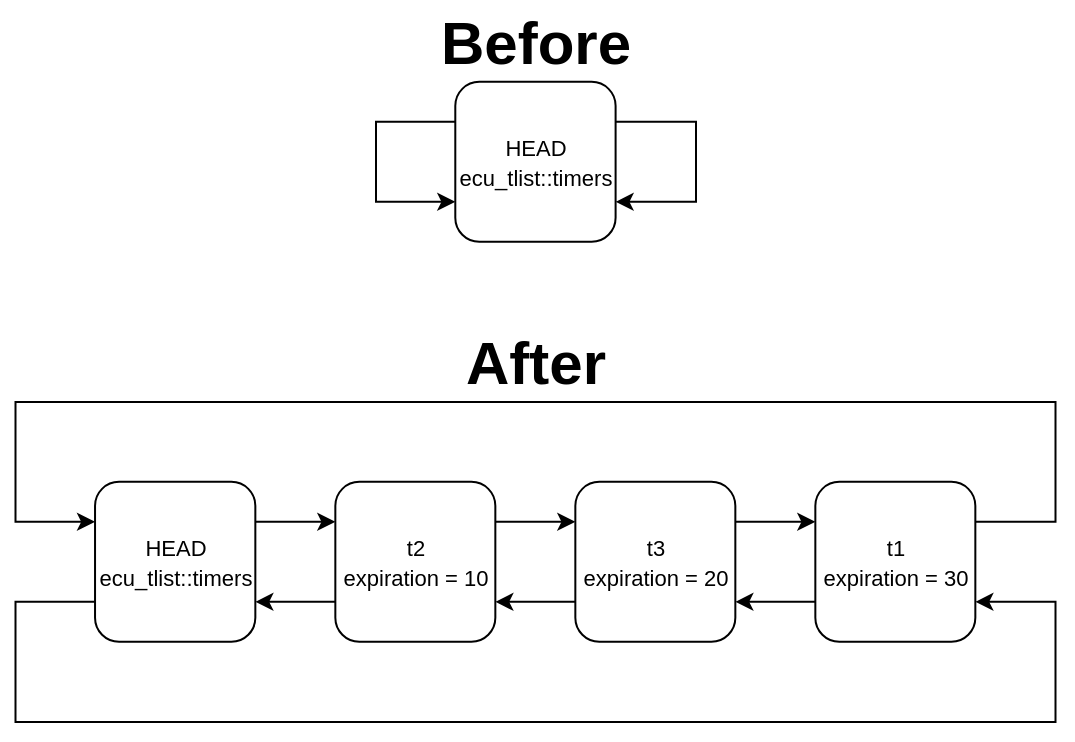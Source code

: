 <mxfile version="21.1.2" type="device" pages="9">
  <diagram id="Ohp1fQpgUQlXFKtqN4Cu" name="tlist_timer_order">
    <mxGraphModel dx="1182" dy="690" grid="1" gridSize="10" guides="1" tooltips="1" connect="1" arrows="1" fold="1" page="1" pageScale="1" pageWidth="850" pageHeight="1100" math="0" shadow="0">
      <root>
        <mxCell id="0" />
        <mxCell id="1" parent="0" />
        <mxCell id="H4RE4iuhSzOcr-_CDyJS-6" value="&lt;font style=&quot;font-size: 11px;&quot;&gt;HEAD&lt;br&gt;ecu_tlist::timers&lt;/font&gt;" style="rounded=1;whiteSpace=wrap;html=1;" parent="1" vertex="1">
          <mxGeometry x="239.65" y="559.92" width="80.15" height="80" as="geometry" />
        </mxCell>
        <mxCell id="H4RE4iuhSzOcr-_CDyJS-19" value="&lt;b&gt;&lt;font style=&quot;font-size: 30px;&quot;&gt;Before&lt;/font&gt;&lt;/b&gt;" style="text;html=1;strokeColor=none;fillColor=none;align=center;verticalAlign=middle;whiteSpace=wrap;rounded=0;" parent="1" vertex="1">
          <mxGeometry x="219.73" y="519.92" width="120" height="40" as="geometry" />
        </mxCell>
        <mxCell id="H4RE4iuhSzOcr-_CDyJS-21" style="edgeStyle=orthogonalEdgeStyle;rounded=0;orthogonalLoop=1;jettySize=auto;html=1;entryX=0;entryY=0.25;entryDx=0;entryDy=0;exitX=1;exitY=0.25;exitDx=0;exitDy=0;" parent="1" source="H4RE4iuhSzOcr-_CDyJS-25" target="H4RE4iuhSzOcr-_CDyJS-23" edge="1">
          <mxGeometry relative="1" as="geometry">
            <mxPoint x="49.52" y="800.89" as="targetPoint" />
            <Array as="points">
              <mxPoint x="539.75" y="780" />
              <mxPoint x="539.75" y="720" />
              <mxPoint x="19.75" y="720" />
              <mxPoint x="19.75" y="780" />
            </Array>
            <mxPoint x="389.67" y="710" as="sourcePoint" />
          </mxGeometry>
        </mxCell>
        <mxCell id="H4RE4iuhSzOcr-_CDyJS-22" style="edgeStyle=orthogonalEdgeStyle;rounded=0;orthogonalLoop=1;jettySize=auto;html=1;exitX=0;exitY=0.75;exitDx=0;exitDy=0;entryX=1;entryY=0.75;entryDx=0;entryDy=0;" parent="1" source="H4RE4iuhSzOcr-_CDyJS-23" target="H4RE4iuhSzOcr-_CDyJS-25" edge="1">
          <mxGeometry relative="1" as="geometry">
            <mxPoint x="39.52" y="830.89" as="sourcePoint" />
            <mxPoint x="339.67" y="910" as="targetPoint" />
            <Array as="points">
              <mxPoint x="19.75" y="820" />
              <mxPoint x="19.75" y="880" />
              <mxPoint x="539.75" y="880" />
              <mxPoint x="539.75" y="820" />
            </Array>
          </mxGeometry>
        </mxCell>
        <mxCell id="H4RE4iuhSzOcr-_CDyJS-28" style="edgeStyle=orthogonalEdgeStyle;rounded=0;orthogonalLoop=1;jettySize=auto;html=1;exitX=1;exitY=0.25;exitDx=0;exitDy=0;entryX=0;entryY=0.25;entryDx=0;entryDy=0;" parent="1" source="H4RE4iuhSzOcr-_CDyJS-23" target="H4RE4iuhSzOcr-_CDyJS-26" edge="1">
          <mxGeometry relative="1" as="geometry" />
        </mxCell>
        <mxCell id="H4RE4iuhSzOcr-_CDyJS-23" value="&lt;font style=&quot;font-size: 11px;&quot;&gt;HEAD&lt;br&gt;ecu_tlist::timers&lt;/font&gt;" style="rounded=1;whiteSpace=wrap;html=1;" parent="1" vertex="1">
          <mxGeometry x="59.52" y="759.92" width="80.15" height="80" as="geometry" />
        </mxCell>
        <mxCell id="H4RE4iuhSzOcr-_CDyJS-24" value="&lt;span style=&quot;font-size: 30px;&quot;&gt;&lt;b&gt;After&lt;/b&gt;&lt;/span&gt;" style="text;html=1;strokeColor=none;fillColor=none;align=center;verticalAlign=middle;whiteSpace=wrap;rounded=0;" parent="1" vertex="1">
          <mxGeometry x="219.67" y="680" width="120" height="40" as="geometry" />
        </mxCell>
        <mxCell id="H4RE4iuhSzOcr-_CDyJS-33" style="edgeStyle=orthogonalEdgeStyle;rounded=0;orthogonalLoop=1;jettySize=auto;html=1;exitX=0;exitY=0.75;exitDx=0;exitDy=0;entryX=1;entryY=0.75;entryDx=0;entryDy=0;" parent="1" source="H4RE4iuhSzOcr-_CDyJS-25" target="H4RE4iuhSzOcr-_CDyJS-27" edge="1">
          <mxGeometry relative="1" as="geometry" />
        </mxCell>
        <mxCell id="H4RE4iuhSzOcr-_CDyJS-25" value="&lt;font style=&quot;font-size: 11px;&quot;&gt;t1&lt;br&gt;expiration = 30&lt;/font&gt;" style="rounded=1;whiteSpace=wrap;html=1;" parent="1" vertex="1">
          <mxGeometry x="419.67" y="759.92" width="80" height="80" as="geometry" />
        </mxCell>
        <mxCell id="H4RE4iuhSzOcr-_CDyJS-29" style="edgeStyle=orthogonalEdgeStyle;rounded=0;orthogonalLoop=1;jettySize=auto;html=1;exitX=0;exitY=0.75;exitDx=0;exitDy=0;entryX=1;entryY=0.75;entryDx=0;entryDy=0;" parent="1" source="H4RE4iuhSzOcr-_CDyJS-26" target="H4RE4iuhSzOcr-_CDyJS-23" edge="1">
          <mxGeometry relative="1" as="geometry" />
        </mxCell>
        <mxCell id="H4RE4iuhSzOcr-_CDyJS-30" style="edgeStyle=orthogonalEdgeStyle;rounded=0;orthogonalLoop=1;jettySize=auto;html=1;exitX=1;exitY=0.25;exitDx=0;exitDy=0;entryX=0;entryY=0.25;entryDx=0;entryDy=0;" parent="1" source="H4RE4iuhSzOcr-_CDyJS-26" target="H4RE4iuhSzOcr-_CDyJS-27" edge="1">
          <mxGeometry relative="1" as="geometry" />
        </mxCell>
        <mxCell id="H4RE4iuhSzOcr-_CDyJS-26" value="&lt;font style=&quot;font-size: 11px;&quot;&gt;t2&lt;br&gt;expiration = 10&lt;/font&gt;" style="rounded=1;whiteSpace=wrap;html=1;" parent="1" vertex="1">
          <mxGeometry x="179.67" y="759.92" width="80" height="80" as="geometry" />
        </mxCell>
        <mxCell id="H4RE4iuhSzOcr-_CDyJS-31" style="edgeStyle=orthogonalEdgeStyle;rounded=0;orthogonalLoop=1;jettySize=auto;html=1;exitX=0;exitY=0.75;exitDx=0;exitDy=0;entryX=1;entryY=0.75;entryDx=0;entryDy=0;" parent="1" source="H4RE4iuhSzOcr-_CDyJS-27" target="H4RE4iuhSzOcr-_CDyJS-26" edge="1">
          <mxGeometry relative="1" as="geometry" />
        </mxCell>
        <mxCell id="H4RE4iuhSzOcr-_CDyJS-32" style="edgeStyle=orthogonalEdgeStyle;rounded=0;orthogonalLoop=1;jettySize=auto;html=1;exitX=1;exitY=0.25;exitDx=0;exitDy=0;entryX=0;entryY=0.25;entryDx=0;entryDy=0;" parent="1" source="H4RE4iuhSzOcr-_CDyJS-27" target="H4RE4iuhSzOcr-_CDyJS-25" edge="1">
          <mxGeometry relative="1" as="geometry" />
        </mxCell>
        <mxCell id="H4RE4iuhSzOcr-_CDyJS-27" value="&lt;font style=&quot;font-size: 11px;&quot;&gt;t3&lt;br&gt;expiration = 20&lt;/font&gt;" style="rounded=1;whiteSpace=wrap;html=1;" parent="1" vertex="1">
          <mxGeometry x="299.67" y="759.92" width="80" height="80" as="geometry" />
        </mxCell>
        <mxCell id="BWP9-pM20hcOf6HfwPdi-1" style="edgeStyle=orthogonalEdgeStyle;rounded=0;orthogonalLoop=1;jettySize=auto;html=1;exitX=0;exitY=0.25;exitDx=0;exitDy=0;entryX=0;entryY=0.75;entryDx=0;entryDy=0;" edge="1" parent="1" source="H4RE4iuhSzOcr-_CDyJS-6" target="H4RE4iuhSzOcr-_CDyJS-6">
          <mxGeometry relative="1" as="geometry">
            <Array as="points">
              <mxPoint x="200" y="580" />
              <mxPoint x="200" y="620" />
            </Array>
          </mxGeometry>
        </mxCell>
        <mxCell id="BWP9-pM20hcOf6HfwPdi-2" style="edgeStyle=orthogonalEdgeStyle;rounded=0;orthogonalLoop=1;jettySize=auto;html=1;exitX=1;exitY=0.25;exitDx=0;exitDy=0;entryX=1;entryY=0.75;entryDx=0;entryDy=0;" edge="1" parent="1" source="H4RE4iuhSzOcr-_CDyJS-6" target="H4RE4iuhSzOcr-_CDyJS-6">
          <mxGeometry relative="1" as="geometry">
            <Array as="points">
              <mxPoint x="360" y="580" />
              <mxPoint x="360" y="620" />
            </Array>
          </mxGeometry>
        </mxCell>
      </root>
    </mxGraphModel>
  </diagram>
  <diagram id="k6gABidVFuxsgKq5AMew" name="tlist_service_order_n">
    <mxGraphModel dx="2026" dy="1183" grid="1" gridSize="10" guides="1" tooltips="1" connect="1" arrows="1" fold="1" page="1" pageScale="1" pageWidth="850" pageHeight="1100" math="0" shadow="0">
      <root>
        <mxCell id="0" />
        <mxCell id="1" parent="0" />
        <mxCell id="d-Jxcah1Ih7opMiraI-Z-1" style="edgeStyle=orthogonalEdgeStyle;rounded=0;orthogonalLoop=1;jettySize=auto;html=1;entryX=0;entryY=0.25;entryDx=0;entryDy=0;exitX=1;exitY=0.25;exitDx=0;exitDy=0;" parent="1" source="d-Jxcah1Ih7opMiraI-Z-7" target="d-Jxcah1Ih7opMiraI-Z-4" edge="1">
          <mxGeometry relative="1" as="geometry">
            <mxPoint x="309.72" y="600.89" as="targetPoint" />
            <Array as="points">
              <mxPoint x="799.95" y="580" />
              <mxPoint x="799.95" y="520" />
              <mxPoint x="279.95" y="520" />
              <mxPoint x="279.95" y="580" />
            </Array>
            <mxPoint x="649.87" y="510" as="sourcePoint" />
          </mxGeometry>
        </mxCell>
        <mxCell id="d-Jxcah1Ih7opMiraI-Z-2" style="edgeStyle=orthogonalEdgeStyle;rounded=0;orthogonalLoop=1;jettySize=auto;html=1;exitX=0;exitY=0.75;exitDx=0;exitDy=0;entryX=1;entryY=0.75;entryDx=0;entryDy=0;" parent="1" source="d-Jxcah1Ih7opMiraI-Z-4" target="d-Jxcah1Ih7opMiraI-Z-7" edge="1">
          <mxGeometry relative="1" as="geometry">
            <mxPoint x="299.72" y="630.89" as="sourcePoint" />
            <mxPoint x="599.87" y="710" as="targetPoint" />
            <Array as="points">
              <mxPoint x="279.95" y="620" />
              <mxPoint x="279.95" y="680" />
              <mxPoint x="799.95" y="680" />
              <mxPoint x="799.95" y="620" />
            </Array>
          </mxGeometry>
        </mxCell>
        <mxCell id="d-Jxcah1Ih7opMiraI-Z-3" style="edgeStyle=orthogonalEdgeStyle;rounded=0;orthogonalLoop=1;jettySize=auto;html=1;exitX=1;exitY=0.25;exitDx=0;exitDy=0;entryX=0;entryY=0.25;entryDx=0;entryDy=0;" parent="1" source="d-Jxcah1Ih7opMiraI-Z-4" target="d-Jxcah1Ih7opMiraI-Z-10" edge="1">
          <mxGeometry relative="1" as="geometry" />
        </mxCell>
        <mxCell id="d-Jxcah1Ih7opMiraI-Z-4" value="&lt;font style=&quot;font-size: 11px;&quot;&gt;HEAD&lt;br&gt;ecu_tlist::timers&lt;/font&gt;" style="rounded=1;whiteSpace=wrap;html=1;" parent="1" vertex="1">
          <mxGeometry x="319.72" y="559.92" width="80.15" height="80" as="geometry" />
        </mxCell>
        <mxCell id="d-Jxcah1Ih7opMiraI-Z-5" value="&lt;span style=&quot;font-size: 30px;&quot;&gt;&lt;b&gt;Start&lt;/b&gt;&lt;/span&gt;" style="text;html=1;strokeColor=none;fillColor=none;align=center;verticalAlign=middle;whiteSpace=wrap;rounded=0;" parent="1" vertex="1">
          <mxGeometry x="479.95" y="480" width="120" height="40" as="geometry" />
        </mxCell>
        <mxCell id="d-Jxcah1Ih7opMiraI-Z-6" style="edgeStyle=orthogonalEdgeStyle;rounded=0;orthogonalLoop=1;jettySize=auto;html=1;exitX=0;exitY=0.75;exitDx=0;exitDy=0;entryX=1;entryY=0.75;entryDx=0;entryDy=0;" parent="1" source="d-Jxcah1Ih7opMiraI-Z-7" target="d-Jxcah1Ih7opMiraI-Z-13" edge="1">
          <mxGeometry relative="1" as="geometry" />
        </mxCell>
        <mxCell id="d-Jxcah1Ih7opMiraI-Z-7" value="&lt;font style=&quot;font-size: 11px;&quot;&gt;t1&lt;br&gt;expiration = 30&lt;/font&gt;" style="rounded=1;whiteSpace=wrap;html=1;" parent="1" vertex="1">
          <mxGeometry x="679.87" y="559.92" width="80" height="80" as="geometry" />
        </mxCell>
        <mxCell id="d-Jxcah1Ih7opMiraI-Z-8" style="edgeStyle=orthogonalEdgeStyle;rounded=0;orthogonalLoop=1;jettySize=auto;html=1;exitX=0;exitY=0.75;exitDx=0;exitDy=0;entryX=1;entryY=0.75;entryDx=0;entryDy=0;" parent="1" source="d-Jxcah1Ih7opMiraI-Z-10" target="d-Jxcah1Ih7opMiraI-Z-4" edge="1">
          <mxGeometry relative="1" as="geometry" />
        </mxCell>
        <mxCell id="d-Jxcah1Ih7opMiraI-Z-9" style="edgeStyle=orthogonalEdgeStyle;rounded=0;orthogonalLoop=1;jettySize=auto;html=1;exitX=1;exitY=0.25;exitDx=0;exitDy=0;entryX=0;entryY=0.25;entryDx=0;entryDy=0;" parent="1" source="d-Jxcah1Ih7opMiraI-Z-10" target="d-Jxcah1Ih7opMiraI-Z-13" edge="1">
          <mxGeometry relative="1" as="geometry" />
        </mxCell>
        <mxCell id="d-Jxcah1Ih7opMiraI-Z-10" value="&lt;font style=&quot;font-size: 11px;&quot;&gt;t2&lt;br&gt;expiration = 10&lt;/font&gt;" style="rounded=1;whiteSpace=wrap;html=1;" parent="1" vertex="1">
          <mxGeometry x="439.87" y="559.92" width="80" height="80" as="geometry" />
        </mxCell>
        <mxCell id="d-Jxcah1Ih7opMiraI-Z-11" style="edgeStyle=orthogonalEdgeStyle;rounded=0;orthogonalLoop=1;jettySize=auto;html=1;exitX=0;exitY=0.75;exitDx=0;exitDy=0;entryX=1;entryY=0.75;entryDx=0;entryDy=0;" parent="1" source="d-Jxcah1Ih7opMiraI-Z-13" target="d-Jxcah1Ih7opMiraI-Z-10" edge="1">
          <mxGeometry relative="1" as="geometry" />
        </mxCell>
        <mxCell id="d-Jxcah1Ih7opMiraI-Z-12" style="edgeStyle=orthogonalEdgeStyle;rounded=0;orthogonalLoop=1;jettySize=auto;html=1;exitX=1;exitY=0.25;exitDx=0;exitDy=0;entryX=0;entryY=0.25;entryDx=0;entryDy=0;" parent="1" source="d-Jxcah1Ih7opMiraI-Z-13" target="d-Jxcah1Ih7opMiraI-Z-7" edge="1">
          <mxGeometry relative="1" as="geometry" />
        </mxCell>
        <mxCell id="d-Jxcah1Ih7opMiraI-Z-13" value="&lt;font style=&quot;font-size: 11px;&quot;&gt;t3&lt;br&gt;expiration = 20&lt;/font&gt;" style="rounded=1;whiteSpace=wrap;html=1;" parent="1" vertex="1">
          <mxGeometry x="559.87" y="559.92" width="80" height="80" as="geometry" />
        </mxCell>
        <mxCell id="d-Jxcah1Ih7opMiraI-Z-14" value="" style="endArrow=classic;html=1;rounded=0;dashed=1;" parent="1" edge="1">
          <mxGeometry width="50" height="50" relative="1" as="geometry">
            <mxPoint x="360" y="720" as="sourcePoint" />
            <mxPoint x="359.95" y="640" as="targetPoint" />
          </mxGeometry>
        </mxCell>
        <mxCell id="d-Jxcah1Ih7opMiraI-Z-15" value="ecu_tlist_service(&amp;amp;tlist, 10)" style="edgeLabel;html=1;align=center;verticalAlign=middle;resizable=0;points=[];" parent="d-Jxcah1Ih7opMiraI-Z-14" vertex="1" connectable="0">
          <mxGeometry x="-0.625" y="2" relative="1" as="geometry">
            <mxPoint x="2" y="15" as="offset" />
          </mxGeometry>
        </mxCell>
        <mxCell id="d-Jxcah1Ih7opMiraI-Z-16" style="edgeStyle=orthogonalEdgeStyle;rounded=0;orthogonalLoop=1;jettySize=auto;html=1;entryX=0;entryY=0.25;entryDx=0;entryDy=0;exitX=1;exitY=0.25;exitDx=0;exitDy=0;" parent="1" source="d-Jxcah1Ih7opMiraI-Z-21" target="d-Jxcah1Ih7opMiraI-Z-19" edge="1">
          <mxGeometry relative="1" as="geometry">
            <mxPoint x="309.66" y="880.9" as="targetPoint" />
            <Array as="points">
              <mxPoint x="799.89" y="860.01" />
              <mxPoint x="799.89" y="800.01" />
              <mxPoint x="279.89" y="800.01" />
              <mxPoint x="279.89" y="860.01" />
            </Array>
            <mxPoint x="649.81" y="790.01" as="sourcePoint" />
          </mxGeometry>
        </mxCell>
        <mxCell id="d-Jxcah1Ih7opMiraI-Z-17" style="edgeStyle=orthogonalEdgeStyle;rounded=0;orthogonalLoop=1;jettySize=auto;html=1;exitX=0;exitY=0.75;exitDx=0;exitDy=0;entryX=1;entryY=0.75;entryDx=0;entryDy=0;" parent="1" source="d-Jxcah1Ih7opMiraI-Z-19" target="d-Jxcah1Ih7opMiraI-Z-21" edge="1">
          <mxGeometry relative="1" as="geometry">
            <mxPoint x="299.66" y="910.9" as="sourcePoint" />
            <mxPoint x="599.81" y="990.01" as="targetPoint" />
            <Array as="points">
              <mxPoint x="279.89" y="900.01" />
              <mxPoint x="279.89" y="960.01" />
              <mxPoint x="799.89" y="960.01" />
              <mxPoint x="799.89" y="900.01" />
            </Array>
          </mxGeometry>
        </mxCell>
        <mxCell id="d-Jxcah1Ih7opMiraI-Z-18" style="edgeStyle=orthogonalEdgeStyle;rounded=0;orthogonalLoop=1;jettySize=auto;html=1;exitX=1;exitY=0.25;exitDx=0;exitDy=0;entryX=0;entryY=0.25;entryDx=0;entryDy=0;" parent="1" source="d-Jxcah1Ih7opMiraI-Z-19" target="d-Jxcah1Ih7opMiraI-Z-24" edge="1">
          <mxGeometry relative="1" as="geometry" />
        </mxCell>
        <mxCell id="d-Jxcah1Ih7opMiraI-Z-19" value="&lt;font style=&quot;font-size: 11px;&quot;&gt;HEAD&lt;br&gt;ecu_tlist::timers&lt;/font&gt;" style="rounded=1;whiteSpace=wrap;html=1;" parent="1" vertex="1">
          <mxGeometry x="319.66" y="839.93" width="80.15" height="80" as="geometry" />
        </mxCell>
        <mxCell id="d-Jxcah1Ih7opMiraI-Z-20" style="edgeStyle=orthogonalEdgeStyle;rounded=0;orthogonalLoop=1;jettySize=auto;html=1;exitX=0;exitY=0.75;exitDx=0;exitDy=0;entryX=1;entryY=0.75;entryDx=0;entryDy=0;" parent="1" source="d-Jxcah1Ih7opMiraI-Z-21" target="d-Jxcah1Ih7opMiraI-Z-27" edge="1">
          <mxGeometry relative="1" as="geometry" />
        </mxCell>
        <mxCell id="d-Jxcah1Ih7opMiraI-Z-21" value="&lt;font style=&quot;font-size: 11px;&quot;&gt;t1&lt;br&gt;expiration = 30&lt;/font&gt;" style="rounded=1;whiteSpace=wrap;html=1;" parent="1" vertex="1">
          <mxGeometry x="679.81" y="839.93" width="80" height="80" as="geometry" />
        </mxCell>
        <mxCell id="d-Jxcah1Ih7opMiraI-Z-22" style="edgeStyle=orthogonalEdgeStyle;rounded=0;orthogonalLoop=1;jettySize=auto;html=1;exitX=0;exitY=0.75;exitDx=0;exitDy=0;entryX=1;entryY=0.75;entryDx=0;entryDy=0;" parent="1" source="d-Jxcah1Ih7opMiraI-Z-24" target="d-Jxcah1Ih7opMiraI-Z-19" edge="1">
          <mxGeometry relative="1" as="geometry" />
        </mxCell>
        <mxCell id="d-Jxcah1Ih7opMiraI-Z-23" style="edgeStyle=orthogonalEdgeStyle;rounded=0;orthogonalLoop=1;jettySize=auto;html=1;exitX=1;exitY=0.25;exitDx=0;exitDy=0;entryX=0;entryY=0.25;entryDx=0;entryDy=0;" parent="1" source="d-Jxcah1Ih7opMiraI-Z-24" target="d-Jxcah1Ih7opMiraI-Z-27" edge="1">
          <mxGeometry relative="1" as="geometry" />
        </mxCell>
        <mxCell id="d-Jxcah1Ih7opMiraI-Z-24" value="&lt;font style=&quot;font-size: 11px;&quot;&gt;t2&lt;br&gt;expiration = 10&lt;/font&gt;" style="rounded=1;whiteSpace=wrap;html=1;" parent="1" vertex="1">
          <mxGeometry x="439.81" y="839.93" width="80" height="80" as="geometry" />
        </mxCell>
        <mxCell id="d-Jxcah1Ih7opMiraI-Z-25" style="edgeStyle=orthogonalEdgeStyle;rounded=0;orthogonalLoop=1;jettySize=auto;html=1;exitX=0;exitY=0.75;exitDx=0;exitDy=0;entryX=1;entryY=0.75;entryDx=0;entryDy=0;" parent="1" source="d-Jxcah1Ih7opMiraI-Z-27" target="d-Jxcah1Ih7opMiraI-Z-24" edge="1">
          <mxGeometry relative="1" as="geometry" />
        </mxCell>
        <mxCell id="d-Jxcah1Ih7opMiraI-Z-26" style="edgeStyle=orthogonalEdgeStyle;rounded=0;orthogonalLoop=1;jettySize=auto;html=1;exitX=1;exitY=0.25;exitDx=0;exitDy=0;entryX=0;entryY=0.25;entryDx=0;entryDy=0;" parent="1" source="d-Jxcah1Ih7opMiraI-Z-27" target="d-Jxcah1Ih7opMiraI-Z-21" edge="1">
          <mxGeometry relative="1" as="geometry" />
        </mxCell>
        <mxCell id="d-Jxcah1Ih7opMiraI-Z-27" value="&lt;font style=&quot;font-size: 11px;&quot;&gt;t3&lt;br&gt;expiration = 20&lt;/font&gt;" style="rounded=1;whiteSpace=wrap;html=1;" parent="1" vertex="1">
          <mxGeometry x="559.81" y="839.93" width="80" height="80" as="geometry" />
        </mxCell>
        <mxCell id="d-Jxcah1Ih7opMiraI-Z-28" value="" style="endArrow=classic;html=1;rounded=0;dashed=1;" parent="1" edge="1">
          <mxGeometry width="50" height="50" relative="1" as="geometry">
            <mxPoint x="480" y="1000" as="sourcePoint" />
            <mxPoint x="479.39" y="919.93" as="targetPoint" />
          </mxGeometry>
        </mxCell>
        <mxCell id="d-Jxcah1Ih7opMiraI-Z-29" value="expired. remove timer." style="edgeLabel;html=1;align=center;verticalAlign=middle;resizable=0;points=[];" parent="d-Jxcah1Ih7opMiraI-Z-28" vertex="1" connectable="0">
          <mxGeometry x="-0.523" y="1" relative="1" as="geometry">
            <mxPoint x="1" y="19" as="offset" />
          </mxGeometry>
        </mxCell>
        <mxCell id="d-Jxcah1Ih7opMiraI-Z-30" style="edgeStyle=orthogonalEdgeStyle;rounded=0;orthogonalLoop=1;jettySize=auto;html=1;entryX=0;entryY=0.25;entryDx=0;entryDy=0;exitX=1;exitY=0.25;exitDx=0;exitDy=0;" parent="1" source="d-Jxcah1Ih7opMiraI-Z-35" target="d-Jxcah1Ih7opMiraI-Z-33" edge="1">
          <mxGeometry relative="1" as="geometry">
            <mxPoint x="369.61" y="1160.83" as="targetPoint" />
            <Array as="points">
              <mxPoint x="739.93" y="1139.97" />
              <mxPoint x="739.93" y="1079.97" />
              <mxPoint x="339.93" y="1079.97" />
              <mxPoint x="339.93" y="1139.97" />
            </Array>
            <mxPoint x="709.76" y="1069.94" as="sourcePoint" />
          </mxGeometry>
        </mxCell>
        <mxCell id="d-Jxcah1Ih7opMiraI-Z-31" style="edgeStyle=orthogonalEdgeStyle;rounded=0;orthogonalLoop=1;jettySize=auto;html=1;exitX=0;exitY=0.75;exitDx=0;exitDy=0;entryX=1;entryY=0.75;entryDx=0;entryDy=0;" parent="1" source="d-Jxcah1Ih7opMiraI-Z-33" target="d-Jxcah1Ih7opMiraI-Z-35" edge="1">
          <mxGeometry relative="1" as="geometry">
            <mxPoint x="359.61" y="1190.83" as="sourcePoint" />
            <mxPoint x="659.76" y="1269.94" as="targetPoint" />
            <Array as="points">
              <mxPoint x="339.93" y="1179.97" />
              <mxPoint x="339.93" y="1239.97" />
              <mxPoint x="739.93" y="1239.97" />
              <mxPoint x="739.93" y="1179.97" />
            </Array>
          </mxGeometry>
        </mxCell>
        <mxCell id="d-Jxcah1Ih7opMiraI-Z-32" style="edgeStyle=orthogonalEdgeStyle;rounded=0;orthogonalLoop=1;jettySize=auto;html=1;exitX=1;exitY=0.25;exitDx=0;exitDy=0;entryX=0;entryY=0.25;entryDx=0;entryDy=0;" parent="1" source="d-Jxcah1Ih7opMiraI-Z-33" target="d-Jxcah1Ih7opMiraI-Z-38" edge="1">
          <mxGeometry relative="1" as="geometry">
            <mxPoint x="499.76" y="1139.86" as="targetPoint" />
          </mxGeometry>
        </mxCell>
        <mxCell id="d-Jxcah1Ih7opMiraI-Z-33" value="&lt;font style=&quot;font-size: 11px;&quot;&gt;HEAD&lt;br&gt;ecu_tlist::timers&lt;/font&gt;" style="rounded=1;whiteSpace=wrap;html=1;" parent="1" vertex="1">
          <mxGeometry x="379.61" y="1119.86" width="80.15" height="80" as="geometry" />
        </mxCell>
        <mxCell id="d-Jxcah1Ih7opMiraI-Z-34" style="edgeStyle=orthogonalEdgeStyle;rounded=0;orthogonalLoop=1;jettySize=auto;html=1;exitX=0;exitY=0.75;exitDx=0;exitDy=0;entryX=1;entryY=0.75;entryDx=0;entryDy=0;" parent="1" source="d-Jxcah1Ih7opMiraI-Z-35" target="d-Jxcah1Ih7opMiraI-Z-38" edge="1">
          <mxGeometry relative="1" as="geometry" />
        </mxCell>
        <mxCell id="d-Jxcah1Ih7opMiraI-Z-35" value="&lt;font style=&quot;font-size: 11px;&quot;&gt;t1&lt;br&gt;expiration = 30&lt;/font&gt;" style="rounded=1;whiteSpace=wrap;html=1;" parent="1" vertex="1">
          <mxGeometry x="619.84" y="1119.86" width="80" height="80" as="geometry" />
        </mxCell>
        <mxCell id="d-Jxcah1Ih7opMiraI-Z-36" style="edgeStyle=orthogonalEdgeStyle;rounded=0;orthogonalLoop=1;jettySize=auto;html=1;exitX=0;exitY=0.75;exitDx=0;exitDy=0;entryX=1;entryY=0.75;entryDx=0;entryDy=0;" parent="1" source="d-Jxcah1Ih7opMiraI-Z-38" target="d-Jxcah1Ih7opMiraI-Z-33" edge="1">
          <mxGeometry relative="1" as="geometry">
            <mxPoint x="499.76" y="1179.86" as="sourcePoint" />
          </mxGeometry>
        </mxCell>
        <mxCell id="d-Jxcah1Ih7opMiraI-Z-37" style="edgeStyle=orthogonalEdgeStyle;rounded=0;orthogonalLoop=1;jettySize=auto;html=1;exitX=1;exitY=0.25;exitDx=0;exitDy=0;entryX=0;entryY=0.25;entryDx=0;entryDy=0;" parent="1" source="d-Jxcah1Ih7opMiraI-Z-38" target="d-Jxcah1Ih7opMiraI-Z-35" edge="1">
          <mxGeometry relative="1" as="geometry" />
        </mxCell>
        <mxCell id="d-Jxcah1Ih7opMiraI-Z-38" value="&lt;font style=&quot;font-size: 11px;&quot;&gt;t3&lt;br&gt;expiration = 20&lt;/font&gt;" style="rounded=1;whiteSpace=wrap;html=1;" parent="1" vertex="1">
          <mxGeometry x="499.84" y="1119.86" width="80" height="80" as="geometry" />
        </mxCell>
        <mxCell id="d-Jxcah1Ih7opMiraI-Z-39" value="" style="endArrow=classic;html=1;rounded=0;dashed=1;entryX=0.5;entryY=1;entryDx=0;entryDy=0;" parent="1" target="d-Jxcah1Ih7opMiraI-Z-38" edge="1">
          <mxGeometry width="50" height="50" relative="1" as="geometry">
            <mxPoint x="540" y="1280" as="sourcePoint" />
            <mxPoint x="539.84" y="1199.86" as="targetPoint" />
          </mxGeometry>
        </mxCell>
        <mxCell id="d-Jxcah1Ih7opMiraI-Z-40" value="not expired. function exits." style="edgeLabel;html=1;align=center;verticalAlign=middle;resizable=0;points=[];" parent="d-Jxcah1Ih7opMiraI-Z-39" vertex="1" connectable="0">
          <mxGeometry x="-0.523" y="1" relative="1" as="geometry">
            <mxPoint x="1" y="19" as="offset" />
          </mxGeometry>
        </mxCell>
        <mxCell id="d-Jxcah1Ih7opMiraI-Z-41" value="&lt;span style=&quot;font-size: 30px;&quot;&gt;&lt;b&gt;Next&lt;/b&gt;&lt;/span&gt;" style="text;html=1;strokeColor=none;fillColor=none;align=center;verticalAlign=middle;whiteSpace=wrap;rounded=0;" parent="1" vertex="1">
          <mxGeometry x="479.89" y="760" width="120" height="40" as="geometry" />
        </mxCell>
        <mxCell id="d-Jxcah1Ih7opMiraI-Z-42" value="&lt;span style=&quot;font-size: 30px;&quot;&gt;&lt;b&gt;Next&lt;/b&gt;&lt;/span&gt;" style="text;html=1;strokeColor=none;fillColor=none;align=center;verticalAlign=middle;whiteSpace=wrap;rounded=0;" parent="1" vertex="1">
          <mxGeometry x="479.94" y="1040" width="120" height="40" as="geometry" />
        </mxCell>
      </root>
    </mxGraphModel>
  </diagram>
  <diagram id="O0UehFCr_OptI8cxTbrW" name="tlist_absolute_expiration_date_oneshot">
    <mxGraphModel dx="2026" dy="83" grid="1" gridSize="10" guides="1" tooltips="1" connect="1" arrows="1" fold="1" page="1" pageScale="1" pageWidth="850" pageHeight="1100" math="0" shadow="0">
      <root>
        <mxCell id="0" />
        <mxCell id="1" parent="0" />
        <mxCell id="38M5UB-_OBlqBmZX81AP-3" value="&lt;font style=&quot;font-size: 10px;&quot;&gt;HEAD&lt;br&gt;ecu_tlist::timers&lt;/font&gt;" style="rounded=1;whiteSpace=wrap;html=1;" parent="1" vertex="1">
          <mxGeometry x="259.9" y="1519.7" width="80.15" height="80" as="geometry" />
        </mxCell>
        <mxCell id="38M5UB-_OBlqBmZX81AP-4" value="&lt;b&gt;&lt;font style=&quot;font-size: 30px;&quot;&gt;Start&lt;/font&gt;&lt;/b&gt;" style="text;html=1;strokeColor=none;fillColor=none;align=center;verticalAlign=middle;whiteSpace=wrap;rounded=0;" parent="1" vertex="1">
          <mxGeometry x="239.97" y="1479.7" width="120" height="40" as="geometry" />
        </mxCell>
        <mxCell id="38M5UB-_OBlqBmZX81AP-5" value="" style="endArrow=classic;html=1;rounded=0;dashed=1;entryX=0.5;entryY=1;entryDx=0;entryDy=0;" parent="1" target="38M5UB-_OBlqBmZX81AP-3" edge="1">
          <mxGeometry width="50" height="50" relative="1" as="geometry">
            <mxPoint x="300" y="1660" as="sourcePoint" />
            <mxPoint x="299.77" y="1599.7" as="targetPoint" />
          </mxGeometry>
        </mxCell>
        <mxCell id="38M5UB-_OBlqBmZX81AP-6" value="current = 0" style="edgeLabel;html=1;align=center;verticalAlign=middle;resizable=0;points=[];" parent="38M5UB-_OBlqBmZX81AP-5" vertex="1" connectable="0">
          <mxGeometry x="-0.523" y="1" relative="1" as="geometry">
            <mxPoint x="1" y="10" as="offset" />
          </mxGeometry>
        </mxCell>
        <mxCell id="38M5UB-_OBlqBmZX81AP-7" style="edgeStyle=orthogonalEdgeStyle;rounded=0;orthogonalLoop=1;jettySize=auto;html=1;entryX=0;entryY=0.25;entryDx=0;entryDy=0;exitX=1;exitY=0.25;exitDx=0;exitDy=0;" parent="1" source="38M5UB-_OBlqBmZX81AP-14" target="38M5UB-_OBlqBmZX81AP-10" edge="1">
          <mxGeometry relative="1" as="geometry">
            <mxPoint x="209.59" y="1800.86" as="targetPoint" />
            <Array as="points">
              <mxPoint x="439.98" y="1780" />
              <mxPoint x="439.98" y="1720" />
              <mxPoint x="159.98" y="1720" />
              <mxPoint x="159.98" y="1780" />
            </Array>
            <mxPoint x="419.59" y="1779.89" as="sourcePoint" />
          </mxGeometry>
        </mxCell>
        <mxCell id="38M5UB-_OBlqBmZX81AP-8" style="edgeStyle=orthogonalEdgeStyle;rounded=0;orthogonalLoop=1;jettySize=auto;html=1;exitX=0;exitY=0.75;exitDx=0;exitDy=0;entryX=1;entryY=0.75;entryDx=0;entryDy=0;" parent="1" source="38M5UB-_OBlqBmZX81AP-10" target="38M5UB-_OBlqBmZX81AP-14" edge="1">
          <mxGeometry relative="1" as="geometry">
            <mxPoint x="199.59" y="1830.86" as="sourcePoint" />
            <mxPoint x="419.59" y="1819.89" as="targetPoint" />
            <Array as="points">
              <mxPoint x="159.98" y="1820" />
              <mxPoint x="159.98" y="1880" />
              <mxPoint x="439.98" y="1880" />
              <mxPoint x="439.98" y="1820" />
            </Array>
          </mxGeometry>
        </mxCell>
        <mxCell id="38M5UB-_OBlqBmZX81AP-9" style="edgeStyle=orthogonalEdgeStyle;rounded=0;orthogonalLoop=1;jettySize=auto;html=1;exitX=1;exitY=0.25;exitDx=0;exitDy=0;entryX=0;entryY=0.25;entryDx=0;entryDy=0;" parent="1" source="38M5UB-_OBlqBmZX81AP-10" target="38M5UB-_OBlqBmZX81AP-14" edge="1">
          <mxGeometry relative="1" as="geometry" />
        </mxCell>
        <mxCell id="38M5UB-_OBlqBmZX81AP-10" value="&lt;font style=&quot;font-size: 10px;&quot;&gt;HEAD&lt;br&gt;ecu_tlist::timers&lt;/font&gt;" style="rounded=1;whiteSpace=wrap;html=1;" parent="1" vertex="1">
          <mxGeometry x="199.59" y="1759.89" width="80.15" height="80" as="geometry" />
        </mxCell>
        <mxCell id="38M5UB-_OBlqBmZX81AP-11" value="" style="endArrow=classic;html=1;rounded=0;dashed=1;entryX=0.5;entryY=1;entryDx=0;entryDy=0;" parent="1" edge="1">
          <mxGeometry width="50" height="50" relative="1" as="geometry">
            <mxPoint x="240" y="1900" as="sourcePoint" />
            <mxPoint x="239.375" y="1839.89" as="targetPoint" />
          </mxGeometry>
        </mxCell>
        <mxCell id="38M5UB-_OBlqBmZX81AP-12" value="current = 0" style="edgeLabel;html=1;align=center;verticalAlign=middle;resizable=0;points=[];" parent="38M5UB-_OBlqBmZX81AP-11" vertex="1" connectable="0">
          <mxGeometry x="-0.523" y="1" relative="1" as="geometry">
            <mxPoint x="1" y="14" as="offset" />
          </mxGeometry>
        </mxCell>
        <mxCell id="38M5UB-_OBlqBmZX81AP-13" style="edgeStyle=orthogonalEdgeStyle;rounded=0;orthogonalLoop=1;jettySize=auto;html=1;exitX=0;exitY=0.75;exitDx=0;exitDy=0;entryX=1;entryY=0.75;entryDx=0;entryDy=0;" parent="1" source="38M5UB-_OBlqBmZX81AP-14" target="38M5UB-_OBlqBmZX81AP-10" edge="1">
          <mxGeometry relative="1" as="geometry" />
        </mxCell>
        <mxCell id="38M5UB-_OBlqBmZX81AP-14" value="&lt;font style=&quot;font-size: 10px;&quot;&gt;t1&lt;br&gt;expiration = 100&lt;/font&gt;" style="rounded=1;whiteSpace=wrap;html=1;" parent="1" vertex="1">
          <mxGeometry x="319.9" y="1759.89" width="80" height="80" as="geometry" />
        </mxCell>
        <mxCell id="38M5UB-_OBlqBmZX81AP-15" style="edgeStyle=orthogonalEdgeStyle;rounded=0;orthogonalLoop=1;jettySize=auto;html=1;entryX=0;entryY=0.25;entryDx=0;entryDy=0;exitX=1;exitY=0.25;exitDx=0;exitDy=0;" parent="1" source="38M5UB-_OBlqBmZX81AP-22" target="38M5UB-_OBlqBmZX81AP-18" edge="1">
          <mxGeometry relative="1" as="geometry">
            <mxPoint x="209.85" y="2040.86" as="targetPoint" />
            <Array as="points">
              <mxPoint x="440.24" y="2020.0" />
              <mxPoint x="440.24" y="1960" />
              <mxPoint x="160.24" y="1960" />
              <mxPoint x="160.24" y="2020.0" />
            </Array>
            <mxPoint x="419.85" y="2019.89" as="sourcePoint" />
          </mxGeometry>
        </mxCell>
        <mxCell id="38M5UB-_OBlqBmZX81AP-16" style="edgeStyle=orthogonalEdgeStyle;rounded=0;orthogonalLoop=1;jettySize=auto;html=1;exitX=0;exitY=0.75;exitDx=0;exitDy=0;entryX=1;entryY=0.75;entryDx=0;entryDy=0;" parent="1" source="38M5UB-_OBlqBmZX81AP-18" target="38M5UB-_OBlqBmZX81AP-22" edge="1">
          <mxGeometry relative="1" as="geometry">
            <mxPoint x="199.85" y="2070.86" as="sourcePoint" />
            <mxPoint x="419.85" y="2059.89" as="targetPoint" />
            <Array as="points">
              <mxPoint x="160.24" y="2060" />
              <mxPoint x="160.24" y="2120" />
              <mxPoint x="440.24" y="2120" />
              <mxPoint x="440.24" y="2060" />
            </Array>
          </mxGeometry>
        </mxCell>
        <mxCell id="38M5UB-_OBlqBmZX81AP-17" style="edgeStyle=orthogonalEdgeStyle;rounded=0;orthogonalLoop=1;jettySize=auto;html=1;exitX=1;exitY=0.25;exitDx=0;exitDy=0;entryX=0;entryY=0.25;entryDx=0;entryDy=0;" parent="1" source="38M5UB-_OBlqBmZX81AP-18" target="38M5UB-_OBlqBmZX81AP-22" edge="1">
          <mxGeometry relative="1" as="geometry" />
        </mxCell>
        <mxCell id="38M5UB-_OBlqBmZX81AP-18" value="&lt;font style=&quot;font-size: 10px;&quot;&gt;HEAD&lt;br&gt;ecu_tlist::timers&lt;/font&gt;" style="rounded=1;whiteSpace=wrap;html=1;" parent="1" vertex="1">
          <mxGeometry x="199.85" y="1999.89" width="80.15" height="80" as="geometry" />
        </mxCell>
        <mxCell id="38M5UB-_OBlqBmZX81AP-19" value="" style="endArrow=classic;html=1;rounded=0;dashed=1;entryX=0.5;entryY=1;entryDx=0;entryDy=0;" parent="1" target="38M5UB-_OBlqBmZX81AP-18" edge="1">
          <mxGeometry width="50" height="50" relative="1" as="geometry">
            <mxPoint x="239.49" y="2140" as="sourcePoint" />
            <mxPoint x="239.68" y="2079.89" as="targetPoint" />
          </mxGeometry>
        </mxCell>
        <mxCell id="38M5UB-_OBlqBmZX81AP-20" value="current = 95" style="edgeLabel;html=1;align=center;verticalAlign=middle;resizable=0;points=[];" parent="38M5UB-_OBlqBmZX81AP-19" vertex="1" connectable="0">
          <mxGeometry x="-0.523" y="1" relative="1" as="geometry">
            <mxPoint x="1" y="14" as="offset" />
          </mxGeometry>
        </mxCell>
        <mxCell id="38M5UB-_OBlqBmZX81AP-21" style="edgeStyle=orthogonalEdgeStyle;rounded=0;orthogonalLoop=1;jettySize=auto;html=1;exitX=0;exitY=0.75;exitDx=0;exitDy=0;entryX=1;entryY=0.75;entryDx=0;entryDy=0;" parent="1" source="38M5UB-_OBlqBmZX81AP-22" target="38M5UB-_OBlqBmZX81AP-18" edge="1">
          <mxGeometry relative="1" as="geometry" />
        </mxCell>
        <mxCell id="38M5UB-_OBlqBmZX81AP-22" value="&lt;font style=&quot;font-size: 10px;&quot;&gt;t1&lt;br&gt;expiration = 100&lt;/font&gt;" style="rounded=1;whiteSpace=wrap;html=1;" parent="1" vertex="1">
          <mxGeometry x="320.16" y="1999.89" width="80" height="80" as="geometry" />
        </mxCell>
        <mxCell id="38M5UB-_OBlqBmZX81AP-23" value="&lt;b&gt;&lt;font style=&quot;font-size: 30px;&quot;&gt;ecu_tlist_timer_arm(&amp;amp;tlist, &amp;amp;t1, 100, ...)&lt;/font&gt;&lt;/b&gt;" style="text;html=1;strokeColor=none;fillColor=none;align=center;verticalAlign=middle;whiteSpace=wrap;rounded=0;" parent="1" vertex="1">
          <mxGeometry x="-0.03" y="1680" width="600" height="40" as="geometry" />
        </mxCell>
        <mxCell id="38M5UB-_OBlqBmZX81AP-24" value="&lt;b&gt;&lt;font style=&quot;font-size: 30px;&quot;&gt;ecu_tlist_service(95)&lt;/font&gt;&lt;/b&gt;" style="text;html=1;strokeColor=none;fillColor=none;align=center;verticalAlign=middle;whiteSpace=wrap;rounded=0;" parent="1" vertex="1">
          <mxGeometry x="140.2" y="1920" width="320.08" height="40" as="geometry" />
        </mxCell>
        <mxCell id="38M5UB-_OBlqBmZX81AP-25" style="edgeStyle=orthogonalEdgeStyle;rounded=0;orthogonalLoop=1;jettySize=auto;html=1;entryX=0;entryY=0.25;entryDx=0;entryDy=0;exitX=1;exitY=0.25;exitDx=0;exitDy=0;" parent="1" source="38M5UB-_OBlqBmZX81AP-36" target="38M5UB-_OBlqBmZX81AP-28" edge="1">
          <mxGeometry relative="1" as="geometry">
            <mxPoint x="139.74" y="2280.86" as="targetPoint" />
            <Array as="points">
              <mxPoint x="510.38" y="2260" />
              <mxPoint x="510.38" y="2200" />
              <mxPoint x="90.38" y="2200" />
              <mxPoint x="90.38" y="2260" />
            </Array>
            <mxPoint x="620.38" y="2200" as="sourcePoint" />
          </mxGeometry>
        </mxCell>
        <mxCell id="38M5UB-_OBlqBmZX81AP-26" style="edgeStyle=orthogonalEdgeStyle;rounded=0;orthogonalLoop=1;jettySize=auto;html=1;exitX=0;exitY=0.75;exitDx=0;exitDy=0;entryX=1;entryY=0.75;entryDx=0;entryDy=0;" parent="1" source="38M5UB-_OBlqBmZX81AP-28" target="38M5UB-_OBlqBmZX81AP-36" edge="1">
          <mxGeometry relative="1" as="geometry">
            <mxPoint x="129.74" y="2310.86" as="sourcePoint" />
            <mxPoint x="349.74" y="2299.89" as="targetPoint" />
            <Array as="points">
              <mxPoint x="90.38" y="2300" />
              <mxPoint x="90.38" y="2360" />
              <mxPoint x="510.38" y="2360" />
              <mxPoint x="510.38" y="2300" />
            </Array>
          </mxGeometry>
        </mxCell>
        <mxCell id="38M5UB-_OBlqBmZX81AP-27" style="edgeStyle=orthogonalEdgeStyle;rounded=0;orthogonalLoop=1;jettySize=auto;html=1;exitX=1;exitY=0.25;exitDx=0;exitDy=0;entryX=0;entryY=0.25;entryDx=0;entryDy=0;" parent="1" source="38M5UB-_OBlqBmZX81AP-28" target="38M5UB-_OBlqBmZX81AP-33" edge="1">
          <mxGeometry relative="1" as="geometry" />
        </mxCell>
        <mxCell id="38M5UB-_OBlqBmZX81AP-28" value="&lt;font style=&quot;font-size: 10px;&quot;&gt;HEAD&lt;br&gt;ecu_tlist::timers&lt;/font&gt;" style="rounded=1;whiteSpace=wrap;html=1;" parent="1" vertex="1">
          <mxGeometry x="129.74" y="2239.89" width="80.15" height="80" as="geometry" />
        </mxCell>
        <mxCell id="38M5UB-_OBlqBmZX81AP-29" value="" style="endArrow=classic;html=1;rounded=0;dashed=1;entryX=0.5;entryY=1;entryDx=0;entryDy=0;" parent="1" target="38M5UB-_OBlqBmZX81AP-28" edge="1">
          <mxGeometry width="50" height="50" relative="1" as="geometry">
            <mxPoint x="169.38" y="2380" as="sourcePoint" />
            <mxPoint x="169.57" y="2319.89" as="targetPoint" />
          </mxGeometry>
        </mxCell>
        <mxCell id="38M5UB-_OBlqBmZX81AP-30" value="current = 95" style="edgeLabel;html=1;align=center;verticalAlign=middle;resizable=0;points=[];" parent="38M5UB-_OBlqBmZX81AP-29" vertex="1" connectable="0">
          <mxGeometry x="-0.523" y="1" relative="1" as="geometry">
            <mxPoint x="1" y="14" as="offset" />
          </mxGeometry>
        </mxCell>
        <mxCell id="38M5UB-_OBlqBmZX81AP-31" style="edgeStyle=orthogonalEdgeStyle;rounded=0;orthogonalLoop=1;jettySize=auto;html=1;exitX=0;exitY=0.75;exitDx=0;exitDy=0;entryX=1;entryY=0.75;entryDx=0;entryDy=0;" parent="1" source="38M5UB-_OBlqBmZX81AP-33" target="38M5UB-_OBlqBmZX81AP-28" edge="1">
          <mxGeometry relative="1" as="geometry" />
        </mxCell>
        <mxCell id="38M5UB-_OBlqBmZX81AP-32" style="edgeStyle=orthogonalEdgeStyle;rounded=0;orthogonalLoop=1;jettySize=auto;html=1;exitX=1;exitY=0.25;exitDx=0;exitDy=0;entryX=0;entryY=0.25;entryDx=0;entryDy=0;" parent="1" source="38M5UB-_OBlqBmZX81AP-33" target="38M5UB-_OBlqBmZX81AP-36" edge="1">
          <mxGeometry relative="1" as="geometry" />
        </mxCell>
        <mxCell id="38M5UB-_OBlqBmZX81AP-33" value="&lt;font style=&quot;font-size: 10px;&quot;&gt;t1&lt;br&gt;expiration = 100&lt;/font&gt;" style="rounded=1;whiteSpace=wrap;html=1;" parent="1" vertex="1">
          <mxGeometry x="250.05" y="2239.89" width="80" height="80" as="geometry" />
        </mxCell>
        <mxCell id="38M5UB-_OBlqBmZX81AP-34" value="&lt;b&gt;&lt;font style=&quot;font-size: 30px;&quot;&gt;ecu_tlist_timer_arm(&amp;amp;tlist, &amp;amp;t2, 20, ...)&lt;/font&gt;&lt;/b&gt;" style="text;html=1;strokeColor=none;fillColor=none;align=center;verticalAlign=middle;whiteSpace=wrap;rounded=0;" parent="1" vertex="1">
          <mxGeometry x="0.24" y="2160" width="600" height="40" as="geometry" />
        </mxCell>
        <mxCell id="38M5UB-_OBlqBmZX81AP-35" style="edgeStyle=orthogonalEdgeStyle;rounded=0;orthogonalLoop=1;jettySize=auto;html=1;exitX=0;exitY=0.75;exitDx=0;exitDy=0;entryX=1;entryY=0.75;entryDx=0;entryDy=0;" parent="1" source="38M5UB-_OBlqBmZX81AP-36" target="38M5UB-_OBlqBmZX81AP-33" edge="1">
          <mxGeometry relative="1" as="geometry" />
        </mxCell>
        <mxCell id="38M5UB-_OBlqBmZX81AP-36" value="&lt;span style=&quot;font-size: 10px;&quot;&gt;t2&lt;br&gt;expiration = 115&lt;br&gt;&lt;/span&gt;" style="rounded=1;whiteSpace=wrap;html=1;" parent="1" vertex="1">
          <mxGeometry x="380.38" y="2239.89" width="80" height="80" as="geometry" />
        </mxCell>
        <mxCell id="59zxmAUGeHQOJg521cAU-1" style="edgeStyle=orthogonalEdgeStyle;rounded=0;orthogonalLoop=1;jettySize=auto;html=1;exitX=0;exitY=0.25;exitDx=0;exitDy=0;entryX=0;entryY=0.75;entryDx=0;entryDy=0;" edge="1" parent="1" source="38M5UB-_OBlqBmZX81AP-3" target="38M5UB-_OBlqBmZX81AP-3">
          <mxGeometry relative="1" as="geometry">
            <Array as="points">
              <mxPoint x="220" y="1540" />
              <mxPoint x="220" y="1580" />
              <mxPoint x="250" y="1580" />
            </Array>
          </mxGeometry>
        </mxCell>
        <mxCell id="59zxmAUGeHQOJg521cAU-2" style="edgeStyle=orthogonalEdgeStyle;rounded=0;orthogonalLoop=1;jettySize=auto;html=1;exitX=1;exitY=0.25;exitDx=0;exitDy=0;entryX=1;entryY=0.75;entryDx=0;entryDy=0;" edge="1" parent="1" source="38M5UB-_OBlqBmZX81AP-3" target="38M5UB-_OBlqBmZX81AP-3">
          <mxGeometry relative="1" as="geometry">
            <Array as="points">
              <mxPoint x="380" y="1540" />
              <mxPoint x="380" y="1580" />
            </Array>
          </mxGeometry>
        </mxCell>
      </root>
    </mxGraphModel>
  </diagram>
  <diagram id="MMuqQTlSR-UeGNoPBjQm" name="tlist_absolute_expiration_date_periodic">
    <mxGraphModel dx="1820" dy="-1017" grid="1" gridSize="10" guides="1" tooltips="1" connect="1" arrows="1" fold="1" page="1" pageScale="1" pageWidth="850" pageHeight="1100" math="0" shadow="0">
      <root>
        <mxCell id="0" />
        <mxCell id="1" parent="0" />
        <mxCell id="xM_LPt6vZcwhtuCWuulI-1" style="edgeStyle=orthogonalEdgeStyle;rounded=0;orthogonalLoop=1;jettySize=auto;html=1;entryX=0;entryY=0.25;entryDx=0;entryDy=0;exitX=1;exitY=0.25;exitDx=0;exitDy=0;" edge="1" parent="1" source="xM_LPt6vZcwhtuCWuulI-18" target="xM_LPt6vZcwhtuCWuulI-4">
          <mxGeometry relative="1" as="geometry">
            <mxPoint x="129.67" y="2720.72" as="targetPoint" />
            <Array as="points">
              <mxPoint x="360.45" y="2699.89" />
              <mxPoint x="360.45" y="2639.89" />
              <mxPoint x="79.45" y="2639.89" />
              <mxPoint x="79.45" y="2699.89" />
            </Array>
            <mxPoint x="339.67" y="2699.75" as="sourcePoint" />
          </mxGeometry>
        </mxCell>
        <mxCell id="xM_LPt6vZcwhtuCWuulI-2" style="edgeStyle=orthogonalEdgeStyle;rounded=0;orthogonalLoop=1;jettySize=auto;html=1;exitX=0;exitY=0.75;exitDx=0;exitDy=0;entryX=1;entryY=0.75;entryDx=0;entryDy=0;" edge="1" parent="1" source="xM_LPt6vZcwhtuCWuulI-4" target="xM_LPt6vZcwhtuCWuulI-18">
          <mxGeometry relative="1" as="geometry">
            <mxPoint x="119.67" y="2750.72" as="sourcePoint" />
            <mxPoint x="339.67" y="2739.75" as="targetPoint" />
            <Array as="points">
              <mxPoint x="79.45" y="2739.89" />
              <mxPoint x="79.45" y="2799.89" />
              <mxPoint x="360.45" y="2799.89" />
              <mxPoint x="360.45" y="2739.89" />
            </Array>
          </mxGeometry>
        </mxCell>
        <mxCell id="xM_LPt6vZcwhtuCWuulI-3" style="edgeStyle=orthogonalEdgeStyle;rounded=0;orthogonalLoop=1;jettySize=auto;html=1;exitX=1;exitY=0.25;exitDx=0;exitDy=0;entryX=0;entryY=0.25;entryDx=0;entryDy=0;" edge="1" parent="1" source="xM_LPt6vZcwhtuCWuulI-4" target="xM_LPt6vZcwhtuCWuulI-18">
          <mxGeometry relative="1" as="geometry" />
        </mxCell>
        <mxCell id="xM_LPt6vZcwhtuCWuulI-4" value="&lt;font style=&quot;font-size: 10px;&quot;&gt;HEAD&lt;br&gt;ecu_tlist::timers&lt;/font&gt;" style="rounded=1;whiteSpace=wrap;html=1;" vertex="1" parent="1">
          <mxGeometry x="119.67" y="2679.75" width="80.15" height="80" as="geometry" />
        </mxCell>
        <mxCell id="xM_LPt6vZcwhtuCWuulI-5" value="&lt;b&gt;&lt;font style=&quot;font-size: 30px;&quot;&gt;Start&lt;/font&gt;&lt;/b&gt;" style="text;html=1;strokeColor=none;fillColor=none;align=center;verticalAlign=middle;whiteSpace=wrap;rounded=0;" vertex="1" parent="1">
          <mxGeometry x="160.11" y="2599.92" width="120" height="40" as="geometry" />
        </mxCell>
        <mxCell id="xM_LPt6vZcwhtuCWuulI-6" value="" style="endArrow=classic;html=1;rounded=0;dashed=1;entryX=0.5;entryY=1;entryDx=0;entryDy=0;" edge="1" parent="1" target="xM_LPt6vZcwhtuCWuulI-4">
          <mxGeometry width="50" height="50" relative="1" as="geometry">
            <mxPoint x="159.99" y="2819.83" as="sourcePoint" />
            <mxPoint x="159.5" y="2759.75" as="targetPoint" />
          </mxGeometry>
        </mxCell>
        <mxCell id="xM_LPt6vZcwhtuCWuulI-7" value="current = 0" style="edgeLabel;html=1;align=center;verticalAlign=middle;resizable=0;points=[];" vertex="1" connectable="0" parent="xM_LPt6vZcwhtuCWuulI-6">
          <mxGeometry x="-0.523" y="1" relative="1" as="geometry">
            <mxPoint x="1" y="14" as="offset" />
          </mxGeometry>
        </mxCell>
        <mxCell id="xM_LPt6vZcwhtuCWuulI-8" style="edgeStyle=orthogonalEdgeStyle;rounded=0;orthogonalLoop=1;jettySize=auto;html=1;entryX=0;entryY=0.25;entryDx=0;entryDy=0;exitX=1;exitY=0.25;exitDx=0;exitDy=0;" edge="1" parent="1" source="xM_LPt6vZcwhtuCWuulI-15" target="xM_LPt6vZcwhtuCWuulI-11">
          <mxGeometry relative="1" as="geometry">
            <mxPoint x="130.71" y="2960.88" as="targetPoint" />
            <Array as="points">
              <mxPoint x="361.1" y="2940.02" />
              <mxPoint x="361.1" y="2880.02" />
              <mxPoint x="81.1" y="2880.02" />
              <mxPoint x="81.1" y="2940.02" />
            </Array>
            <mxPoint x="340.71" y="2939.91" as="sourcePoint" />
          </mxGeometry>
        </mxCell>
        <mxCell id="xM_LPt6vZcwhtuCWuulI-9" style="edgeStyle=orthogonalEdgeStyle;rounded=0;orthogonalLoop=1;jettySize=auto;html=1;exitX=0;exitY=0.75;exitDx=0;exitDy=0;entryX=1;entryY=0.75;entryDx=0;entryDy=0;" edge="1" parent="1" source="xM_LPt6vZcwhtuCWuulI-11" target="xM_LPt6vZcwhtuCWuulI-15">
          <mxGeometry relative="1" as="geometry">
            <mxPoint x="120.71" y="2990.88" as="sourcePoint" />
            <mxPoint x="340.71" y="2979.91" as="targetPoint" />
            <Array as="points">
              <mxPoint x="81.1" y="2980.02" />
              <mxPoint x="81.1" y="3040.02" />
              <mxPoint x="361.1" y="3040.02" />
              <mxPoint x="361.1" y="2980.02" />
            </Array>
          </mxGeometry>
        </mxCell>
        <mxCell id="xM_LPt6vZcwhtuCWuulI-10" style="edgeStyle=orthogonalEdgeStyle;rounded=0;orthogonalLoop=1;jettySize=auto;html=1;exitX=1;exitY=0.25;exitDx=0;exitDy=0;entryX=0;entryY=0.25;entryDx=0;entryDy=0;" edge="1" parent="1" source="xM_LPt6vZcwhtuCWuulI-11" target="xM_LPt6vZcwhtuCWuulI-15">
          <mxGeometry relative="1" as="geometry" />
        </mxCell>
        <mxCell id="xM_LPt6vZcwhtuCWuulI-11" value="&lt;font style=&quot;font-size: 10px;&quot;&gt;HEAD&lt;br&gt;ecu_tlist::timers&lt;/font&gt;" style="rounded=1;whiteSpace=wrap;html=1;" vertex="1" parent="1">
          <mxGeometry x="120.71" y="2919.91" width="80.15" height="80" as="geometry" />
        </mxCell>
        <mxCell id="xM_LPt6vZcwhtuCWuulI-12" value="" style="endArrow=classic;html=1;rounded=0;dashed=1;entryX=0.5;entryY=1;entryDx=0;entryDy=0;" edge="1" parent="1" target="xM_LPt6vZcwhtuCWuulI-11">
          <mxGeometry width="50" height="50" relative="1" as="geometry">
            <mxPoint x="160.35" y="3060.02" as="sourcePoint" />
            <mxPoint x="160.54" y="2999.91" as="targetPoint" />
          </mxGeometry>
        </mxCell>
        <mxCell id="xM_LPt6vZcwhtuCWuulI-13" value="current = 100" style="edgeLabel;html=1;align=center;verticalAlign=middle;resizable=0;points=[];" vertex="1" connectable="0" parent="xM_LPt6vZcwhtuCWuulI-12">
          <mxGeometry x="-0.523" y="1" relative="1" as="geometry">
            <mxPoint x="1" y="14" as="offset" />
          </mxGeometry>
        </mxCell>
        <mxCell id="xM_LPt6vZcwhtuCWuulI-14" style="edgeStyle=orthogonalEdgeStyle;rounded=0;orthogonalLoop=1;jettySize=auto;html=1;exitX=0;exitY=0.75;exitDx=0;exitDy=0;entryX=1;entryY=0.75;entryDx=0;entryDy=0;" edge="1" parent="1" source="xM_LPt6vZcwhtuCWuulI-15" target="xM_LPt6vZcwhtuCWuulI-11">
          <mxGeometry relative="1" as="geometry" />
        </mxCell>
        <mxCell id="xM_LPt6vZcwhtuCWuulI-15" value="&lt;font style=&quot;font-size: 10px;&quot;&gt;t1&lt;br&gt;expiration = 200&lt;/font&gt;" style="rounded=1;whiteSpace=wrap;html=1;" vertex="1" parent="1">
          <mxGeometry x="241.02" y="2919.91" width="80" height="80" as="geometry" />
        </mxCell>
        <mxCell id="xM_LPt6vZcwhtuCWuulI-16" value="&lt;b&gt;&lt;font style=&quot;font-size: 30px;&quot;&gt;ecu_tlist_service(&amp;amp;tlist, 100)&lt;/font&gt;&lt;/b&gt;" style="text;html=1;strokeColor=none;fillColor=none;align=center;verticalAlign=middle;whiteSpace=wrap;rounded=0;" vertex="1" parent="1">
          <mxGeometry x="0.41" y="2840" width="440.22" height="40" as="geometry" />
        </mxCell>
        <mxCell id="xM_LPt6vZcwhtuCWuulI-17" style="edgeStyle=orthogonalEdgeStyle;rounded=0;orthogonalLoop=1;jettySize=auto;html=1;exitX=0;exitY=0.75;exitDx=0;exitDy=0;entryX=1;entryY=0.75;entryDx=0;entryDy=0;" edge="1" parent="1" source="xM_LPt6vZcwhtuCWuulI-18" target="xM_LPt6vZcwhtuCWuulI-4">
          <mxGeometry relative="1" as="geometry" />
        </mxCell>
        <mxCell id="xM_LPt6vZcwhtuCWuulI-18" value="&lt;font style=&quot;font-size: 10px;&quot;&gt;t1&lt;br&gt;expiration = 100&lt;/font&gt;" style="rounded=1;whiteSpace=wrap;html=1;" vertex="1" parent="1">
          <mxGeometry x="240.29" y="2679.67" width="80" height="80" as="geometry" />
        </mxCell>
        <mxCell id="xM_LPt6vZcwhtuCWuulI-19" value="" style="endArrow=classic;html=1;rounded=0;dashed=1;entryX=0.5;entryY=1;entryDx=0;entryDy=0;" edge="1" parent="1" target="xM_LPt6vZcwhtuCWuulI-15">
          <mxGeometry width="50" height="50" relative="1" as="geometry">
            <mxPoint x="281.12" y="3060.08" as="sourcePoint" />
            <mxPoint x="280.52" y="3010.08" as="targetPoint" />
          </mxGeometry>
        </mxCell>
        <mxCell id="xM_LPt6vZcwhtuCWuulI-20" value="expired. rearm since periodic." style="edgeLabel;html=1;align=center;verticalAlign=middle;resizable=0;points=[];" vertex="1" connectable="0" parent="xM_LPt6vZcwhtuCWuulI-19">
          <mxGeometry x="-0.523" y="1" relative="1" as="geometry">
            <mxPoint x="1" y="14" as="offset" />
          </mxGeometry>
        </mxCell>
        <mxCell id="xM_LPt6vZcwhtuCWuulI-21" style="edgeStyle=orthogonalEdgeStyle;rounded=0;orthogonalLoop=1;jettySize=auto;html=1;entryX=0;entryY=0.25;entryDx=0;entryDy=0;exitX=1;exitY=0.25;exitDx=0;exitDy=0;" edge="1" parent="1" source="xM_LPt6vZcwhtuCWuulI-28" target="xM_LPt6vZcwhtuCWuulI-24">
          <mxGeometry relative="1" as="geometry">
            <mxPoint x="130.3" y="3200.88" as="targetPoint" />
            <Array as="points">
              <mxPoint x="360.69" y="3180.02" />
              <mxPoint x="360.69" y="3120.02" />
              <mxPoint x="80.69" y="3120.02" />
              <mxPoint x="80.69" y="3180.02" />
            </Array>
            <mxPoint x="340.3" y="3179.91" as="sourcePoint" />
          </mxGeometry>
        </mxCell>
        <mxCell id="xM_LPt6vZcwhtuCWuulI-22" style="edgeStyle=orthogonalEdgeStyle;rounded=0;orthogonalLoop=1;jettySize=auto;html=1;exitX=0;exitY=0.75;exitDx=0;exitDy=0;entryX=1;entryY=0.75;entryDx=0;entryDy=0;" edge="1" parent="1" source="xM_LPt6vZcwhtuCWuulI-24" target="xM_LPt6vZcwhtuCWuulI-28">
          <mxGeometry relative="1" as="geometry">
            <mxPoint x="120.3" y="3230.88" as="sourcePoint" />
            <mxPoint x="340.3" y="3219.91" as="targetPoint" />
            <Array as="points">
              <mxPoint x="80.69" y="3220.02" />
              <mxPoint x="80.69" y="3280.02" />
              <mxPoint x="360.69" y="3280.02" />
              <mxPoint x="360.69" y="3220.02" />
            </Array>
          </mxGeometry>
        </mxCell>
        <mxCell id="xM_LPt6vZcwhtuCWuulI-23" style="edgeStyle=orthogonalEdgeStyle;rounded=0;orthogonalLoop=1;jettySize=auto;html=1;exitX=1;exitY=0.25;exitDx=0;exitDy=0;entryX=0;entryY=0.25;entryDx=0;entryDy=0;" edge="1" parent="1" source="xM_LPt6vZcwhtuCWuulI-24" target="xM_LPt6vZcwhtuCWuulI-28">
          <mxGeometry relative="1" as="geometry" />
        </mxCell>
        <mxCell id="xM_LPt6vZcwhtuCWuulI-24" value="&lt;font style=&quot;font-size: 10px;&quot;&gt;HEAD&lt;br&gt;ecu_tlist::timers&lt;/font&gt;" style="rounded=1;whiteSpace=wrap;html=1;" vertex="1" parent="1">
          <mxGeometry x="120.3" y="3159.91" width="80.15" height="80" as="geometry" />
        </mxCell>
        <mxCell id="xM_LPt6vZcwhtuCWuulI-25" value="" style="endArrow=classic;html=1;rounded=0;dashed=1;entryX=0.5;entryY=1;entryDx=0;entryDy=0;" edge="1" parent="1" target="xM_LPt6vZcwhtuCWuulI-24">
          <mxGeometry width="50" height="50" relative="1" as="geometry">
            <mxPoint x="159.94" y="3300.02" as="sourcePoint" />
            <mxPoint x="160.13" y="3239.91" as="targetPoint" />
          </mxGeometry>
        </mxCell>
        <mxCell id="xM_LPt6vZcwhtuCWuulI-26" value="current = 200" style="edgeLabel;html=1;align=center;verticalAlign=middle;resizable=0;points=[];" vertex="1" connectable="0" parent="xM_LPt6vZcwhtuCWuulI-25">
          <mxGeometry x="-0.523" y="1" relative="1" as="geometry">
            <mxPoint x="1" y="14" as="offset" />
          </mxGeometry>
        </mxCell>
        <mxCell id="xM_LPt6vZcwhtuCWuulI-27" style="edgeStyle=orthogonalEdgeStyle;rounded=0;orthogonalLoop=1;jettySize=auto;html=1;exitX=0;exitY=0.75;exitDx=0;exitDy=0;entryX=1;entryY=0.75;entryDx=0;entryDy=0;" edge="1" parent="1" source="xM_LPt6vZcwhtuCWuulI-28" target="xM_LPt6vZcwhtuCWuulI-24">
          <mxGeometry relative="1" as="geometry" />
        </mxCell>
        <mxCell id="xM_LPt6vZcwhtuCWuulI-28" value="&lt;font style=&quot;font-size: 10px;&quot;&gt;t1&lt;br&gt;expiration = 300&lt;/font&gt;" style="rounded=1;whiteSpace=wrap;html=1;" vertex="1" parent="1">
          <mxGeometry x="240.61" y="3159.91" width="80" height="80" as="geometry" />
        </mxCell>
        <mxCell id="xM_LPt6vZcwhtuCWuulI-29" value="&lt;b&gt;&lt;font style=&quot;font-size: 30px;&quot;&gt;ecu_tlist_service(&amp;amp;tlist, 100)&lt;/font&gt;&lt;/b&gt;" style="text;html=1;strokeColor=none;fillColor=none;align=center;verticalAlign=middle;whiteSpace=wrap;rounded=0;" vertex="1" parent="1">
          <mxGeometry y="3080" width="440.22" height="40" as="geometry" />
        </mxCell>
        <mxCell id="xM_LPt6vZcwhtuCWuulI-30" value="" style="endArrow=classic;html=1;rounded=0;dashed=1;entryX=0.5;entryY=1;entryDx=0;entryDy=0;" edge="1" parent="1" target="xM_LPt6vZcwhtuCWuulI-28">
          <mxGeometry width="50" height="50" relative="1" as="geometry">
            <mxPoint x="280.71" y="3300.08" as="sourcePoint" />
            <mxPoint x="280.11" y="3250.08" as="targetPoint" />
          </mxGeometry>
        </mxCell>
        <mxCell id="xM_LPt6vZcwhtuCWuulI-31" value="expired. rearm since periodic." style="edgeLabel;html=1;align=center;verticalAlign=middle;resizable=0;points=[];" vertex="1" connectable="0" parent="xM_LPt6vZcwhtuCWuulI-30">
          <mxGeometry x="-0.523" y="1" relative="1" as="geometry">
            <mxPoint x="1" y="14" as="offset" />
          </mxGeometry>
        </mxCell>
        <mxCell id="xM_LPt6vZcwhtuCWuulI-32" style="edgeStyle=orthogonalEdgeStyle;rounded=0;orthogonalLoop=1;jettySize=auto;html=1;entryX=0;entryY=0.25;entryDx=0;entryDy=0;exitX=1;exitY=0.25;exitDx=0;exitDy=0;" edge="1" parent="1" source="xM_LPt6vZcwhtuCWuulI-39" target="xM_LPt6vZcwhtuCWuulI-35">
          <mxGeometry relative="1" as="geometry">
            <mxPoint x="129.69" y="3440.88" as="targetPoint" />
            <Array as="points">
              <mxPoint x="360.08" y="3420.02" />
              <mxPoint x="360.08" y="3360.02" />
              <mxPoint x="80.08" y="3360.02" />
              <mxPoint x="80.08" y="3420.02" />
            </Array>
            <mxPoint x="339.69" y="3419.91" as="sourcePoint" />
          </mxGeometry>
        </mxCell>
        <mxCell id="xM_LPt6vZcwhtuCWuulI-33" style="edgeStyle=orthogonalEdgeStyle;rounded=0;orthogonalLoop=1;jettySize=auto;html=1;exitX=0;exitY=0.75;exitDx=0;exitDy=0;entryX=1;entryY=0.75;entryDx=0;entryDy=0;" edge="1" parent="1" source="xM_LPt6vZcwhtuCWuulI-35" target="xM_LPt6vZcwhtuCWuulI-39">
          <mxGeometry relative="1" as="geometry">
            <mxPoint x="119.69" y="3470.88" as="sourcePoint" />
            <mxPoint x="339.69" y="3459.91" as="targetPoint" />
            <Array as="points">
              <mxPoint x="80.08" y="3460.02" />
              <mxPoint x="80.08" y="3520.02" />
              <mxPoint x="360.08" y="3520.02" />
              <mxPoint x="360.08" y="3460.02" />
            </Array>
          </mxGeometry>
        </mxCell>
        <mxCell id="xM_LPt6vZcwhtuCWuulI-34" style="edgeStyle=orthogonalEdgeStyle;rounded=0;orthogonalLoop=1;jettySize=auto;html=1;exitX=1;exitY=0.25;exitDx=0;exitDy=0;entryX=0;entryY=0.25;entryDx=0;entryDy=0;" edge="1" parent="1" source="xM_LPt6vZcwhtuCWuulI-35" target="xM_LPt6vZcwhtuCWuulI-39">
          <mxGeometry relative="1" as="geometry" />
        </mxCell>
        <mxCell id="xM_LPt6vZcwhtuCWuulI-35" value="&lt;font style=&quot;font-size: 10px;&quot;&gt;HEAD&lt;br&gt;ecu_tlist::timers&lt;/font&gt;" style="rounded=1;whiteSpace=wrap;html=1;" vertex="1" parent="1">
          <mxGeometry x="119.69" y="3399.91" width="80.15" height="80" as="geometry" />
        </mxCell>
        <mxCell id="xM_LPt6vZcwhtuCWuulI-36" value="" style="endArrow=classic;html=1;rounded=0;dashed=1;entryX=0.5;entryY=1;entryDx=0;entryDy=0;" edge="1" parent="1" target="xM_LPt6vZcwhtuCWuulI-35">
          <mxGeometry width="50" height="50" relative="1" as="geometry">
            <mxPoint x="159.33" y="3540.02" as="sourcePoint" />
            <mxPoint x="159.52" y="3479.91" as="targetPoint" />
          </mxGeometry>
        </mxCell>
        <mxCell id="xM_LPt6vZcwhtuCWuulI-37" value="current = 300" style="edgeLabel;html=1;align=center;verticalAlign=middle;resizable=0;points=[];" vertex="1" connectable="0" parent="xM_LPt6vZcwhtuCWuulI-36">
          <mxGeometry x="-0.523" y="1" relative="1" as="geometry">
            <mxPoint x="1" y="14" as="offset" />
          </mxGeometry>
        </mxCell>
        <mxCell id="xM_LPt6vZcwhtuCWuulI-38" style="edgeStyle=orthogonalEdgeStyle;rounded=0;orthogonalLoop=1;jettySize=auto;html=1;exitX=0;exitY=0.75;exitDx=0;exitDy=0;entryX=1;entryY=0.75;entryDx=0;entryDy=0;" edge="1" parent="1" source="xM_LPt6vZcwhtuCWuulI-39" target="xM_LPt6vZcwhtuCWuulI-35">
          <mxGeometry relative="1" as="geometry" />
        </mxCell>
        <mxCell id="xM_LPt6vZcwhtuCWuulI-39" value="&lt;font style=&quot;font-size: 10px;&quot;&gt;t1&lt;br&gt;expiration = 400&lt;/font&gt;" style="rounded=1;whiteSpace=wrap;html=1;" vertex="1" parent="1">
          <mxGeometry x="240.0" y="3399.91" width="80" height="80" as="geometry" />
        </mxCell>
        <mxCell id="xM_LPt6vZcwhtuCWuulI-40" value="&lt;b&gt;&lt;font style=&quot;font-size: 30px;&quot;&gt;ecu_tlist_service(&amp;amp;tlist, 100)&lt;/font&gt;&lt;/b&gt;" style="text;html=1;strokeColor=none;fillColor=none;align=center;verticalAlign=middle;whiteSpace=wrap;rounded=0;" vertex="1" parent="1">
          <mxGeometry y="3320" width="440.22" height="40" as="geometry" />
        </mxCell>
        <mxCell id="xM_LPt6vZcwhtuCWuulI-41" value="" style="endArrow=classic;html=1;rounded=0;dashed=1;entryX=0.5;entryY=1;entryDx=0;entryDy=0;" edge="1" parent="1" target="xM_LPt6vZcwhtuCWuulI-39">
          <mxGeometry width="50" height="50" relative="1" as="geometry">
            <mxPoint x="280.1" y="3540.08" as="sourcePoint" />
            <mxPoint x="279.5" y="3490.08" as="targetPoint" />
          </mxGeometry>
        </mxCell>
        <mxCell id="xM_LPt6vZcwhtuCWuulI-42" value="expired. rearm since periodic." style="edgeLabel;html=1;align=center;verticalAlign=middle;resizable=0;points=[];" vertex="1" connectable="0" parent="xM_LPt6vZcwhtuCWuulI-41">
          <mxGeometry x="-0.523" y="1" relative="1" as="geometry">
            <mxPoint x="1" y="14" as="offset" />
          </mxGeometry>
        </mxCell>
      </root>
    </mxGraphModel>
  </diagram>
  <diagram id="ClHhRaXUhRKtTlVjuC0b" name="tlist_counter_overflow">
    <mxGraphModel dx="3877" dy="1660" grid="1" gridSize="10" guides="1" tooltips="1" connect="1" arrows="1" fold="1" page="1" pageScale="1" pageWidth="850" pageHeight="1100" math="0" shadow="0">
      <root>
        <mxCell id="0" />
        <mxCell id="1" parent="0" />
        <mxCell id="FN-qQjZdZSvMUYj6uPLx-1" value="&lt;b&gt;&lt;font style=&quot;font-size: 30px;&quot;&gt;Step 1: ecu_tlist::current = 245 + 16 = 5&lt;/font&gt;&lt;/b&gt;" style="text;html=1;strokeColor=none;fillColor=none;align=center;verticalAlign=middle;whiteSpace=wrap;rounded=0;" parent="1" vertex="1">
          <mxGeometry x="1150.74" y="1680" width="560" height="40" as="geometry" />
        </mxCell>
        <mxCell id="FN-qQjZdZSvMUYj6uPLx-2" style="edgeStyle=orthogonalEdgeStyle;rounded=0;orthogonalLoop=1;jettySize=auto;html=1;entryX=0;entryY=0.25;entryDx=0;entryDy=0;exitX=1;exitY=0.25;exitDx=0;exitDy=0;" parent="1" source="FN-qQjZdZSvMUYj6uPLx-9" target="FN-qQjZdZSvMUYj6uPLx-5" edge="1">
          <mxGeometry relative="1" as="geometry">
            <mxPoint x="929.22" y="1520.53" as="targetPoint" />
            <Array as="points">
              <mxPoint x="1240" y="1499.78" />
              <mxPoint x="1240" y="1439.78" />
              <mxPoint x="880" y="1439.78" />
              <mxPoint x="880" y="1499.78" />
            </Array>
            <mxPoint x="1249.86" y="1499.56" as="sourcePoint" />
          </mxGeometry>
        </mxCell>
        <mxCell id="FN-qQjZdZSvMUYj6uPLx-3" style="edgeStyle=orthogonalEdgeStyle;rounded=0;orthogonalLoop=1;jettySize=auto;html=1;exitX=0;exitY=0.75;exitDx=0;exitDy=0;entryX=1;entryY=0.75;entryDx=0;entryDy=0;" parent="1" source="FN-qQjZdZSvMUYj6uPLx-5" target="FN-qQjZdZSvMUYj6uPLx-9" edge="1">
          <mxGeometry relative="1" as="geometry">
            <mxPoint x="919.22" y="1550.53" as="sourcePoint" />
            <mxPoint x="1249.86" y="1539.56" as="targetPoint" />
            <Array as="points">
              <mxPoint x="880" y="1539.78" />
              <mxPoint x="880" y="1599.78" />
              <mxPoint x="1240" y="1599.78" />
              <mxPoint x="1240" y="1539.78" />
            </Array>
          </mxGeometry>
        </mxCell>
        <mxCell id="FN-qQjZdZSvMUYj6uPLx-4" style="edgeStyle=orthogonalEdgeStyle;rounded=0;orthogonalLoop=1;jettySize=auto;html=1;exitX=1;exitY=0.25;exitDx=0;exitDy=0;entryX=0;entryY=0.25;entryDx=0;entryDy=0;" parent="1" source="FN-qQjZdZSvMUYj6uPLx-5" target="FN-qQjZdZSvMUYj6uPLx-9" edge="1">
          <mxGeometry relative="1" as="geometry" />
        </mxCell>
        <mxCell id="FN-qQjZdZSvMUYj6uPLx-5" value="&lt;font style=&quot;font-size: 10px;&quot;&gt;HEAD&lt;br&gt;ecu_tlist::timers&lt;/font&gt;" style="rounded=1;whiteSpace=wrap;html=1;" parent="1" vertex="1">
          <mxGeometry x="919.22" y="1479.56" width="120.78" height="80" as="geometry" />
        </mxCell>
        <mxCell id="FN-qQjZdZSvMUYj6uPLx-6" value="" style="endArrow=classic;html=1;rounded=0;dashed=1;entryX=0.5;entryY=1;entryDx=0;entryDy=0;" parent="1" target="FN-qQjZdZSvMUYj6uPLx-5" edge="1">
          <mxGeometry width="50" height="50" relative="1" as="geometry">
            <mxPoint x="980" y="1619.78" as="sourcePoint" />
            <mxPoint x="959.05" y="1559.56" as="targetPoint" />
          </mxGeometry>
        </mxCell>
        <mxCell id="FN-qQjZdZSvMUYj6uPLx-7" value="current = 245" style="edgeLabel;html=1;align=center;verticalAlign=middle;resizable=0;points=[];" parent="FN-qQjZdZSvMUYj6uPLx-6" vertex="1" connectable="0">
          <mxGeometry x="-0.523" y="1" relative="1" as="geometry">
            <mxPoint x="1" y="15" as="offset" />
          </mxGeometry>
        </mxCell>
        <mxCell id="FN-qQjZdZSvMUYj6uPLx-8" style="edgeStyle=orthogonalEdgeStyle;rounded=0;orthogonalLoop=1;jettySize=auto;html=1;exitX=0;exitY=0.75;exitDx=0;exitDy=0;entryX=1;entryY=0.75;entryDx=0;entryDy=0;" parent="1" source="FN-qQjZdZSvMUYj6uPLx-9" target="FN-qQjZdZSvMUYj6uPLx-5" edge="1">
          <mxGeometry relative="1" as="geometry" />
        </mxCell>
        <mxCell id="FN-qQjZdZSvMUYj6uPLx-9" value="&lt;font style=&quot;font-size: 10px;&quot;&gt;t1&lt;br&gt;expiration = 250&lt;/font&gt;" style="rounded=1;whiteSpace=wrap;html=1;" parent="1" vertex="1">
          <mxGeometry x="1079.92" y="1479.56" width="120.08" height="80" as="geometry" />
        </mxCell>
        <mxCell id="FN-qQjZdZSvMUYj6uPLx-10" style="edgeStyle=orthogonalEdgeStyle;rounded=0;orthogonalLoop=1;jettySize=auto;html=1;entryX=0;entryY=0.25;entryDx=0;entryDy=0;exitX=1;exitY=0.25;exitDx=0;exitDy=0;" parent="1" source="FN-qQjZdZSvMUYj6uPLx-22" target="FN-qQjZdZSvMUYj6uPLx-13" edge="1">
          <mxGeometry relative="1" as="geometry">
            <mxPoint x="1409.3" y="1520.53" as="targetPoint" />
            <Array as="points">
              <mxPoint x="2000" y="1499.78" />
              <mxPoint x="2000" y="1439.78" />
              <mxPoint x="1320" y="1439.78" />
              <mxPoint x="1320" y="1499.78" />
            </Array>
            <mxPoint x="1729.94" y="1499.56" as="sourcePoint" />
          </mxGeometry>
        </mxCell>
        <mxCell id="FN-qQjZdZSvMUYj6uPLx-11" style="edgeStyle=orthogonalEdgeStyle;rounded=0;orthogonalLoop=1;jettySize=auto;html=1;exitX=0;exitY=0.75;exitDx=0;exitDy=0;entryX=1;entryY=0.75;entryDx=0;entryDy=0;" parent="1" source="FN-qQjZdZSvMUYj6uPLx-13" target="FN-qQjZdZSvMUYj6uPLx-22" edge="1">
          <mxGeometry relative="1" as="geometry">
            <mxPoint x="1399.3" y="1550.53" as="sourcePoint" />
            <mxPoint x="1729.94" y="1539.56" as="targetPoint" />
            <Array as="points">
              <mxPoint x="1320" y="1539.78" />
              <mxPoint x="1320" y="1599.78" />
              <mxPoint x="2000" y="1599.78" />
              <mxPoint x="2000" y="1539.78" />
            </Array>
          </mxGeometry>
        </mxCell>
        <mxCell id="FN-qQjZdZSvMUYj6uPLx-12" style="edgeStyle=orthogonalEdgeStyle;rounded=0;orthogonalLoop=1;jettySize=auto;html=1;exitX=1;exitY=0.25;exitDx=0;exitDy=0;entryX=0;entryY=0.25;entryDx=0;entryDy=0;" parent="1" source="FN-qQjZdZSvMUYj6uPLx-13" target="FN-qQjZdZSvMUYj6uPLx-18" edge="1">
          <mxGeometry relative="1" as="geometry" />
        </mxCell>
        <mxCell id="FN-qQjZdZSvMUYj6uPLx-13" value="&lt;font style=&quot;font-size: 10px;&quot;&gt;HEAD&lt;br&gt;ecu_tlist::wraparounds&lt;/font&gt;" style="rounded=1;whiteSpace=wrap;html=1;" parent="1" vertex="1">
          <mxGeometry x="1360" y="1479.7" width="120" height="80" as="geometry" />
        </mxCell>
        <mxCell id="FN-qQjZdZSvMUYj6uPLx-14" value="" style="endArrow=classic;html=1;rounded=0;dashed=1;entryX=0.5;entryY=1;entryDx=0;entryDy=0;" parent="1" target="FN-qQjZdZSvMUYj6uPLx-13" edge="1">
          <mxGeometry width="50" height="50" relative="1" as="geometry">
            <mxPoint x="1420" y="1619.78" as="sourcePoint" />
            <mxPoint x="1439.13" y="1559.56" as="targetPoint" />
          </mxGeometry>
        </mxCell>
        <mxCell id="FN-qQjZdZSvMUYj6uPLx-15" value="current = 245" style="edgeLabel;html=1;align=center;verticalAlign=middle;resizable=0;points=[];" parent="FN-qQjZdZSvMUYj6uPLx-14" vertex="1" connectable="0">
          <mxGeometry x="-0.523" y="1" relative="1" as="geometry">
            <mxPoint x="1" y="14" as="offset" />
          </mxGeometry>
        </mxCell>
        <mxCell id="FN-qQjZdZSvMUYj6uPLx-16" style="edgeStyle=orthogonalEdgeStyle;rounded=0;orthogonalLoop=1;jettySize=auto;html=1;exitX=0;exitY=0.75;exitDx=0;exitDy=0;entryX=1;entryY=0.75;entryDx=0;entryDy=0;" parent="1" source="FN-qQjZdZSvMUYj6uPLx-18" target="FN-qQjZdZSvMUYj6uPLx-13" edge="1">
          <mxGeometry relative="1" as="geometry" />
        </mxCell>
        <mxCell id="FN-qQjZdZSvMUYj6uPLx-17" style="edgeStyle=orthogonalEdgeStyle;rounded=0;orthogonalLoop=1;jettySize=auto;html=1;exitX=1;exitY=0.25;exitDx=0;exitDy=0;entryX=0;entryY=0.25;entryDx=0;entryDy=0;" parent="1" source="FN-qQjZdZSvMUYj6uPLx-18" target="FN-qQjZdZSvMUYj6uPLx-20" edge="1">
          <mxGeometry relative="1" as="geometry" />
        </mxCell>
        <mxCell id="FN-qQjZdZSvMUYj6uPLx-18" value="&lt;font style=&quot;font-size: 10px;&quot;&gt;t2&lt;br&gt;expiration = 5&lt;/font&gt;" style="rounded=1;whiteSpace=wrap;html=1;" parent="1" vertex="1">
          <mxGeometry x="1519.61" y="1479.56" width="120.39" height="80" as="geometry" />
        </mxCell>
        <mxCell id="FN-qQjZdZSvMUYj6uPLx-19" style="edgeStyle=orthogonalEdgeStyle;rounded=0;orthogonalLoop=1;jettySize=auto;html=1;exitX=1;exitY=0.25;exitDx=0;exitDy=0;entryX=0;entryY=0.25;entryDx=0;entryDy=0;" parent="1" source="FN-qQjZdZSvMUYj6uPLx-20" target="FN-qQjZdZSvMUYj6uPLx-22" edge="1">
          <mxGeometry relative="1" as="geometry" />
        </mxCell>
        <mxCell id="FN-qQjZdZSvMUYj6uPLx-20" value="&lt;font style=&quot;font-size: 10px;&quot;&gt;t3&lt;br&gt;expiration = 10&lt;/font&gt;" style="rounded=1;whiteSpace=wrap;html=1;" parent="1" vertex="1">
          <mxGeometry x="1680" y="1479.56" width="120.39" height="80" as="geometry" />
        </mxCell>
        <mxCell id="FN-qQjZdZSvMUYj6uPLx-21" style="edgeStyle=orthogonalEdgeStyle;rounded=0;orthogonalLoop=1;jettySize=auto;html=1;exitX=0;exitY=0.75;exitDx=0;exitDy=0;entryX=1;entryY=0.75;entryDx=0;entryDy=0;" parent="1" source="FN-qQjZdZSvMUYj6uPLx-22" target="FN-qQjZdZSvMUYj6uPLx-20" edge="1">
          <mxGeometry relative="1" as="geometry" />
        </mxCell>
        <mxCell id="FN-qQjZdZSvMUYj6uPLx-22" value="&lt;font style=&quot;font-size: 10px;&quot;&gt;t4&lt;br&gt;expiration = 20&lt;/font&gt;" style="rounded=1;whiteSpace=wrap;html=1;" parent="1" vertex="1">
          <mxGeometry x="1840" y="1479.56" width="120.39" height="80" as="geometry" />
        </mxCell>
        <mxCell id="FN-qQjZdZSvMUYj6uPLx-23" style="edgeStyle=orthogonalEdgeStyle;rounded=0;orthogonalLoop=1;jettySize=auto;html=1;exitX=0;exitY=0.75;exitDx=0;exitDy=0;entryX=0.97;entryY=0.76;entryDx=0;entryDy=0;entryPerimeter=0;" parent="1" source="FN-qQjZdZSvMUYj6uPLx-20" target="FN-qQjZdZSvMUYj6uPLx-18" edge="1">
          <mxGeometry relative="1" as="geometry" />
        </mxCell>
        <mxCell id="FN-qQjZdZSvMUYj6uPLx-24" value="&lt;b&gt;&lt;font style=&quot;font-size: 30px;&quot;&gt;Start&lt;/font&gt;&lt;/b&gt;" style="text;html=1;strokeColor=none;fillColor=none;align=center;verticalAlign=middle;whiteSpace=wrap;rounded=0;" parent="1" vertex="1">
          <mxGeometry x="1361.35" y="1399.78" width="120" height="40" as="geometry" />
        </mxCell>
        <mxCell id="FN-qQjZdZSvMUYj6uPLx-25" style="edgeStyle=orthogonalEdgeStyle;rounded=0;orthogonalLoop=1;jettySize=auto;html=1;entryX=0;entryY=0.25;entryDx=0;entryDy=0;exitX=1;exitY=0.25;exitDx=0;exitDy=0;" parent="1" source="FN-qQjZdZSvMUYj6uPLx-32" target="FN-qQjZdZSvMUYj6uPLx-28" edge="1">
          <mxGeometry relative="1" as="geometry">
            <mxPoint x="929.19" y="1800.75" as="targetPoint" />
            <Array as="points">
              <mxPoint x="1239.97" y="1780" />
              <mxPoint x="1239.97" y="1720" />
              <mxPoint x="879.97" y="1720" />
              <mxPoint x="879.97" y="1780" />
            </Array>
            <mxPoint x="1249.83" y="1779.78" as="sourcePoint" />
          </mxGeometry>
        </mxCell>
        <mxCell id="FN-qQjZdZSvMUYj6uPLx-26" style="edgeStyle=orthogonalEdgeStyle;rounded=0;orthogonalLoop=1;jettySize=auto;html=1;exitX=0;exitY=0.75;exitDx=0;exitDy=0;entryX=1;entryY=0.75;entryDx=0;entryDy=0;" parent="1" source="FN-qQjZdZSvMUYj6uPLx-28" target="FN-qQjZdZSvMUYj6uPLx-32" edge="1">
          <mxGeometry relative="1" as="geometry">
            <mxPoint x="919.19" y="1830.75" as="sourcePoint" />
            <mxPoint x="1249.83" y="1819.78" as="targetPoint" />
            <Array as="points">
              <mxPoint x="879.97" y="1820" />
              <mxPoint x="879.97" y="1880" />
              <mxPoint x="1239.97" y="1880" />
              <mxPoint x="1239.97" y="1820" />
            </Array>
          </mxGeometry>
        </mxCell>
        <mxCell id="FN-qQjZdZSvMUYj6uPLx-27" style="edgeStyle=orthogonalEdgeStyle;rounded=0;orthogonalLoop=1;jettySize=auto;html=1;exitX=1;exitY=0.25;exitDx=0;exitDy=0;entryX=0;entryY=0.25;entryDx=0;entryDy=0;" parent="1" source="FN-qQjZdZSvMUYj6uPLx-28" target="FN-qQjZdZSvMUYj6uPLx-32" edge="1">
          <mxGeometry relative="1" as="geometry" />
        </mxCell>
        <mxCell id="FN-qQjZdZSvMUYj6uPLx-28" value="&lt;font style=&quot;font-size: 10px;&quot;&gt;HEAD&lt;br&gt;ecu_tlist::timers&lt;/font&gt;" style="rounded=1;whiteSpace=wrap;html=1;" parent="1" vertex="1">
          <mxGeometry x="919.19" y="1759.78" width="120.78" height="80" as="geometry" />
        </mxCell>
        <mxCell id="FN-qQjZdZSvMUYj6uPLx-29" value="" style="endArrow=classic;html=1;rounded=0;dashed=1;entryX=0.5;entryY=1;entryDx=0;entryDy=0;" parent="1" target="FN-qQjZdZSvMUYj6uPLx-28" edge="1">
          <mxGeometry width="50" height="50" relative="1" as="geometry">
            <mxPoint x="979.97" y="1900" as="sourcePoint" />
            <mxPoint x="959.02" y="1839.78" as="targetPoint" />
          </mxGeometry>
        </mxCell>
        <mxCell id="FN-qQjZdZSvMUYj6uPLx-30" value="current = 5" style="edgeLabel;html=1;align=center;verticalAlign=middle;resizable=0;points=[];" parent="FN-qQjZdZSvMUYj6uPLx-29" vertex="1" connectable="0">
          <mxGeometry x="-0.523" y="1" relative="1" as="geometry">
            <mxPoint x="1" y="15" as="offset" />
          </mxGeometry>
        </mxCell>
        <mxCell id="FN-qQjZdZSvMUYj6uPLx-31" style="edgeStyle=orthogonalEdgeStyle;rounded=0;orthogonalLoop=1;jettySize=auto;html=1;exitX=0;exitY=0.75;exitDx=0;exitDy=0;entryX=1;entryY=0.75;entryDx=0;entryDy=0;" parent="1" source="FN-qQjZdZSvMUYj6uPLx-32" target="FN-qQjZdZSvMUYj6uPLx-28" edge="1">
          <mxGeometry relative="1" as="geometry" />
        </mxCell>
        <mxCell id="FN-qQjZdZSvMUYj6uPLx-32" value="&lt;font style=&quot;font-size: 10px;&quot;&gt;t1&lt;br&gt;expiration = 250&lt;/font&gt;" style="rounded=1;whiteSpace=wrap;html=1;" parent="1" vertex="1">
          <mxGeometry x="1079.89" y="1759.78" width="120.08" height="80" as="geometry" />
        </mxCell>
        <mxCell id="FN-qQjZdZSvMUYj6uPLx-33" style="edgeStyle=orthogonalEdgeStyle;rounded=0;orthogonalLoop=1;jettySize=auto;html=1;entryX=0;entryY=0.25;entryDx=0;entryDy=0;exitX=1;exitY=0.25;exitDx=0;exitDy=0;" parent="1" source="FN-qQjZdZSvMUYj6uPLx-45" target="FN-qQjZdZSvMUYj6uPLx-36" edge="1">
          <mxGeometry relative="1" as="geometry">
            <mxPoint x="1409.33" y="1800.75" as="targetPoint" />
            <Array as="points">
              <mxPoint x="2000.03" y="1780" />
              <mxPoint x="2000.03" y="1720" />
              <mxPoint x="1320.03" y="1720" />
              <mxPoint x="1320.03" y="1780" />
            </Array>
            <mxPoint x="1729.97" y="1779.78" as="sourcePoint" />
          </mxGeometry>
        </mxCell>
        <mxCell id="FN-qQjZdZSvMUYj6uPLx-34" style="edgeStyle=orthogonalEdgeStyle;rounded=0;orthogonalLoop=1;jettySize=auto;html=1;exitX=0;exitY=0.75;exitDx=0;exitDy=0;entryX=1;entryY=0.75;entryDx=0;entryDy=0;" parent="1" source="FN-qQjZdZSvMUYj6uPLx-36" target="FN-qQjZdZSvMUYj6uPLx-45" edge="1">
          <mxGeometry relative="1" as="geometry">
            <mxPoint x="1399.33" y="1830.75" as="sourcePoint" />
            <mxPoint x="1729.97" y="1819.78" as="targetPoint" />
            <Array as="points">
              <mxPoint x="1320.03" y="1820" />
              <mxPoint x="1320.03" y="1880" />
              <mxPoint x="2000.03" y="1880" />
              <mxPoint x="2000.03" y="1820" />
            </Array>
          </mxGeometry>
        </mxCell>
        <mxCell id="FN-qQjZdZSvMUYj6uPLx-35" style="edgeStyle=orthogonalEdgeStyle;rounded=0;orthogonalLoop=1;jettySize=auto;html=1;exitX=1;exitY=0.25;exitDx=0;exitDy=0;entryX=0;entryY=0.25;entryDx=0;entryDy=0;" parent="1" source="FN-qQjZdZSvMUYj6uPLx-36" target="FN-qQjZdZSvMUYj6uPLx-41" edge="1">
          <mxGeometry relative="1" as="geometry" />
        </mxCell>
        <mxCell id="FN-qQjZdZSvMUYj6uPLx-36" value="&lt;font style=&quot;font-size: 10px;&quot;&gt;HEAD&lt;br&gt;ecu_tlist::wraparounds&lt;/font&gt;" style="rounded=1;whiteSpace=wrap;html=1;" parent="1" vertex="1">
          <mxGeometry x="1360.03" y="1759.92" width="120" height="80" as="geometry" />
        </mxCell>
        <mxCell id="FN-qQjZdZSvMUYj6uPLx-37" value="" style="endArrow=classic;html=1;rounded=0;dashed=1;entryX=0.5;entryY=1;entryDx=0;entryDy=0;" parent="1" target="FN-qQjZdZSvMUYj6uPLx-36" edge="1">
          <mxGeometry width="50" height="50" relative="1" as="geometry">
            <mxPoint x="1420.03" y="1900" as="sourcePoint" />
            <mxPoint x="1439.16" y="1839.78" as="targetPoint" />
          </mxGeometry>
        </mxCell>
        <mxCell id="FN-qQjZdZSvMUYj6uPLx-38" value="current = 5" style="edgeLabel;html=1;align=center;verticalAlign=middle;resizable=0;points=[];" parent="FN-qQjZdZSvMUYj6uPLx-37" vertex="1" connectable="0">
          <mxGeometry x="-0.523" y="1" relative="1" as="geometry">
            <mxPoint x="1" y="14" as="offset" />
          </mxGeometry>
        </mxCell>
        <mxCell id="FN-qQjZdZSvMUYj6uPLx-39" style="edgeStyle=orthogonalEdgeStyle;rounded=0;orthogonalLoop=1;jettySize=auto;html=1;exitX=0;exitY=0.75;exitDx=0;exitDy=0;entryX=1;entryY=0.75;entryDx=0;entryDy=0;" parent="1" source="FN-qQjZdZSvMUYj6uPLx-41" target="FN-qQjZdZSvMUYj6uPLx-36" edge="1">
          <mxGeometry relative="1" as="geometry" />
        </mxCell>
        <mxCell id="FN-qQjZdZSvMUYj6uPLx-40" style="edgeStyle=orthogonalEdgeStyle;rounded=0;orthogonalLoop=1;jettySize=auto;html=1;exitX=1;exitY=0.25;exitDx=0;exitDy=0;entryX=0;entryY=0.25;entryDx=0;entryDy=0;" parent="1" source="FN-qQjZdZSvMUYj6uPLx-41" target="FN-qQjZdZSvMUYj6uPLx-43" edge="1">
          <mxGeometry relative="1" as="geometry" />
        </mxCell>
        <mxCell id="FN-qQjZdZSvMUYj6uPLx-41" value="&lt;font style=&quot;font-size: 10px;&quot;&gt;t2&lt;br&gt;expiration = 5&lt;/font&gt;" style="rounded=1;whiteSpace=wrap;html=1;" parent="1" vertex="1">
          <mxGeometry x="1519.64" y="1759.78" width="120.39" height="80" as="geometry" />
        </mxCell>
        <mxCell id="FN-qQjZdZSvMUYj6uPLx-42" style="edgeStyle=orthogonalEdgeStyle;rounded=0;orthogonalLoop=1;jettySize=auto;html=1;exitX=1;exitY=0.25;exitDx=0;exitDy=0;entryX=0;entryY=0.25;entryDx=0;entryDy=0;" parent="1" source="FN-qQjZdZSvMUYj6uPLx-43" target="FN-qQjZdZSvMUYj6uPLx-45" edge="1">
          <mxGeometry relative="1" as="geometry" />
        </mxCell>
        <mxCell id="FN-qQjZdZSvMUYj6uPLx-43" value="&lt;font style=&quot;font-size: 10px;&quot;&gt;t3&lt;br&gt;expiration = 10&lt;/font&gt;" style="rounded=1;whiteSpace=wrap;html=1;" parent="1" vertex="1">
          <mxGeometry x="1680.03" y="1759.78" width="120.39" height="80" as="geometry" />
        </mxCell>
        <mxCell id="FN-qQjZdZSvMUYj6uPLx-44" style="edgeStyle=orthogonalEdgeStyle;rounded=0;orthogonalLoop=1;jettySize=auto;html=1;exitX=0;exitY=0.75;exitDx=0;exitDy=0;entryX=1;entryY=0.75;entryDx=0;entryDy=0;" parent="1" source="FN-qQjZdZSvMUYj6uPLx-45" target="FN-qQjZdZSvMUYj6uPLx-43" edge="1">
          <mxGeometry relative="1" as="geometry" />
        </mxCell>
        <mxCell id="FN-qQjZdZSvMUYj6uPLx-45" value="&lt;font style=&quot;font-size: 10px;&quot;&gt;t4&lt;br&gt;expiration = 20&lt;/font&gt;" style="rounded=1;whiteSpace=wrap;html=1;" parent="1" vertex="1">
          <mxGeometry x="1840.03" y="1759.78" width="120.39" height="80" as="geometry" />
        </mxCell>
        <mxCell id="FN-qQjZdZSvMUYj6uPLx-46" style="edgeStyle=orthogonalEdgeStyle;rounded=0;orthogonalLoop=1;jettySize=auto;html=1;exitX=0;exitY=0.75;exitDx=0;exitDy=0;entryX=0.97;entryY=0.76;entryDx=0;entryDy=0;entryPerimeter=0;" parent="1" source="FN-qQjZdZSvMUYj6uPLx-43" target="FN-qQjZdZSvMUYj6uPLx-41" edge="1">
          <mxGeometry relative="1" as="geometry" />
        </mxCell>
        <mxCell id="FN-qQjZdZSvMUYj6uPLx-47" value="" style="endArrow=classic;html=1;rounded=0;dashed=1;" parent="1" edge="1">
          <mxGeometry width="50" height="50" relative="1" as="geometry">
            <mxPoint x="1139.87" y="1899.92" as="sourcePoint" />
            <mxPoint x="1139.64" y="1840" as="targetPoint" />
          </mxGeometry>
        </mxCell>
        <mxCell id="FN-qQjZdZSvMUYj6uPLx-48" value="expired. remove timer." style="edgeLabel;html=1;align=center;verticalAlign=middle;resizable=0;points=[];" parent="FN-qQjZdZSvMUYj6uPLx-47" vertex="1" connectable="0">
          <mxGeometry x="-0.523" y="1" relative="1" as="geometry">
            <mxPoint x="1" y="15" as="offset" />
          </mxGeometry>
        </mxCell>
        <mxCell id="FN-qQjZdZSvMUYj6uPLx-49" value="&lt;b&gt;&lt;font style=&quot;font-size: 30px;&quot;&gt;Step 2: Expire all timers in ecu_tlist::timers&lt;/font&gt;&lt;/b&gt;" style="text;html=1;strokeColor=none;fillColor=none;align=center;verticalAlign=middle;whiteSpace=wrap;rounded=0;" parent="1" vertex="1">
          <mxGeometry x="1101.35" y="1959.78" width="640" height="40" as="geometry" />
        </mxCell>
        <mxCell id="FN-qQjZdZSvMUYj6uPLx-52" value="&lt;font style=&quot;font-size: 10px;&quot;&gt;HEAD&lt;br&gt;ecu_tlist::timers&lt;/font&gt;" style="rounded=1;whiteSpace=wrap;html=1;" parent="1" vertex="1">
          <mxGeometry x="990.3" y="2039.63" width="120.78" height="80" as="geometry" />
        </mxCell>
        <mxCell id="FN-qQjZdZSvMUYj6uPLx-53" value="" style="endArrow=classic;html=1;rounded=0;dashed=1;entryX=0.5;entryY=1;entryDx=0;entryDy=0;" parent="1" target="FN-qQjZdZSvMUYj6uPLx-52" edge="1">
          <mxGeometry width="50" height="50" relative="1" as="geometry">
            <mxPoint x="1051.16" y="2179.95" as="sourcePoint" />
            <mxPoint x="1049.78" y="2119.54" as="targetPoint" />
          </mxGeometry>
        </mxCell>
        <mxCell id="FN-qQjZdZSvMUYj6uPLx-54" value="current = 5" style="edgeLabel;html=1;align=center;verticalAlign=middle;resizable=0;points=[];" parent="FN-qQjZdZSvMUYj6uPLx-53" vertex="1" connectable="0">
          <mxGeometry x="-0.523" y="1" relative="1" as="geometry">
            <mxPoint x="1" y="15" as="offset" />
          </mxGeometry>
        </mxCell>
        <mxCell id="FN-qQjZdZSvMUYj6uPLx-55" style="edgeStyle=orthogonalEdgeStyle;rounded=0;orthogonalLoop=1;jettySize=auto;html=1;entryX=0;entryY=0.25;entryDx=0;entryDy=0;exitX=1;exitY=0.25;exitDx=0;exitDy=0;" parent="1" source="FN-qQjZdZSvMUYj6uPLx-67" target="FN-qQjZdZSvMUYj6uPLx-58" edge="1">
          <mxGeometry relative="1" as="geometry">
            <mxPoint x="1320.43" y="2080.45" as="targetPoint" />
            <Array as="points">
              <mxPoint x="1911.13" y="2059.7" />
              <mxPoint x="1911.13" y="1999.7" />
              <mxPoint x="1231.13" y="1999.7" />
              <mxPoint x="1231.13" y="2059.7" />
            </Array>
            <mxPoint x="1641.07" y="2059.48" as="sourcePoint" />
          </mxGeometry>
        </mxCell>
        <mxCell id="FN-qQjZdZSvMUYj6uPLx-56" style="edgeStyle=orthogonalEdgeStyle;rounded=0;orthogonalLoop=1;jettySize=auto;html=1;exitX=0;exitY=0.75;exitDx=0;exitDy=0;entryX=1;entryY=0.75;entryDx=0;entryDy=0;" parent="1" source="FN-qQjZdZSvMUYj6uPLx-58" target="FN-qQjZdZSvMUYj6uPLx-67" edge="1">
          <mxGeometry relative="1" as="geometry">
            <mxPoint x="1310.43" y="2110.45" as="sourcePoint" />
            <mxPoint x="1641.07" y="2099.48" as="targetPoint" />
            <Array as="points">
              <mxPoint x="1231.13" y="2099.7" />
              <mxPoint x="1231.13" y="2159.7" />
              <mxPoint x="1911.13" y="2159.7" />
              <mxPoint x="1911.13" y="2099.7" />
            </Array>
          </mxGeometry>
        </mxCell>
        <mxCell id="FN-qQjZdZSvMUYj6uPLx-57" style="edgeStyle=orthogonalEdgeStyle;rounded=0;orthogonalLoop=1;jettySize=auto;html=1;exitX=1;exitY=0.25;exitDx=0;exitDy=0;entryX=0;entryY=0.25;entryDx=0;entryDy=0;" parent="1" source="FN-qQjZdZSvMUYj6uPLx-58" target="FN-qQjZdZSvMUYj6uPLx-63" edge="1">
          <mxGeometry relative="1" as="geometry" />
        </mxCell>
        <mxCell id="FN-qQjZdZSvMUYj6uPLx-58" value="&lt;font style=&quot;font-size: 10px;&quot;&gt;HEAD&lt;br&gt;ecu_tlist::wraparounds&lt;/font&gt;" style="rounded=1;whiteSpace=wrap;html=1;" parent="1" vertex="1">
          <mxGeometry x="1271.13" y="2039.62" width="120" height="80" as="geometry" />
        </mxCell>
        <mxCell id="FN-qQjZdZSvMUYj6uPLx-59" value="" style="endArrow=classic;html=1;rounded=0;dashed=1;entryX=0.5;entryY=1;entryDx=0;entryDy=0;" parent="1" target="FN-qQjZdZSvMUYj6uPLx-58" edge="1">
          <mxGeometry width="50" height="50" relative="1" as="geometry">
            <mxPoint x="1331.13" y="2179.7" as="sourcePoint" />
            <mxPoint x="1350.26" y="2119.48" as="targetPoint" />
          </mxGeometry>
        </mxCell>
        <mxCell id="FN-qQjZdZSvMUYj6uPLx-60" value="current = 5" style="edgeLabel;html=1;align=center;verticalAlign=middle;resizable=0;points=[];" parent="FN-qQjZdZSvMUYj6uPLx-59" vertex="1" connectable="0">
          <mxGeometry x="-0.523" y="1" relative="1" as="geometry">
            <mxPoint x="1" y="14" as="offset" />
          </mxGeometry>
        </mxCell>
        <mxCell id="FN-qQjZdZSvMUYj6uPLx-61" style="edgeStyle=orthogonalEdgeStyle;rounded=0;orthogonalLoop=1;jettySize=auto;html=1;exitX=0;exitY=0.75;exitDx=0;exitDy=0;entryX=1;entryY=0.75;entryDx=0;entryDy=0;" parent="1" source="FN-qQjZdZSvMUYj6uPLx-63" target="FN-qQjZdZSvMUYj6uPLx-58" edge="1">
          <mxGeometry relative="1" as="geometry" />
        </mxCell>
        <mxCell id="FN-qQjZdZSvMUYj6uPLx-62" style="edgeStyle=orthogonalEdgeStyle;rounded=0;orthogonalLoop=1;jettySize=auto;html=1;exitX=1;exitY=0.25;exitDx=0;exitDy=0;entryX=0;entryY=0.25;entryDx=0;entryDy=0;" parent="1" source="FN-qQjZdZSvMUYj6uPLx-63" target="FN-qQjZdZSvMUYj6uPLx-65" edge="1">
          <mxGeometry relative="1" as="geometry" />
        </mxCell>
        <mxCell id="FN-qQjZdZSvMUYj6uPLx-63" value="&lt;font style=&quot;font-size: 10px;&quot;&gt;t2&lt;br&gt;expiration = 5&lt;/font&gt;" style="rounded=1;whiteSpace=wrap;html=1;" parent="1" vertex="1">
          <mxGeometry x="1430.74" y="2039.48" width="120.39" height="80" as="geometry" />
        </mxCell>
        <mxCell id="FN-qQjZdZSvMUYj6uPLx-64" style="edgeStyle=orthogonalEdgeStyle;rounded=0;orthogonalLoop=1;jettySize=auto;html=1;exitX=1;exitY=0.25;exitDx=0;exitDy=0;entryX=0;entryY=0.25;entryDx=0;entryDy=0;" parent="1" source="FN-qQjZdZSvMUYj6uPLx-65" target="FN-qQjZdZSvMUYj6uPLx-67" edge="1">
          <mxGeometry relative="1" as="geometry" />
        </mxCell>
        <mxCell id="FN-qQjZdZSvMUYj6uPLx-65" value="&lt;font style=&quot;font-size: 10px;&quot;&gt;t3&lt;br&gt;expiration = 10&lt;/font&gt;" style="rounded=1;whiteSpace=wrap;html=1;" parent="1" vertex="1">
          <mxGeometry x="1591.13" y="2039.48" width="120.39" height="80" as="geometry" />
        </mxCell>
        <mxCell id="FN-qQjZdZSvMUYj6uPLx-66" style="edgeStyle=orthogonalEdgeStyle;rounded=0;orthogonalLoop=1;jettySize=auto;html=1;exitX=0;exitY=0.75;exitDx=0;exitDy=0;entryX=1;entryY=0.75;entryDx=0;entryDy=0;" parent="1" source="FN-qQjZdZSvMUYj6uPLx-67" target="FN-qQjZdZSvMUYj6uPLx-65" edge="1">
          <mxGeometry relative="1" as="geometry" />
        </mxCell>
        <mxCell id="FN-qQjZdZSvMUYj6uPLx-67" value="&lt;font style=&quot;font-size: 10px;&quot;&gt;t4&lt;br&gt;expiration = 20&lt;/font&gt;" style="rounded=1;whiteSpace=wrap;html=1;" parent="1" vertex="1">
          <mxGeometry x="1751.13" y="2039.48" width="120.39" height="80" as="geometry" />
        </mxCell>
        <mxCell id="FN-qQjZdZSvMUYj6uPLx-68" style="edgeStyle=orthogonalEdgeStyle;rounded=0;orthogonalLoop=1;jettySize=auto;html=1;exitX=0;exitY=0.75;exitDx=0;exitDy=0;entryX=0.97;entryY=0.76;entryDx=0;entryDy=0;entryPerimeter=0;" parent="1" source="FN-qQjZdZSvMUYj6uPLx-65" target="FN-qQjZdZSvMUYj6uPLx-63" edge="1">
          <mxGeometry relative="1" as="geometry" />
        </mxCell>
        <mxCell id="FN-qQjZdZSvMUYj6uPLx-69" value="&lt;b&gt;&lt;font style=&quot;font-size: 30px;&quot;&gt;Step 3: Swap lists&lt;/font&gt;&lt;/b&gt;" style="text;html=1;strokeColor=none;fillColor=none;align=center;verticalAlign=middle;whiteSpace=wrap;rounded=0;" parent="1" vertex="1">
          <mxGeometry x="1312.51" y="2239.95" width="280" height="40" as="geometry" />
        </mxCell>
        <mxCell id="FN-qQjZdZSvMUYj6uPLx-72" value="&lt;font style=&quot;font-size: 10px;&quot;&gt;HEAD&lt;br&gt;ecu_tlist::wraparounds&lt;/font&gt;" style="rounded=1;whiteSpace=wrap;html=1;" parent="1" vertex="1">
          <mxGeometry x="1751.13" y="2319.87" width="120.78" height="80" as="geometry" />
        </mxCell>
        <mxCell id="FN-qQjZdZSvMUYj6uPLx-73" value="" style="endArrow=classic;html=1;rounded=0;dashed=1;entryX=0.5;entryY=1;entryDx=0;entryDy=0;" parent="1" target="FN-qQjZdZSvMUYj6uPLx-72" edge="1">
          <mxGeometry width="50" height="50" relative="1" as="geometry">
            <mxPoint x="1811.16" y="2459.95" as="sourcePoint" />
            <mxPoint x="1810.47" y="2399.71" as="targetPoint" />
          </mxGeometry>
        </mxCell>
        <mxCell id="FN-qQjZdZSvMUYj6uPLx-74" value="current = 5" style="edgeLabel;html=1;align=center;verticalAlign=middle;resizable=0;points=[];" parent="FN-qQjZdZSvMUYj6uPLx-73" vertex="1" connectable="0">
          <mxGeometry x="-0.523" y="1" relative="1" as="geometry">
            <mxPoint x="1" y="15" as="offset" />
          </mxGeometry>
        </mxCell>
        <mxCell id="FN-qQjZdZSvMUYj6uPLx-75" style="edgeStyle=orthogonalEdgeStyle;rounded=0;orthogonalLoop=1;jettySize=auto;html=1;entryX=0;entryY=0.25;entryDx=0;entryDy=0;exitX=1;exitY=0.25;exitDx=0;exitDy=0;" parent="1" source="FN-qQjZdZSvMUYj6uPLx-87" target="FN-qQjZdZSvMUYj6uPLx-78" edge="1">
          <mxGeometry relative="1" as="geometry">
            <mxPoint x="1039.63" y="2360.7" as="targetPoint" />
            <Array as="points">
              <mxPoint x="1630.33" y="2339.95" />
              <mxPoint x="1630.33" y="2279.95" />
              <mxPoint x="950.33" y="2279.95" />
              <mxPoint x="950.33" y="2339.95" />
            </Array>
            <mxPoint x="1360.27" y="2339.73" as="sourcePoint" />
          </mxGeometry>
        </mxCell>
        <mxCell id="FN-qQjZdZSvMUYj6uPLx-76" style="edgeStyle=orthogonalEdgeStyle;rounded=0;orthogonalLoop=1;jettySize=auto;html=1;exitX=0;exitY=0.75;exitDx=0;exitDy=0;entryX=1;entryY=0.75;entryDx=0;entryDy=0;" parent="1" source="FN-qQjZdZSvMUYj6uPLx-78" target="FN-qQjZdZSvMUYj6uPLx-87" edge="1">
          <mxGeometry relative="1" as="geometry">
            <mxPoint x="1029.63" y="2390.7" as="sourcePoint" />
            <mxPoint x="1360.27" y="2379.73" as="targetPoint" />
            <Array as="points">
              <mxPoint x="950.33" y="2379.95" />
              <mxPoint x="950.33" y="2439.95" />
              <mxPoint x="1630.33" y="2439.95" />
              <mxPoint x="1630.33" y="2379.95" />
            </Array>
          </mxGeometry>
        </mxCell>
        <mxCell id="FN-qQjZdZSvMUYj6uPLx-77" style="edgeStyle=orthogonalEdgeStyle;rounded=0;orthogonalLoop=1;jettySize=auto;html=1;exitX=1;exitY=0.25;exitDx=0;exitDy=0;entryX=0;entryY=0.25;entryDx=0;entryDy=0;" parent="1" source="FN-qQjZdZSvMUYj6uPLx-78" target="FN-qQjZdZSvMUYj6uPLx-83" edge="1">
          <mxGeometry relative="1" as="geometry" />
        </mxCell>
        <mxCell id="FN-qQjZdZSvMUYj6uPLx-78" value="&lt;font style=&quot;font-size: 10px;&quot;&gt;HEAD&lt;br&gt;ecu_tlist::timers&lt;/font&gt;" style="rounded=1;whiteSpace=wrap;html=1;" parent="1" vertex="1">
          <mxGeometry x="990.33" y="2319.87" width="120" height="80" as="geometry" />
        </mxCell>
        <mxCell id="FN-qQjZdZSvMUYj6uPLx-79" value="" style="endArrow=classic;html=1;rounded=0;dashed=1;entryX=0.5;entryY=1;entryDx=0;entryDy=0;" parent="1" target="FN-qQjZdZSvMUYj6uPLx-78" edge="1">
          <mxGeometry width="50" height="50" relative="1" as="geometry">
            <mxPoint x="1050.33" y="2459.95" as="sourcePoint" />
            <mxPoint x="1069.46" y="2399.73" as="targetPoint" />
          </mxGeometry>
        </mxCell>
        <mxCell id="FN-qQjZdZSvMUYj6uPLx-80" value="current = 5" style="edgeLabel;html=1;align=center;verticalAlign=middle;resizable=0;points=[];" parent="FN-qQjZdZSvMUYj6uPLx-79" vertex="1" connectable="0">
          <mxGeometry x="-0.523" y="1" relative="1" as="geometry">
            <mxPoint x="1" y="14" as="offset" />
          </mxGeometry>
        </mxCell>
        <mxCell id="FN-qQjZdZSvMUYj6uPLx-81" style="edgeStyle=orthogonalEdgeStyle;rounded=0;orthogonalLoop=1;jettySize=auto;html=1;exitX=0;exitY=0.75;exitDx=0;exitDy=0;entryX=1;entryY=0.75;entryDx=0;entryDy=0;" parent="1" source="FN-qQjZdZSvMUYj6uPLx-83" target="FN-qQjZdZSvMUYj6uPLx-78" edge="1">
          <mxGeometry relative="1" as="geometry" />
        </mxCell>
        <mxCell id="FN-qQjZdZSvMUYj6uPLx-82" style="edgeStyle=orthogonalEdgeStyle;rounded=0;orthogonalLoop=1;jettySize=auto;html=1;exitX=1;exitY=0.25;exitDx=0;exitDy=0;entryX=0;entryY=0.25;entryDx=0;entryDy=0;" parent="1" source="FN-qQjZdZSvMUYj6uPLx-83" target="FN-qQjZdZSvMUYj6uPLx-85" edge="1">
          <mxGeometry relative="1" as="geometry" />
        </mxCell>
        <mxCell id="FN-qQjZdZSvMUYj6uPLx-83" value="&lt;font style=&quot;font-size: 10px;&quot;&gt;t2&lt;br&gt;expiration = 5&lt;/font&gt;" style="rounded=1;whiteSpace=wrap;html=1;" parent="1" vertex="1">
          <mxGeometry x="1149.94" y="2319.73" width="120.39" height="80" as="geometry" />
        </mxCell>
        <mxCell id="FN-qQjZdZSvMUYj6uPLx-84" style="edgeStyle=orthogonalEdgeStyle;rounded=0;orthogonalLoop=1;jettySize=auto;html=1;exitX=1;exitY=0.25;exitDx=0;exitDy=0;entryX=0;entryY=0.25;entryDx=0;entryDy=0;" parent="1" source="FN-qQjZdZSvMUYj6uPLx-85" target="FN-qQjZdZSvMUYj6uPLx-87" edge="1">
          <mxGeometry relative="1" as="geometry" />
        </mxCell>
        <mxCell id="FN-qQjZdZSvMUYj6uPLx-85" value="&lt;font style=&quot;font-size: 10px;&quot;&gt;t3&lt;br&gt;expiration = 10&lt;/font&gt;" style="rounded=1;whiteSpace=wrap;html=1;" parent="1" vertex="1">
          <mxGeometry x="1310.33" y="2319.73" width="120.39" height="80" as="geometry" />
        </mxCell>
        <mxCell id="FN-qQjZdZSvMUYj6uPLx-86" style="edgeStyle=orthogonalEdgeStyle;rounded=0;orthogonalLoop=1;jettySize=auto;html=1;exitX=0;exitY=0.75;exitDx=0;exitDy=0;entryX=1;entryY=0.75;entryDx=0;entryDy=0;" parent="1" source="FN-qQjZdZSvMUYj6uPLx-87" target="FN-qQjZdZSvMUYj6uPLx-85" edge="1">
          <mxGeometry relative="1" as="geometry" />
        </mxCell>
        <mxCell id="FN-qQjZdZSvMUYj6uPLx-87" value="&lt;font style=&quot;font-size: 10px;&quot;&gt;t4&lt;br&gt;expiration = 20&lt;/font&gt;" style="rounded=1;whiteSpace=wrap;html=1;" parent="1" vertex="1">
          <mxGeometry x="1470.33" y="2319.73" width="120.39" height="80" as="geometry" />
        </mxCell>
        <mxCell id="FN-qQjZdZSvMUYj6uPLx-88" style="edgeStyle=orthogonalEdgeStyle;rounded=0;orthogonalLoop=1;jettySize=auto;html=1;exitX=0;exitY=0.75;exitDx=0;exitDy=0;entryX=0.97;entryY=0.76;entryDx=0;entryDy=0;entryPerimeter=0;" parent="1" source="FN-qQjZdZSvMUYj6uPLx-85" target="FN-qQjZdZSvMUYj6uPLx-83" edge="1">
          <mxGeometry relative="1" as="geometry" />
        </mxCell>
        <mxCell id="FN-qQjZdZSvMUYj6uPLx-89" value="&lt;b&gt;&lt;font style=&quot;font-size: 30px;&quot;&gt;Step 4: Normal service call ensues on ecu_tlist::timers&lt;/font&gt;&lt;/b&gt;" style="text;html=1;strokeColor=none;fillColor=none;align=center;verticalAlign=middle;whiteSpace=wrap;rounded=0;" parent="1" vertex="1">
          <mxGeometry x="1021.35" y="2520" width="800" height="40" as="geometry" />
        </mxCell>
        <mxCell id="FN-qQjZdZSvMUYj6uPLx-95" style="edgeStyle=orthogonalEdgeStyle;rounded=0;orthogonalLoop=1;jettySize=auto;html=1;entryX=0;entryY=0.25;entryDx=0;entryDy=0;exitX=1;exitY=0.25;exitDx=0;exitDy=0;" parent="1" source="FN-qQjZdZSvMUYj6uPLx-107" target="FN-qQjZdZSvMUYj6uPLx-98" edge="1">
          <mxGeometry relative="1" as="geometry">
            <mxPoint x="1039.97" y="2640.75" as="targetPoint" />
            <Array as="points">
              <mxPoint x="1630.67" y="2620" />
              <mxPoint x="1630.67" y="2560" />
              <mxPoint x="950.67" y="2560" />
              <mxPoint x="950.67" y="2620" />
            </Array>
            <mxPoint x="1360.61" y="2619.78" as="sourcePoint" />
          </mxGeometry>
        </mxCell>
        <mxCell id="FN-qQjZdZSvMUYj6uPLx-96" style="edgeStyle=orthogonalEdgeStyle;rounded=0;orthogonalLoop=1;jettySize=auto;html=1;exitX=0;exitY=0.75;exitDx=0;exitDy=0;entryX=1;entryY=0.75;entryDx=0;entryDy=0;" parent="1" source="FN-qQjZdZSvMUYj6uPLx-98" target="FN-qQjZdZSvMUYj6uPLx-107" edge="1">
          <mxGeometry relative="1" as="geometry">
            <mxPoint x="1029.97" y="2670.75" as="sourcePoint" />
            <mxPoint x="1360.61" y="2659.78" as="targetPoint" />
            <Array as="points">
              <mxPoint x="950.67" y="2660" />
              <mxPoint x="950.67" y="2720" />
              <mxPoint x="1630.67" y="2720" />
              <mxPoint x="1630.67" y="2660" />
            </Array>
          </mxGeometry>
        </mxCell>
        <mxCell id="FN-qQjZdZSvMUYj6uPLx-97" style="edgeStyle=orthogonalEdgeStyle;rounded=0;orthogonalLoop=1;jettySize=auto;html=1;exitX=1;exitY=0.25;exitDx=0;exitDy=0;entryX=0;entryY=0.25;entryDx=0;entryDy=0;" parent="1" source="FN-qQjZdZSvMUYj6uPLx-98" target="FN-qQjZdZSvMUYj6uPLx-103" edge="1">
          <mxGeometry relative="1" as="geometry" />
        </mxCell>
        <mxCell id="FN-qQjZdZSvMUYj6uPLx-98" value="&lt;font style=&quot;font-size: 10px;&quot;&gt;HEAD&lt;br&gt;ecu_tlist::timers&lt;/font&gt;" style="rounded=1;whiteSpace=wrap;html=1;" parent="1" vertex="1">
          <mxGeometry x="990.67" y="2599.92" width="120" height="80" as="geometry" />
        </mxCell>
        <mxCell id="FN-qQjZdZSvMUYj6uPLx-99" value="" style="endArrow=classic;html=1;rounded=0;dashed=1;entryX=0.5;entryY=1;entryDx=0;entryDy=0;" parent="1" target="FN-qQjZdZSvMUYj6uPLx-98" edge="1">
          <mxGeometry width="50" height="50" relative="1" as="geometry">
            <mxPoint x="1050.67" y="2740" as="sourcePoint" />
            <mxPoint x="1069.8" y="2679.78" as="targetPoint" />
          </mxGeometry>
        </mxCell>
        <mxCell id="FN-qQjZdZSvMUYj6uPLx-100" value="current = 5" style="edgeLabel;html=1;align=center;verticalAlign=middle;resizable=0;points=[];" parent="FN-qQjZdZSvMUYj6uPLx-99" vertex="1" connectable="0">
          <mxGeometry x="-0.523" y="1" relative="1" as="geometry">
            <mxPoint x="1" y="14" as="offset" />
          </mxGeometry>
        </mxCell>
        <mxCell id="FN-qQjZdZSvMUYj6uPLx-101" style="edgeStyle=orthogonalEdgeStyle;rounded=0;orthogonalLoop=1;jettySize=auto;html=1;exitX=0;exitY=0.75;exitDx=0;exitDy=0;entryX=1;entryY=0.75;entryDx=0;entryDy=0;" parent="1" source="FN-qQjZdZSvMUYj6uPLx-103" target="FN-qQjZdZSvMUYj6uPLx-98" edge="1">
          <mxGeometry relative="1" as="geometry" />
        </mxCell>
        <mxCell id="FN-qQjZdZSvMUYj6uPLx-102" style="edgeStyle=orthogonalEdgeStyle;rounded=0;orthogonalLoop=1;jettySize=auto;html=1;exitX=1;exitY=0.25;exitDx=0;exitDy=0;entryX=0;entryY=0.25;entryDx=0;entryDy=0;" parent="1" source="FN-qQjZdZSvMUYj6uPLx-103" target="FN-qQjZdZSvMUYj6uPLx-105" edge="1">
          <mxGeometry relative="1" as="geometry" />
        </mxCell>
        <mxCell id="FN-qQjZdZSvMUYj6uPLx-103" value="&lt;font style=&quot;font-size: 10px;&quot;&gt;t2&lt;br&gt;expiration = 5&lt;/font&gt;" style="rounded=1;whiteSpace=wrap;html=1;" parent="1" vertex="1">
          <mxGeometry x="1150.28" y="2599.78" width="120.39" height="80" as="geometry" />
        </mxCell>
        <mxCell id="FN-qQjZdZSvMUYj6uPLx-104" style="edgeStyle=orthogonalEdgeStyle;rounded=0;orthogonalLoop=1;jettySize=auto;html=1;exitX=1;exitY=0.25;exitDx=0;exitDy=0;entryX=0;entryY=0.25;entryDx=0;entryDy=0;" parent="1" source="FN-qQjZdZSvMUYj6uPLx-105" target="FN-qQjZdZSvMUYj6uPLx-107" edge="1">
          <mxGeometry relative="1" as="geometry" />
        </mxCell>
        <mxCell id="FN-qQjZdZSvMUYj6uPLx-105" value="&lt;font style=&quot;font-size: 10px;&quot;&gt;t3&lt;br&gt;expiration = 10&lt;/font&gt;" style="rounded=1;whiteSpace=wrap;html=1;" parent="1" vertex="1">
          <mxGeometry x="1310.67" y="2599.78" width="120.39" height="80" as="geometry" />
        </mxCell>
        <mxCell id="FN-qQjZdZSvMUYj6uPLx-106" style="edgeStyle=orthogonalEdgeStyle;rounded=0;orthogonalLoop=1;jettySize=auto;html=1;exitX=0;exitY=0.75;exitDx=0;exitDy=0;entryX=1;entryY=0.75;entryDx=0;entryDy=0;" parent="1" source="FN-qQjZdZSvMUYj6uPLx-107" target="FN-qQjZdZSvMUYj6uPLx-105" edge="1">
          <mxGeometry relative="1" as="geometry" />
        </mxCell>
        <mxCell id="FN-qQjZdZSvMUYj6uPLx-107" value="&lt;font style=&quot;font-size: 10px;&quot;&gt;t4&lt;br&gt;expiration = 20&lt;/font&gt;" style="rounded=1;whiteSpace=wrap;html=1;" parent="1" vertex="1">
          <mxGeometry x="1470.67" y="2599.78" width="120.39" height="80" as="geometry" />
        </mxCell>
        <mxCell id="FN-qQjZdZSvMUYj6uPLx-108" style="edgeStyle=orthogonalEdgeStyle;rounded=0;orthogonalLoop=1;jettySize=auto;html=1;exitX=0;exitY=0.75;exitDx=0;exitDy=0;entryX=0.97;entryY=0.76;entryDx=0;entryDy=0;entryPerimeter=0;" parent="1" source="FN-qQjZdZSvMUYj6uPLx-105" target="FN-qQjZdZSvMUYj6uPLx-103" edge="1">
          <mxGeometry relative="1" as="geometry" />
        </mxCell>
        <mxCell id="FN-qQjZdZSvMUYj6uPLx-109" value="" style="endArrow=classic;html=1;rounded=0;dashed=1;" parent="1" edge="1">
          <mxGeometry width="50" height="50" relative="1" as="geometry">
            <mxPoint x="1210.86" y="2739.78" as="sourcePoint" />
            <mxPoint x="1211.1" y="2680" as="targetPoint" />
          </mxGeometry>
        </mxCell>
        <mxCell id="FN-qQjZdZSvMUYj6uPLx-110" value="expired. remove timer." style="edgeLabel;html=1;align=center;verticalAlign=middle;resizable=0;points=[];" parent="FN-qQjZdZSvMUYj6uPLx-109" vertex="1" connectable="0">
          <mxGeometry x="-0.523" y="1" relative="1" as="geometry">
            <mxPoint x="1" y="14" as="offset" />
          </mxGeometry>
        </mxCell>
        <mxCell id="FN-qQjZdZSvMUYj6uPLx-111" value="&lt;b&gt;&lt;font style=&quot;font-size: 30px;&quot;&gt;Step 5: Normal service call ensues on ecu_tlist::timers&lt;/font&gt;&lt;/b&gt;" style="text;html=1;strokeColor=none;fillColor=none;align=center;verticalAlign=middle;whiteSpace=wrap;rounded=0;" parent="1" vertex="1">
          <mxGeometry x="1021.18" y="2800" width="800" height="40" as="geometry" />
        </mxCell>
        <mxCell id="FN-qQjZdZSvMUYj6uPLx-117" style="edgeStyle=orthogonalEdgeStyle;rounded=0;orthogonalLoop=1;jettySize=auto;html=1;entryX=0;entryY=0.25;entryDx=0;entryDy=0;exitX=1;exitY=0.25;exitDx=0;exitDy=0;" parent="1" source="FN-qQjZdZSvMUYj6uPLx-127" target="FN-qQjZdZSvMUYj6uPLx-120" edge="1">
          <mxGeometry relative="1" as="geometry">
            <mxPoint x="1108.22" y="2920.75" as="targetPoint" />
            <Array as="points">
              <mxPoint x="1539.35" y="2900" />
              <mxPoint x="1539.35" y="2840" />
              <mxPoint x="1019.35" y="2840" />
              <mxPoint x="1019.35" y="2900" />
            </Array>
            <mxPoint x="1428.86" y="2899.78" as="sourcePoint" />
          </mxGeometry>
        </mxCell>
        <mxCell id="FN-qQjZdZSvMUYj6uPLx-118" style="edgeStyle=orthogonalEdgeStyle;rounded=0;orthogonalLoop=1;jettySize=auto;html=1;exitX=0;exitY=0.75;exitDx=0;exitDy=0;entryX=1;entryY=0.75;entryDx=0;entryDy=0;" parent="1" source="FN-qQjZdZSvMUYj6uPLx-120" target="FN-qQjZdZSvMUYj6uPLx-127" edge="1">
          <mxGeometry relative="1" as="geometry">
            <mxPoint x="1098.22" y="2950.75" as="sourcePoint" />
            <mxPoint x="1428.86" y="2939.78" as="targetPoint" />
            <Array as="points">
              <mxPoint x="1019.35" y="2940" />
              <mxPoint x="1019.35" y="3000" />
              <mxPoint x="1539.35" y="3000" />
              <mxPoint x="1539.35" y="2940" />
            </Array>
          </mxGeometry>
        </mxCell>
        <mxCell id="FN-qQjZdZSvMUYj6uPLx-119" style="edgeStyle=orthogonalEdgeStyle;rounded=0;orthogonalLoop=1;jettySize=auto;html=1;exitX=1;exitY=0.25;exitDx=0;exitDy=0;entryX=0;entryY=0.25;entryDx=0;entryDy=0;" parent="1" source="FN-qQjZdZSvMUYj6uPLx-120" target="FN-qQjZdZSvMUYj6uPLx-125" edge="1">
          <mxGeometry relative="1" as="geometry">
            <mxPoint x="1218.53" y="2899.78" as="targetPoint" />
          </mxGeometry>
        </mxCell>
        <mxCell id="FN-qQjZdZSvMUYj6uPLx-120" value="&lt;font style=&quot;font-size: 10px;&quot;&gt;HEAD&lt;br&gt;ecu_tlist::timers&lt;/font&gt;" style="rounded=1;whiteSpace=wrap;html=1;" parent="1" vertex="1">
          <mxGeometry x="1058.92" y="2879.92" width="120" height="80" as="geometry" />
        </mxCell>
        <mxCell id="FN-qQjZdZSvMUYj6uPLx-121" value="" style="endArrow=classic;html=1;rounded=0;dashed=1;entryX=0.5;entryY=1;entryDx=0;entryDy=0;" parent="1" target="FN-qQjZdZSvMUYj6uPLx-120" edge="1">
          <mxGeometry width="50" height="50" relative="1" as="geometry">
            <mxPoint x="1118.92" y="3020" as="sourcePoint" />
            <mxPoint x="1138.05" y="2959.78" as="targetPoint" />
          </mxGeometry>
        </mxCell>
        <mxCell id="FN-qQjZdZSvMUYj6uPLx-122" value="current = 5" style="edgeLabel;html=1;align=center;verticalAlign=middle;resizable=0;points=[];" parent="FN-qQjZdZSvMUYj6uPLx-121" vertex="1" connectable="0">
          <mxGeometry x="-0.523" y="1" relative="1" as="geometry">
            <mxPoint x="1" y="14" as="offset" />
          </mxGeometry>
        </mxCell>
        <mxCell id="FN-qQjZdZSvMUYj6uPLx-123" style="edgeStyle=orthogonalEdgeStyle;rounded=0;orthogonalLoop=1;jettySize=auto;html=1;exitX=0;exitY=0.75;exitDx=0;exitDy=0;entryX=1;entryY=0.75;entryDx=0;entryDy=0;" parent="1" source="FN-qQjZdZSvMUYj6uPLx-125" target="FN-qQjZdZSvMUYj6uPLx-120" edge="1">
          <mxGeometry relative="1" as="geometry">
            <mxPoint x="1218.53" y="2939.78" as="sourcePoint" />
          </mxGeometry>
        </mxCell>
        <mxCell id="FN-qQjZdZSvMUYj6uPLx-124" style="edgeStyle=orthogonalEdgeStyle;rounded=0;orthogonalLoop=1;jettySize=auto;html=1;exitX=1;exitY=0.25;exitDx=0;exitDy=0;entryX=0;entryY=0.25;entryDx=0;entryDy=0;" parent="1" source="FN-qQjZdZSvMUYj6uPLx-125" target="FN-qQjZdZSvMUYj6uPLx-127" edge="1">
          <mxGeometry relative="1" as="geometry" />
        </mxCell>
        <mxCell id="FN-qQjZdZSvMUYj6uPLx-125" value="&lt;font style=&quot;font-size: 10px;&quot;&gt;t3&lt;br&gt;expiration = 10&lt;/font&gt;" style="rounded=1;whiteSpace=wrap;html=1;" parent="1" vertex="1">
          <mxGeometry x="1219.35" y="2879.78" width="120.39" height="80" as="geometry" />
        </mxCell>
        <mxCell id="FN-qQjZdZSvMUYj6uPLx-126" style="edgeStyle=orthogonalEdgeStyle;rounded=0;orthogonalLoop=1;jettySize=auto;html=1;exitX=0;exitY=0.75;exitDx=0;exitDy=0;entryX=1;entryY=0.75;entryDx=0;entryDy=0;" parent="1" source="FN-qQjZdZSvMUYj6uPLx-127" target="FN-qQjZdZSvMUYj6uPLx-125" edge="1">
          <mxGeometry relative="1" as="geometry" />
        </mxCell>
        <mxCell id="FN-qQjZdZSvMUYj6uPLx-127" value="&lt;font style=&quot;font-size: 10px;&quot;&gt;t4&lt;br&gt;expiration = 20&lt;/font&gt;" style="rounded=1;whiteSpace=wrap;html=1;" parent="1" vertex="1">
          <mxGeometry x="1379.27" y="2879.78" width="120.39" height="80" as="geometry" />
        </mxCell>
        <mxCell id="FN-qQjZdZSvMUYj6uPLx-128" value="" style="endArrow=classic;html=1;rounded=0;dashed=1;" parent="1" edge="1">
          <mxGeometry width="50" height="50" relative="1" as="geometry">
            <mxPoint x="1279.11" y="3019.78" as="sourcePoint" />
            <mxPoint x="1279.35" y="2960" as="targetPoint" />
          </mxGeometry>
        </mxCell>
        <mxCell id="FN-qQjZdZSvMUYj6uPLx-129" value="not expired. function exits." style="edgeLabel;html=1;align=center;verticalAlign=middle;resizable=0;points=[];" parent="FN-qQjZdZSvMUYj6uPLx-128" vertex="1" connectable="0">
          <mxGeometry x="-0.523" y="1" relative="1" as="geometry">
            <mxPoint x="1" y="14" as="offset" />
          </mxGeometry>
        </mxCell>
        <mxCell id="85W4vjNIYfdBqJDNs7Yx-1" style="edgeStyle=orthogonalEdgeStyle;rounded=0;orthogonalLoop=1;jettySize=auto;html=1;exitX=0;exitY=0.25;exitDx=0;exitDy=0;entryX=0;entryY=0.75;entryDx=0;entryDy=0;" edge="1" parent="1" source="FN-qQjZdZSvMUYj6uPLx-52" target="FN-qQjZdZSvMUYj6uPLx-52">
          <mxGeometry relative="1" as="geometry">
            <Array as="points">
              <mxPoint x="951.16" y="2059.95" />
              <mxPoint x="951.16" y="2099.95" />
              <mxPoint x="971.16" y="2099.95" />
            </Array>
          </mxGeometry>
        </mxCell>
        <mxCell id="85W4vjNIYfdBqJDNs7Yx-2" style="edgeStyle=orthogonalEdgeStyle;rounded=0;orthogonalLoop=1;jettySize=auto;html=1;exitX=1;exitY=0.25;exitDx=0;exitDy=0;entryX=1;entryY=0.75;entryDx=0;entryDy=0;" edge="1" parent="1" source="FN-qQjZdZSvMUYj6uPLx-52" target="FN-qQjZdZSvMUYj6uPLx-52">
          <mxGeometry relative="1" as="geometry">
            <Array as="points">
              <mxPoint x="1151.16" y="2059.95" />
              <mxPoint x="1151.16" y="2099.95" />
            </Array>
          </mxGeometry>
        </mxCell>
        <mxCell id="85W4vjNIYfdBqJDNs7Yx-3" style="edgeStyle=orthogonalEdgeStyle;rounded=0;orthogonalLoop=1;jettySize=auto;html=1;exitX=0;exitY=0.25;exitDx=0;exitDy=0;entryX=0;entryY=0.75;entryDx=0;entryDy=0;" edge="1" parent="1" source="FN-qQjZdZSvMUYj6uPLx-72" target="FN-qQjZdZSvMUYj6uPLx-72">
          <mxGeometry relative="1" as="geometry">
            <Array as="points">
              <mxPoint x="1711.16" y="2339.95" />
              <mxPoint x="1711.16" y="2379.95" />
            </Array>
          </mxGeometry>
        </mxCell>
        <mxCell id="85W4vjNIYfdBqJDNs7Yx-4" style="edgeStyle=orthogonalEdgeStyle;rounded=0;orthogonalLoop=1;jettySize=auto;html=1;exitX=1;exitY=0.25;exitDx=0;exitDy=0;entryX=1;entryY=0.75;entryDx=0;entryDy=0;" edge="1" parent="1" source="FN-qQjZdZSvMUYj6uPLx-72" target="FN-qQjZdZSvMUYj6uPLx-72">
          <mxGeometry relative="1" as="geometry">
            <Array as="points">
              <mxPoint x="1911.16" y="2339.95" />
              <mxPoint x="1911.16" y="2379.95" />
            </Array>
          </mxGeometry>
        </mxCell>
        <mxCell id="85W4vjNIYfdBqJDNs7Yx-6" value="&lt;font style=&quot;font-size: 10px;&quot;&gt;HEAD&lt;br&gt;ecu_tlist::wraparounds&lt;/font&gt;" style="rounded=1;whiteSpace=wrap;html=1;" vertex="1" parent="1">
          <mxGeometry x="1750.66" y="2599.92" width="120.78" height="80" as="geometry" />
        </mxCell>
        <mxCell id="85W4vjNIYfdBqJDNs7Yx-7" value="" style="endArrow=classic;html=1;rounded=0;dashed=1;entryX=0.5;entryY=1;entryDx=0;entryDy=0;" edge="1" parent="1" target="85W4vjNIYfdBqJDNs7Yx-6">
          <mxGeometry width="50" height="50" relative="1" as="geometry">
            <mxPoint x="1810.69" y="2740.0" as="sourcePoint" />
            <mxPoint x="1810.0" y="2679.76" as="targetPoint" />
          </mxGeometry>
        </mxCell>
        <mxCell id="85W4vjNIYfdBqJDNs7Yx-8" value="current = 5" style="edgeLabel;html=1;align=center;verticalAlign=middle;resizable=0;points=[];" vertex="1" connectable="0" parent="85W4vjNIYfdBqJDNs7Yx-7">
          <mxGeometry x="-0.523" y="1" relative="1" as="geometry">
            <mxPoint x="1" y="15" as="offset" />
          </mxGeometry>
        </mxCell>
        <mxCell id="85W4vjNIYfdBqJDNs7Yx-9" style="edgeStyle=orthogonalEdgeStyle;rounded=0;orthogonalLoop=1;jettySize=auto;html=1;exitX=0;exitY=0.25;exitDx=0;exitDy=0;entryX=0;entryY=0.75;entryDx=0;entryDy=0;" edge="1" parent="1" source="85W4vjNIYfdBqJDNs7Yx-6" target="85W4vjNIYfdBqJDNs7Yx-6">
          <mxGeometry relative="1" as="geometry">
            <Array as="points">
              <mxPoint x="1710.69" y="2620.0" />
              <mxPoint x="1710.69" y="2660.0" />
            </Array>
          </mxGeometry>
        </mxCell>
        <mxCell id="85W4vjNIYfdBqJDNs7Yx-10" style="edgeStyle=orthogonalEdgeStyle;rounded=0;orthogonalLoop=1;jettySize=auto;html=1;exitX=1;exitY=0.25;exitDx=0;exitDy=0;entryX=1;entryY=0.75;entryDx=0;entryDy=0;" edge="1" parent="1" source="85W4vjNIYfdBqJDNs7Yx-6" target="85W4vjNIYfdBqJDNs7Yx-6">
          <mxGeometry relative="1" as="geometry">
            <Array as="points">
              <mxPoint x="1910.69" y="2620.0" />
              <mxPoint x="1910.69" y="2660.0" />
            </Array>
          </mxGeometry>
        </mxCell>
        <mxCell id="85W4vjNIYfdBqJDNs7Yx-11" value="&lt;font style=&quot;font-size: 10px;&quot;&gt;HEAD&lt;br&gt;ecu_tlist::wraparounds&lt;/font&gt;" style="rounded=1;whiteSpace=wrap;html=1;" vertex="1" parent="1">
          <mxGeometry x="1660.68" y="2879.92" width="120.78" height="80" as="geometry" />
        </mxCell>
        <mxCell id="85W4vjNIYfdBqJDNs7Yx-12" value="" style="endArrow=classic;html=1;rounded=0;dashed=1;entryX=0.5;entryY=1;entryDx=0;entryDy=0;" edge="1" parent="1" target="85W4vjNIYfdBqJDNs7Yx-11">
          <mxGeometry width="50" height="50" relative="1" as="geometry">
            <mxPoint x="1720.71" y="3020" as="sourcePoint" />
            <mxPoint x="1720.02" y="2959.76" as="targetPoint" />
          </mxGeometry>
        </mxCell>
        <mxCell id="85W4vjNIYfdBqJDNs7Yx-13" value="current = 5" style="edgeLabel;html=1;align=center;verticalAlign=middle;resizable=0;points=[];" vertex="1" connectable="0" parent="85W4vjNIYfdBqJDNs7Yx-12">
          <mxGeometry x="-0.523" y="1" relative="1" as="geometry">
            <mxPoint x="1" y="15" as="offset" />
          </mxGeometry>
        </mxCell>
        <mxCell id="85W4vjNIYfdBqJDNs7Yx-14" style="edgeStyle=orthogonalEdgeStyle;rounded=0;orthogonalLoop=1;jettySize=auto;html=1;exitX=0;exitY=0.25;exitDx=0;exitDy=0;entryX=0;entryY=0.75;entryDx=0;entryDy=0;" edge="1" parent="1" source="85W4vjNIYfdBqJDNs7Yx-11" target="85W4vjNIYfdBqJDNs7Yx-11">
          <mxGeometry relative="1" as="geometry">
            <Array as="points">
              <mxPoint x="1620.71" y="2900" />
              <mxPoint x="1620.71" y="2940" />
            </Array>
          </mxGeometry>
        </mxCell>
        <mxCell id="85W4vjNIYfdBqJDNs7Yx-15" style="edgeStyle=orthogonalEdgeStyle;rounded=0;orthogonalLoop=1;jettySize=auto;html=1;exitX=1;exitY=0.25;exitDx=0;exitDy=0;entryX=1;entryY=0.75;entryDx=0;entryDy=0;" edge="1" parent="1" source="85W4vjNIYfdBqJDNs7Yx-11" target="85W4vjNIYfdBqJDNs7Yx-11">
          <mxGeometry relative="1" as="geometry">
            <Array as="points">
              <mxPoint x="1820.71" y="2900" />
              <mxPoint x="1820.71" y="2940" />
            </Array>
          </mxGeometry>
        </mxCell>
      </root>
    </mxGraphModel>
  </diagram>
  <diagram id="q8zErhpIxzQiP4Q3ZoAr" name="timer_false_callback">
    <mxGraphModel dx="1418" dy="-1372" grid="1" gridSize="10" guides="1" tooltips="1" connect="1" arrows="1" fold="1" page="1" pageScale="1" pageWidth="850" pageHeight="1100" math="0" shadow="0">
      <root>
        <mxCell id="0" />
        <mxCell id="1" parent="0" />
        <mxCell id="DRHQDYqYq3OZYNzp5CzG-1" style="edgeStyle=orthogonalEdgeStyle;rounded=0;orthogonalLoop=1;jettySize=auto;html=1;entryX=0;entryY=0.25;entryDx=0;entryDy=0;exitX=1;exitY=0.25;exitDx=0;exitDy=0;" parent="1" source="DRHQDYqYq3OZYNzp5CzG-12" target="DRHQDYqYq3OZYNzp5CzG-4" edge="1">
          <mxGeometry relative="1" as="geometry">
            <mxPoint x="129.33" y="2360.86" as="targetPoint" />
            <Array as="points">
              <mxPoint x="480" y="2340" />
              <mxPoint x="480" y="2280" />
              <mxPoint x="80" y="2280" />
              <mxPoint x="80" y="2340" />
            </Array>
            <mxPoint x="609.97" y="2280" as="sourcePoint" />
          </mxGeometry>
        </mxCell>
        <mxCell id="DRHQDYqYq3OZYNzp5CzG-2" style="edgeStyle=orthogonalEdgeStyle;rounded=0;orthogonalLoop=1;jettySize=auto;html=1;exitX=0;exitY=0.75;exitDx=0;exitDy=0;entryX=1;entryY=0.75;entryDx=0;entryDy=0;" parent="1" source="DRHQDYqYq3OZYNzp5CzG-4" target="DRHQDYqYq3OZYNzp5CzG-12" edge="1">
          <mxGeometry relative="1" as="geometry">
            <mxPoint x="119.33" y="2390.86" as="sourcePoint" />
            <mxPoint x="339.33" y="2379.89" as="targetPoint" />
            <Array as="points">
              <mxPoint x="80" y="2380" />
              <mxPoint x="80" y="2440" />
              <mxPoint x="480" y="2440" />
              <mxPoint x="480" y="2380" />
            </Array>
          </mxGeometry>
        </mxCell>
        <mxCell id="DRHQDYqYq3OZYNzp5CzG-3" style="edgeStyle=orthogonalEdgeStyle;rounded=0;orthogonalLoop=1;jettySize=auto;html=1;exitX=1;exitY=0.25;exitDx=0;exitDy=0;entryX=0;entryY=0.25;entryDx=0;entryDy=0;" parent="1" source="DRHQDYqYq3OZYNzp5CzG-4" target="DRHQDYqYq3OZYNzp5CzG-9" edge="1">
          <mxGeometry relative="1" as="geometry" />
        </mxCell>
        <mxCell id="DRHQDYqYq3OZYNzp5CzG-4" value="&lt;font style=&quot;font-size: 10px;&quot;&gt;HEAD&lt;br&gt;ecu_tlist::timers&lt;/font&gt;" style="rounded=1;whiteSpace=wrap;html=1;" parent="1" vertex="1">
          <mxGeometry x="119.33" y="2319.89" width="80.15" height="80" as="geometry" />
        </mxCell>
        <mxCell id="DRHQDYqYq3OZYNzp5CzG-5" value="" style="endArrow=classic;html=1;rounded=0;dashed=1;entryX=0.5;entryY=1;entryDx=0;entryDy=0;" parent="1" target="DRHQDYqYq3OZYNzp5CzG-4" edge="1">
          <mxGeometry width="50" height="50" relative="1" as="geometry">
            <mxPoint x="158.97" y="2460" as="sourcePoint" />
            <mxPoint x="159.16" y="2399.89" as="targetPoint" />
          </mxGeometry>
        </mxCell>
        <mxCell id="DRHQDYqYq3OZYNzp5CzG-6" value="current = 0" style="edgeLabel;html=1;align=center;verticalAlign=middle;resizable=0;points=[];" parent="DRHQDYqYq3OZYNzp5CzG-5" vertex="1" connectable="0">
          <mxGeometry x="-0.523" y="1" relative="1" as="geometry">
            <mxPoint x="1" y="14" as="offset" />
          </mxGeometry>
        </mxCell>
        <mxCell id="DRHQDYqYq3OZYNzp5CzG-7" style="edgeStyle=orthogonalEdgeStyle;rounded=0;orthogonalLoop=1;jettySize=auto;html=1;exitX=0;exitY=0.75;exitDx=0;exitDy=0;entryX=1;entryY=0.75;entryDx=0;entryDy=0;" parent="1" source="DRHQDYqYq3OZYNzp5CzG-9" target="DRHQDYqYq3OZYNzp5CzG-4" edge="1">
          <mxGeometry relative="1" as="geometry" />
        </mxCell>
        <mxCell id="DRHQDYqYq3OZYNzp5CzG-8" style="edgeStyle=orthogonalEdgeStyle;rounded=0;orthogonalLoop=1;jettySize=auto;html=1;exitX=1;exitY=0.25;exitDx=0;exitDy=0;entryX=0;entryY=0.25;entryDx=0;entryDy=0;" parent="1" source="DRHQDYqYq3OZYNzp5CzG-9" target="DRHQDYqYq3OZYNzp5CzG-12" edge="1">
          <mxGeometry relative="1" as="geometry" />
        </mxCell>
        <mxCell id="DRHQDYqYq3OZYNzp5CzG-9" value="&lt;font style=&quot;font-size: 10px;&quot;&gt;t1&lt;br&gt;expiration = 10&lt;/font&gt;" style="rounded=1;whiteSpace=wrap;html=1;" parent="1" vertex="1">
          <mxGeometry x="239.64" y="2319.89" width="80" height="80" as="geometry" />
        </mxCell>
        <mxCell id="DRHQDYqYq3OZYNzp5CzG-10" value="&lt;b&gt;&lt;font style=&quot;font-size: 30px;&quot;&gt;Start&lt;/font&gt;&lt;/b&gt;" style="text;html=1;strokeColor=none;fillColor=none;align=center;verticalAlign=middle;whiteSpace=wrap;rounded=0;" parent="1" vertex="1">
          <mxGeometry x="219.23" y="2240" width="119.86" height="40" as="geometry" />
        </mxCell>
        <mxCell id="DRHQDYqYq3OZYNzp5CzG-11" style="edgeStyle=orthogonalEdgeStyle;rounded=0;orthogonalLoop=1;jettySize=auto;html=1;exitX=0;exitY=0.75;exitDx=0;exitDy=0;entryX=1;entryY=0.75;entryDx=0;entryDy=0;" parent="1" source="DRHQDYqYq3OZYNzp5CzG-12" target="DRHQDYqYq3OZYNzp5CzG-9" edge="1">
          <mxGeometry relative="1" as="geometry" />
        </mxCell>
        <mxCell id="DRHQDYqYq3OZYNzp5CzG-12" value="&lt;span style=&quot;font-size: 10px;&quot;&gt;t2&lt;br&gt;expiration = 50&lt;br&gt;&lt;/span&gt;" style="rounded=1;whiteSpace=wrap;html=1;" parent="1" vertex="1">
          <mxGeometry x="360.0" y="2319.89" width="80" height="80" as="geometry" />
        </mxCell>
        <mxCell id="DRHQDYqYq3OZYNzp5CzG-13" style="edgeStyle=orthogonalEdgeStyle;rounded=0;orthogonalLoop=1;jettySize=auto;html=1;entryX=0;entryY=0.25;entryDx=0;entryDy=0;exitX=1;exitY=0.25;exitDx=0;exitDy=0;" parent="1" source="DRHQDYqYq3OZYNzp5CzG-24" target="DRHQDYqYq3OZYNzp5CzG-16" edge="1">
          <mxGeometry relative="1" as="geometry">
            <mxPoint x="129.91" y="2600.86" as="targetPoint" />
            <Array as="points">
              <mxPoint x="480.55" y="2580" />
              <mxPoint x="480.55" y="2520" />
              <mxPoint x="80.55" y="2520" />
              <mxPoint x="80.55" y="2580" />
            </Array>
            <mxPoint x="610.55" y="2520" as="sourcePoint" />
          </mxGeometry>
        </mxCell>
        <mxCell id="DRHQDYqYq3OZYNzp5CzG-14" style="edgeStyle=orthogonalEdgeStyle;rounded=0;orthogonalLoop=1;jettySize=auto;html=1;exitX=0;exitY=0.75;exitDx=0;exitDy=0;entryX=1;entryY=0.75;entryDx=0;entryDy=0;" parent="1" source="DRHQDYqYq3OZYNzp5CzG-16" target="DRHQDYqYq3OZYNzp5CzG-24" edge="1">
          <mxGeometry relative="1" as="geometry">
            <mxPoint x="119.91" y="2630.86" as="sourcePoint" />
            <mxPoint x="339.91" y="2619.89" as="targetPoint" />
            <Array as="points">
              <mxPoint x="80.55" y="2620" />
              <mxPoint x="80.55" y="2680" />
              <mxPoint x="480.55" y="2680" />
              <mxPoint x="480.55" y="2620" />
            </Array>
          </mxGeometry>
        </mxCell>
        <mxCell id="DRHQDYqYq3OZYNzp5CzG-15" style="edgeStyle=orthogonalEdgeStyle;rounded=0;orthogonalLoop=1;jettySize=auto;html=1;exitX=1;exitY=0.25;exitDx=0;exitDy=0;entryX=0;entryY=0.25;entryDx=0;entryDy=0;" parent="1" source="DRHQDYqYq3OZYNzp5CzG-16" target="DRHQDYqYq3OZYNzp5CzG-21" edge="1">
          <mxGeometry relative="1" as="geometry" />
        </mxCell>
        <mxCell id="DRHQDYqYq3OZYNzp5CzG-16" value="&lt;font style=&quot;font-size: 10px;&quot;&gt;HEAD&lt;br&gt;ecu_tlist::timers&lt;/font&gt;" style="rounded=1;whiteSpace=wrap;html=1;" parent="1" vertex="1">
          <mxGeometry x="119.91" y="2559.89" width="80.15" height="80" as="geometry" />
        </mxCell>
        <mxCell id="DRHQDYqYq3OZYNzp5CzG-17" value="" style="endArrow=classic;html=1;rounded=0;dashed=1;entryX=0.5;entryY=1;entryDx=0;entryDy=0;" parent="1" target="DRHQDYqYq3OZYNzp5CzG-16" edge="1">
          <mxGeometry width="50" height="50" relative="1" as="geometry">
            <mxPoint x="159.55" y="2700" as="sourcePoint" />
            <mxPoint x="159.74" y="2639.89" as="targetPoint" />
          </mxGeometry>
        </mxCell>
        <mxCell id="DRHQDYqYq3OZYNzp5CzG-18" value="current = 10" style="edgeLabel;html=1;align=center;verticalAlign=middle;resizable=0;points=[];" parent="DRHQDYqYq3OZYNzp5CzG-17" vertex="1" connectable="0">
          <mxGeometry x="-0.523" y="1" relative="1" as="geometry">
            <mxPoint x="1" y="14" as="offset" />
          </mxGeometry>
        </mxCell>
        <mxCell id="DRHQDYqYq3OZYNzp5CzG-19" style="edgeStyle=orthogonalEdgeStyle;rounded=0;orthogonalLoop=1;jettySize=auto;html=1;exitX=0;exitY=0.75;exitDx=0;exitDy=0;entryX=1;entryY=0.75;entryDx=0;entryDy=0;" parent="1" source="DRHQDYqYq3OZYNzp5CzG-21" target="DRHQDYqYq3OZYNzp5CzG-16" edge="1">
          <mxGeometry relative="1" as="geometry" />
        </mxCell>
        <mxCell id="DRHQDYqYq3OZYNzp5CzG-20" style="edgeStyle=orthogonalEdgeStyle;rounded=0;orthogonalLoop=1;jettySize=auto;html=1;exitX=1;exitY=0.25;exitDx=0;exitDy=0;entryX=0;entryY=0.25;entryDx=0;entryDy=0;" parent="1" source="DRHQDYqYq3OZYNzp5CzG-21" target="DRHQDYqYq3OZYNzp5CzG-24" edge="1">
          <mxGeometry relative="1" as="geometry" />
        </mxCell>
        <mxCell id="DRHQDYqYq3OZYNzp5CzG-21" value="&lt;font style=&quot;font-size: 10px;&quot;&gt;t1&lt;br&gt;expiration = 10&lt;/font&gt;" style="rounded=1;whiteSpace=wrap;html=1;" parent="1" vertex="1">
          <mxGeometry x="240.22" y="2559.89" width="80" height="80" as="geometry" />
        </mxCell>
        <mxCell id="DRHQDYqYq3OZYNzp5CzG-22" value="&lt;b&gt;&lt;font style=&quot;font-size: 30px;&quot;&gt;ecu_tlist_service(&amp;amp;tlist, 10)&lt;/font&gt;&lt;/b&gt;" style="text;html=1;strokeColor=none;fillColor=none;align=center;verticalAlign=middle;whiteSpace=wrap;rounded=0;" parent="1" vertex="1">
          <mxGeometry x="80.1" y="2480" width="400.26" height="40" as="geometry" />
        </mxCell>
        <mxCell id="DRHQDYqYq3OZYNzp5CzG-23" style="edgeStyle=orthogonalEdgeStyle;rounded=0;orthogonalLoop=1;jettySize=auto;html=1;exitX=0;exitY=0.75;exitDx=0;exitDy=0;entryX=1;entryY=0.75;entryDx=0;entryDy=0;" parent="1" source="DRHQDYqYq3OZYNzp5CzG-24" target="DRHQDYqYq3OZYNzp5CzG-21" edge="1">
          <mxGeometry relative="1" as="geometry" />
        </mxCell>
        <mxCell id="DRHQDYqYq3OZYNzp5CzG-24" value="&lt;span style=&quot;font-size: 10px;&quot;&gt;t2&lt;br&gt;expiration = 50&lt;br&gt;&lt;/span&gt;" style="rounded=1;whiteSpace=wrap;html=1;" parent="1" vertex="1">
          <mxGeometry x="360.55" y="2559.89" width="80" height="80" as="geometry" />
        </mxCell>
        <mxCell id="DRHQDYqYq3OZYNzp5CzG-25" value="" style="endArrow=classic;html=1;rounded=0;dashed=1;entryX=0.5;entryY=1;entryDx=0;entryDy=0;" parent="1" target="DRHQDYqYq3OZYNzp5CzG-21" edge="1">
          <mxGeometry width="50" height="50" relative="1" as="geometry">
            <mxPoint x="280.55" y="2700" as="sourcePoint" />
            <mxPoint x="279.88" y="2650" as="targetPoint" />
          </mxGeometry>
        </mxCell>
        <mxCell id="DRHQDYqYq3OZYNzp5CzG-26" value="expire timer. callback false" style="edgeLabel;html=1;align=center;verticalAlign=middle;resizable=0;points=[];" parent="DRHQDYqYq3OZYNzp5CzG-25" vertex="1" connectable="0">
          <mxGeometry x="-0.523" y="1" relative="1" as="geometry">
            <mxPoint x="1" y="14" as="offset" />
          </mxGeometry>
        </mxCell>
        <mxCell id="DRHQDYqYq3OZYNzp5CzG-27" style="edgeStyle=orthogonalEdgeStyle;rounded=0;orthogonalLoop=1;jettySize=auto;html=1;entryX=0;entryY=0.25;entryDx=0;entryDy=0;exitX=1;exitY=0.25;exitDx=0;exitDy=0;" parent="1" source="DRHQDYqYq3OZYNzp5CzG-37" target="DRHQDYqYq3OZYNzp5CzG-30" edge="1">
          <mxGeometry relative="1" as="geometry">
            <mxPoint x="129.4" y="2800.83" as="targetPoint" />
            <Array as="points">
              <mxPoint x="480.55" y="2780" />
              <mxPoint x="480.55" y="2720" />
              <mxPoint x="79.55" y="2720" />
              <mxPoint x="79.55" y="2780" />
            </Array>
            <mxPoint x="610.04" y="2719.97" as="sourcePoint" />
          </mxGeometry>
        </mxCell>
        <mxCell id="DRHQDYqYq3OZYNzp5CzG-28" style="edgeStyle=orthogonalEdgeStyle;rounded=0;orthogonalLoop=1;jettySize=auto;html=1;exitX=0;exitY=0.75;exitDx=0;exitDy=0;entryX=1;entryY=0.75;entryDx=0;entryDy=0;" parent="1" source="DRHQDYqYq3OZYNzp5CzG-30" target="DRHQDYqYq3OZYNzp5CzG-37" edge="1">
          <mxGeometry relative="1" as="geometry">
            <mxPoint x="119.4" y="2830.83" as="sourcePoint" />
            <mxPoint x="339.4" y="2819.86" as="targetPoint" />
            <Array as="points">
              <mxPoint x="79.55" y="2820" />
              <mxPoint x="79.55" y="2880" />
              <mxPoint x="480.55" y="2880" />
              <mxPoint x="480.55" y="2820" />
            </Array>
          </mxGeometry>
        </mxCell>
        <mxCell id="DRHQDYqYq3OZYNzp5CzG-29" style="edgeStyle=orthogonalEdgeStyle;rounded=0;orthogonalLoop=1;jettySize=auto;html=1;exitX=1;exitY=0.25;exitDx=0;exitDy=0;entryX=0;entryY=0.25;entryDx=0;entryDy=0;" parent="1" source="DRHQDYqYq3OZYNzp5CzG-30" target="DRHQDYqYq3OZYNzp5CzG-35" edge="1">
          <mxGeometry relative="1" as="geometry" />
        </mxCell>
        <mxCell id="DRHQDYqYq3OZYNzp5CzG-30" value="&lt;font style=&quot;font-size: 10px;&quot;&gt;HEAD&lt;br&gt;ecu_tlist::timers&lt;/font&gt;" style="rounded=1;whiteSpace=wrap;html=1;" parent="1" vertex="1">
          <mxGeometry x="119.4" y="2759.86" width="80.15" height="80" as="geometry" />
        </mxCell>
        <mxCell id="DRHQDYqYq3OZYNzp5CzG-31" value="" style="endArrow=classic;html=1;rounded=0;dashed=1;entryX=0.5;entryY=1;entryDx=0;entryDy=0;" parent="1" target="DRHQDYqYq3OZYNzp5CzG-30" edge="1">
          <mxGeometry width="50" height="50" relative="1" as="geometry">
            <mxPoint x="159.04" y="2899.97" as="sourcePoint" />
            <mxPoint x="159.23" y="2839.86" as="targetPoint" />
          </mxGeometry>
        </mxCell>
        <mxCell id="DRHQDYqYq3OZYNzp5CzG-32" value="current = 10" style="edgeLabel;html=1;align=center;verticalAlign=middle;resizable=0;points=[];" parent="DRHQDYqYq3OZYNzp5CzG-31" vertex="1" connectable="0">
          <mxGeometry x="-0.523" y="1" relative="1" as="geometry">
            <mxPoint x="1" y="14" as="offset" />
          </mxGeometry>
        </mxCell>
        <mxCell id="DRHQDYqYq3OZYNzp5CzG-33" style="edgeStyle=orthogonalEdgeStyle;rounded=0;orthogonalLoop=1;jettySize=auto;html=1;exitX=0;exitY=0.75;exitDx=0;exitDy=0;entryX=1;entryY=0.75;entryDx=0;entryDy=0;" parent="1" source="DRHQDYqYq3OZYNzp5CzG-35" target="DRHQDYqYq3OZYNzp5CzG-30" edge="1">
          <mxGeometry relative="1" as="geometry" />
        </mxCell>
        <mxCell id="DRHQDYqYq3OZYNzp5CzG-34" style="edgeStyle=orthogonalEdgeStyle;rounded=0;orthogonalLoop=1;jettySize=auto;html=1;exitX=1;exitY=0.25;exitDx=0;exitDy=0;entryX=0;entryY=0.25;entryDx=0;entryDy=0;" parent="1" source="DRHQDYqYq3OZYNzp5CzG-35" target="DRHQDYqYq3OZYNzp5CzG-37" edge="1">
          <mxGeometry relative="1" as="geometry" />
        </mxCell>
        <mxCell id="DRHQDYqYq3OZYNzp5CzG-35" value="&lt;font style=&quot;font-size: 10px;&quot;&gt;t1&lt;br&gt;expiration = 0&lt;/font&gt;" style="rounded=1;whiteSpace=wrap;html=1;" parent="1" vertex="1">
          <mxGeometry x="239.71" y="2759.86" width="80" height="80" as="geometry" />
        </mxCell>
        <mxCell id="DRHQDYqYq3OZYNzp5CzG-36" style="edgeStyle=orthogonalEdgeStyle;rounded=0;orthogonalLoop=1;jettySize=auto;html=1;exitX=0;exitY=0.75;exitDx=0;exitDy=0;entryX=1;entryY=0.75;entryDx=0;entryDy=0;" parent="1" source="DRHQDYqYq3OZYNzp5CzG-37" target="DRHQDYqYq3OZYNzp5CzG-35" edge="1">
          <mxGeometry relative="1" as="geometry" />
        </mxCell>
        <mxCell id="DRHQDYqYq3OZYNzp5CzG-37" value="&lt;span style=&quot;font-size: 10px;&quot;&gt;t2&lt;br&gt;expiration = 50&lt;br&gt;&lt;/span&gt;" style="rounded=1;whiteSpace=wrap;html=1;" parent="1" vertex="1">
          <mxGeometry x="360.55" y="2759.86" width="80" height="80" as="geometry" />
        </mxCell>
        <mxCell id="DRHQDYqYq3OZYNzp5CzG-38" value="" style="endArrow=classic;html=1;rounded=0;dashed=1;entryX=0.5;entryY=1;entryDx=0;entryDy=0;" parent="1" target="DRHQDYqYq3OZYNzp5CzG-35" edge="1">
          <mxGeometry width="50" height="50" relative="1" as="geometry">
            <mxPoint x="280.04" y="2899.97" as="sourcePoint" />
            <mxPoint x="279.37" y="2849.97" as="targetPoint" />
          </mxGeometry>
        </mxCell>
        <mxCell id="DRHQDYqYq3OZYNzp5CzG-39" value="timer added to front" style="edgeLabel;html=1;align=center;verticalAlign=middle;resizable=0;points=[];" parent="DRHQDYqYq3OZYNzp5CzG-38" vertex="1" connectable="0">
          <mxGeometry x="-0.523" y="1" relative="1" as="geometry">
            <mxPoint x="1" y="14" as="offset" />
          </mxGeometry>
        </mxCell>
        <mxCell id="DRHQDYqYq3OZYNzp5CzG-40" style="edgeStyle=orthogonalEdgeStyle;rounded=0;orthogonalLoop=1;jettySize=auto;html=1;entryX=0;entryY=0.25;entryDx=0;entryDy=0;exitX=1;exitY=0.25;exitDx=0;exitDy=0;" parent="1" source="DRHQDYqYq3OZYNzp5CzG-51" target="DRHQDYqYq3OZYNzp5CzG-43" edge="1">
          <mxGeometry relative="1" as="geometry">
            <mxPoint x="129.92" y="3040.86" as="targetPoint" />
            <Array as="points">
              <mxPoint x="480.55" y="3020" />
              <mxPoint x="480.55" y="2960" />
              <mxPoint x="80.55" y="2960" />
              <mxPoint x="80.55" y="3020" />
            </Array>
            <mxPoint x="610.56" y="2960" as="sourcePoint" />
          </mxGeometry>
        </mxCell>
        <mxCell id="DRHQDYqYq3OZYNzp5CzG-41" style="edgeStyle=orthogonalEdgeStyle;rounded=0;orthogonalLoop=1;jettySize=auto;html=1;exitX=0;exitY=0.75;exitDx=0;exitDy=0;entryX=1;entryY=0.75;entryDx=0;entryDy=0;" parent="1" source="DRHQDYqYq3OZYNzp5CzG-43" target="DRHQDYqYq3OZYNzp5CzG-51" edge="1">
          <mxGeometry relative="1" as="geometry">
            <mxPoint x="119.92" y="3070.86" as="sourcePoint" />
            <mxPoint x="339.92" y="3059.89" as="targetPoint" />
            <Array as="points">
              <mxPoint x="80.55" y="3060" />
              <mxPoint x="80.55" y="3120" />
              <mxPoint x="480.55" y="3120" />
              <mxPoint x="480.55" y="3060" />
            </Array>
          </mxGeometry>
        </mxCell>
        <mxCell id="DRHQDYqYq3OZYNzp5CzG-42" style="edgeStyle=orthogonalEdgeStyle;rounded=0;orthogonalLoop=1;jettySize=auto;html=1;exitX=1;exitY=0.25;exitDx=0;exitDy=0;entryX=0;entryY=0.25;entryDx=0;entryDy=0;" parent="1" source="DRHQDYqYq3OZYNzp5CzG-43" target="DRHQDYqYq3OZYNzp5CzG-48" edge="1">
          <mxGeometry relative="1" as="geometry" />
        </mxCell>
        <mxCell id="DRHQDYqYq3OZYNzp5CzG-43" value="&lt;font style=&quot;font-size: 10px;&quot;&gt;HEAD&lt;br&gt;ecu_tlist::timers&lt;/font&gt;" style="rounded=1;whiteSpace=wrap;html=1;" parent="1" vertex="1">
          <mxGeometry x="119.92" y="2999.89" width="80.15" height="80" as="geometry" />
        </mxCell>
        <mxCell id="DRHQDYqYq3OZYNzp5CzG-44" value="" style="endArrow=classic;html=1;rounded=0;dashed=1;entryX=0.5;entryY=1;entryDx=0;entryDy=0;" parent="1" target="DRHQDYqYq3OZYNzp5CzG-43" edge="1">
          <mxGeometry width="50" height="50" relative="1" as="geometry">
            <mxPoint x="159.56" y="3140" as="sourcePoint" />
            <mxPoint x="159.75" y="3079.89" as="targetPoint" />
          </mxGeometry>
        </mxCell>
        <mxCell id="DRHQDYqYq3OZYNzp5CzG-45" value="current = 11" style="edgeLabel;html=1;align=center;verticalAlign=middle;resizable=0;points=[];" parent="DRHQDYqYq3OZYNzp5CzG-44" vertex="1" connectable="0">
          <mxGeometry x="-0.523" y="1" relative="1" as="geometry">
            <mxPoint x="1" y="14" as="offset" />
          </mxGeometry>
        </mxCell>
        <mxCell id="DRHQDYqYq3OZYNzp5CzG-46" style="edgeStyle=orthogonalEdgeStyle;rounded=0;orthogonalLoop=1;jettySize=auto;html=1;exitX=0;exitY=0.75;exitDx=0;exitDy=0;entryX=1;entryY=0.75;entryDx=0;entryDy=0;" parent="1" source="DRHQDYqYq3OZYNzp5CzG-48" target="DRHQDYqYq3OZYNzp5CzG-43" edge="1">
          <mxGeometry relative="1" as="geometry" />
        </mxCell>
        <mxCell id="DRHQDYqYq3OZYNzp5CzG-47" style="edgeStyle=orthogonalEdgeStyle;rounded=0;orthogonalLoop=1;jettySize=auto;html=1;exitX=1;exitY=0.25;exitDx=0;exitDy=0;entryX=0;entryY=0.25;entryDx=0;entryDy=0;" parent="1" source="DRHQDYqYq3OZYNzp5CzG-48" target="DRHQDYqYq3OZYNzp5CzG-51" edge="1">
          <mxGeometry relative="1" as="geometry" />
        </mxCell>
        <mxCell id="DRHQDYqYq3OZYNzp5CzG-48" value="&lt;font style=&quot;font-size: 10px;&quot;&gt;t1&lt;br&gt;expiration = 0&lt;/font&gt;" style="rounded=1;whiteSpace=wrap;html=1;" parent="1" vertex="1">
          <mxGeometry x="240.23" y="2999.89" width="80" height="80" as="geometry" />
        </mxCell>
        <mxCell id="DRHQDYqYq3OZYNzp5CzG-49" value="&lt;b&gt;&lt;font style=&quot;font-size: 30px;&quot;&gt;ecu_tlist_service(&amp;amp;tlist, 1)&lt;/font&gt;&lt;/b&gt;" style="text;html=1;strokeColor=none;fillColor=none;align=center;verticalAlign=middle;whiteSpace=wrap;rounded=0;" parent="1" vertex="1">
          <mxGeometry x="80.1" y="2920" width="400.26" height="40" as="geometry" />
        </mxCell>
        <mxCell id="DRHQDYqYq3OZYNzp5CzG-50" style="edgeStyle=orthogonalEdgeStyle;rounded=0;orthogonalLoop=1;jettySize=auto;html=1;exitX=0;exitY=0.75;exitDx=0;exitDy=0;entryX=1;entryY=0.75;entryDx=0;entryDy=0;" parent="1" source="DRHQDYqYq3OZYNzp5CzG-51" target="DRHQDYqYq3OZYNzp5CzG-48" edge="1">
          <mxGeometry relative="1" as="geometry" />
        </mxCell>
        <mxCell id="DRHQDYqYq3OZYNzp5CzG-51" value="&lt;span style=&quot;font-size: 10px;&quot;&gt;t2&lt;br&gt;expiration = 50&lt;br&gt;&lt;/span&gt;" style="rounded=1;whiteSpace=wrap;html=1;" parent="1" vertex="1">
          <mxGeometry x="360.55" y="2999.89" width="80" height="80" as="geometry" />
        </mxCell>
        <mxCell id="DRHQDYqYq3OZYNzp5CzG-52" value="" style="endArrow=classic;html=1;rounded=0;dashed=1;entryX=0.5;entryY=1;entryDx=0;entryDy=0;" parent="1" target="DRHQDYqYq3OZYNzp5CzG-48" edge="1">
          <mxGeometry width="50" height="50" relative="1" as="geometry">
            <mxPoint x="280.56" y="3140" as="sourcePoint" />
            <mxPoint x="279.89" y="3090" as="targetPoint" />
          </mxGeometry>
        </mxCell>
        <mxCell id="DRHQDYqYq3OZYNzp5CzG-53" value="expire timer. callback false" style="edgeLabel;html=1;align=center;verticalAlign=middle;resizable=0;points=[];" parent="DRHQDYqYq3OZYNzp5CzG-52" vertex="1" connectable="0">
          <mxGeometry x="-0.523" y="1" relative="1" as="geometry">
            <mxPoint x="1" y="14" as="offset" />
          </mxGeometry>
        </mxCell>
        <mxCell id="DRHQDYqYq3OZYNzp5CzG-54" style="edgeStyle=orthogonalEdgeStyle;rounded=0;orthogonalLoop=1;jettySize=auto;html=1;entryX=0;entryY=0.25;entryDx=0;entryDy=0;exitX=1;exitY=0.25;exitDx=0;exitDy=0;" parent="1" source="DRHQDYqYq3OZYNzp5CzG-64" target="DRHQDYqYq3OZYNzp5CzG-57" edge="1">
          <mxGeometry relative="1" as="geometry">
            <mxPoint x="129.44" y="3240.83" as="targetPoint" />
            <Array as="points">
              <mxPoint x="480.55" y="3220" />
              <mxPoint x="480.55" y="3160" />
              <mxPoint x="80.55" y="3160" />
              <mxPoint x="80.55" y="3220" />
            </Array>
            <mxPoint x="610.08" y="3159.97" as="sourcePoint" />
          </mxGeometry>
        </mxCell>
        <mxCell id="DRHQDYqYq3OZYNzp5CzG-55" style="edgeStyle=orthogonalEdgeStyle;rounded=0;orthogonalLoop=1;jettySize=auto;html=1;exitX=0;exitY=0.75;exitDx=0;exitDy=0;entryX=1;entryY=0.75;entryDx=0;entryDy=0;" parent="1" source="DRHQDYqYq3OZYNzp5CzG-57" target="DRHQDYqYq3OZYNzp5CzG-64" edge="1">
          <mxGeometry relative="1" as="geometry">
            <mxPoint x="119.44" y="3270.83" as="sourcePoint" />
            <mxPoint x="339.44" y="3259.86" as="targetPoint" />
            <Array as="points">
              <mxPoint x="80.55" y="3260" />
              <mxPoint x="80.55" y="3320" />
              <mxPoint x="480.55" y="3320" />
              <mxPoint x="480.55" y="3260" />
            </Array>
          </mxGeometry>
        </mxCell>
        <mxCell id="DRHQDYqYq3OZYNzp5CzG-56" style="edgeStyle=orthogonalEdgeStyle;rounded=0;orthogonalLoop=1;jettySize=auto;html=1;exitX=1;exitY=0.25;exitDx=0;exitDy=0;entryX=0;entryY=0.25;entryDx=0;entryDy=0;" parent="1" source="DRHQDYqYq3OZYNzp5CzG-57" target="DRHQDYqYq3OZYNzp5CzG-62" edge="1">
          <mxGeometry relative="1" as="geometry" />
        </mxCell>
        <mxCell id="DRHQDYqYq3OZYNzp5CzG-57" value="&lt;font style=&quot;font-size: 10px;&quot;&gt;HEAD&lt;br&gt;ecu_tlist::timers&lt;/font&gt;" style="rounded=1;whiteSpace=wrap;html=1;" parent="1" vertex="1">
          <mxGeometry x="119.44" y="3199.86" width="80.15" height="80" as="geometry" />
        </mxCell>
        <mxCell id="DRHQDYqYq3OZYNzp5CzG-58" value="" style="endArrow=classic;html=1;rounded=0;dashed=1;entryX=0.5;entryY=1;entryDx=0;entryDy=0;" parent="1" target="DRHQDYqYq3OZYNzp5CzG-57" edge="1">
          <mxGeometry width="50" height="50" relative="1" as="geometry">
            <mxPoint x="159.08" y="3339.97" as="sourcePoint" />
            <mxPoint x="159.27" y="3279.86" as="targetPoint" />
          </mxGeometry>
        </mxCell>
        <mxCell id="DRHQDYqYq3OZYNzp5CzG-59" value="current = 11" style="edgeLabel;html=1;align=center;verticalAlign=middle;resizable=0;points=[];" parent="DRHQDYqYq3OZYNzp5CzG-58" vertex="1" connectable="0">
          <mxGeometry x="-0.523" y="1" relative="1" as="geometry">
            <mxPoint x="1" y="14" as="offset" />
          </mxGeometry>
        </mxCell>
        <mxCell id="DRHQDYqYq3OZYNzp5CzG-60" style="edgeStyle=orthogonalEdgeStyle;rounded=0;orthogonalLoop=1;jettySize=auto;html=1;exitX=0;exitY=0.75;exitDx=0;exitDy=0;entryX=1;entryY=0.75;entryDx=0;entryDy=0;" parent="1" source="DRHQDYqYq3OZYNzp5CzG-62" target="DRHQDYqYq3OZYNzp5CzG-57" edge="1">
          <mxGeometry relative="1" as="geometry" />
        </mxCell>
        <mxCell id="DRHQDYqYq3OZYNzp5CzG-61" style="edgeStyle=orthogonalEdgeStyle;rounded=0;orthogonalLoop=1;jettySize=auto;html=1;exitX=1;exitY=0.25;exitDx=0;exitDy=0;entryX=0;entryY=0.25;entryDx=0;entryDy=0;" parent="1" source="DRHQDYqYq3OZYNzp5CzG-62" target="DRHQDYqYq3OZYNzp5CzG-64" edge="1">
          <mxGeometry relative="1" as="geometry" />
        </mxCell>
        <mxCell id="DRHQDYqYq3OZYNzp5CzG-62" value="&lt;font style=&quot;font-size: 10px;&quot;&gt;t1&lt;br&gt;expiration = 0&lt;/font&gt;" style="rounded=1;whiteSpace=wrap;html=1;" parent="1" vertex="1">
          <mxGeometry x="239.75" y="3199.86" width="80" height="80" as="geometry" />
        </mxCell>
        <mxCell id="DRHQDYqYq3OZYNzp5CzG-63" style="edgeStyle=orthogonalEdgeStyle;rounded=0;orthogonalLoop=1;jettySize=auto;html=1;exitX=0;exitY=0.75;exitDx=0;exitDy=0;entryX=1;entryY=0.75;entryDx=0;entryDy=0;" parent="1" source="DRHQDYqYq3OZYNzp5CzG-64" target="DRHQDYqYq3OZYNzp5CzG-62" edge="1">
          <mxGeometry relative="1" as="geometry" />
        </mxCell>
        <mxCell id="DRHQDYqYq3OZYNzp5CzG-64" value="&lt;span style=&quot;font-size: 10px;&quot;&gt;t2&lt;br&gt;expiration = 50&lt;br&gt;&lt;/span&gt;" style="rounded=1;whiteSpace=wrap;html=1;" parent="1" vertex="1">
          <mxGeometry x="360.55" y="3199.86" width="80" height="80" as="geometry" />
        </mxCell>
        <mxCell id="DRHQDYqYq3OZYNzp5CzG-65" value="" style="endArrow=classic;html=1;rounded=0;dashed=1;entryX=0.5;entryY=1;entryDx=0;entryDy=0;" parent="1" target="DRHQDYqYq3OZYNzp5CzG-62" edge="1">
          <mxGeometry width="50" height="50" relative="1" as="geometry">
            <mxPoint x="280.08" y="3339.97" as="sourcePoint" />
            <mxPoint x="279.41" y="3289.97" as="targetPoint" />
          </mxGeometry>
        </mxCell>
        <mxCell id="DRHQDYqYq3OZYNzp5CzG-66" value="timer added to front" style="edgeLabel;html=1;align=center;verticalAlign=middle;resizable=0;points=[];" parent="DRHQDYqYq3OZYNzp5CzG-65" vertex="1" connectable="0">
          <mxGeometry x="-0.523" y="1" relative="1" as="geometry">
            <mxPoint x="1" y="14" as="offset" />
          </mxGeometry>
        </mxCell>
      </root>
    </mxGraphModel>
  </diagram>
  <diagram id="qceZu43MqiDxzDZlfXMn" name="ecu_timer_set">
    <mxGraphModel dx="2124" dy="-1372" grid="1" gridSize="10" guides="1" tooltips="1" connect="1" arrows="1" fold="1" page="1" pageScale="1" pageWidth="850" pageHeight="1100" math="0" shadow="0">
      <root>
        <mxCell id="0" />
        <mxCell id="1" parent="0" />
        <mxCell id="f_beyf4bnkcFoZL5Y5p7-1" style="edgeStyle=orthogonalEdgeStyle;rounded=0;orthogonalLoop=1;jettySize=auto;html=1;entryX=0;entryY=0.25;entryDx=0;entryDy=0;exitX=1;exitY=0.25;exitDx=0;exitDy=0;" edge="1" parent="1" source="f_beyf4bnkcFoZL5Y5p7-12" target="f_beyf4bnkcFoZL5Y5p7-4">
          <mxGeometry relative="1" as="geometry">
            <mxPoint x="89.85" y="2720.83" as="targetPoint" />
            <Array as="points">
              <mxPoint x="440" y="2700" />
              <mxPoint x="440" y="2640" />
              <mxPoint x="41" y="2640" />
              <mxPoint x="41" y="2700" />
            </Array>
            <mxPoint x="570.49" y="2639.97" as="sourcePoint" />
          </mxGeometry>
        </mxCell>
        <mxCell id="f_beyf4bnkcFoZL5Y5p7-2" style="edgeStyle=orthogonalEdgeStyle;rounded=0;orthogonalLoop=1;jettySize=auto;html=1;exitX=0;exitY=0.75;exitDx=0;exitDy=0;entryX=1;entryY=0.75;entryDx=0;entryDy=0;" edge="1" parent="1" source="f_beyf4bnkcFoZL5Y5p7-4" target="f_beyf4bnkcFoZL5Y5p7-12">
          <mxGeometry relative="1" as="geometry">
            <mxPoint x="79.85" y="2750.83" as="sourcePoint" />
            <mxPoint x="299.85" y="2739.86" as="targetPoint" />
            <Array as="points">
              <mxPoint x="41" y="2740" />
              <mxPoint x="41" y="2800" />
              <mxPoint x="440" y="2800" />
              <mxPoint x="440" y="2740" />
            </Array>
          </mxGeometry>
        </mxCell>
        <mxCell id="f_beyf4bnkcFoZL5Y5p7-3" style="edgeStyle=orthogonalEdgeStyle;rounded=0;orthogonalLoop=1;jettySize=auto;html=1;exitX=1;exitY=0.25;exitDx=0;exitDy=0;entryX=0;entryY=0.25;entryDx=0;entryDy=0;" edge="1" parent="1" source="f_beyf4bnkcFoZL5Y5p7-4" target="f_beyf4bnkcFoZL5Y5p7-9">
          <mxGeometry relative="1" as="geometry" />
        </mxCell>
        <mxCell id="f_beyf4bnkcFoZL5Y5p7-4" value="&lt;font style=&quot;font-size: 10px;&quot;&gt;HEAD&lt;br&gt;ecu_tlist::timers&lt;/font&gt;" style="rounded=1;whiteSpace=wrap;html=1;" vertex="1" parent="1">
          <mxGeometry x="79.85" y="2679.86" width="80.15" height="80" as="geometry" />
        </mxCell>
        <mxCell id="f_beyf4bnkcFoZL5Y5p7-7" style="edgeStyle=orthogonalEdgeStyle;rounded=0;orthogonalLoop=1;jettySize=auto;html=1;exitX=0;exitY=0.75;exitDx=0;exitDy=0;entryX=1;entryY=0.75;entryDx=0;entryDy=0;" edge="1" parent="1" source="f_beyf4bnkcFoZL5Y5p7-9" target="f_beyf4bnkcFoZL5Y5p7-4">
          <mxGeometry relative="1" as="geometry" />
        </mxCell>
        <mxCell id="f_beyf4bnkcFoZL5Y5p7-8" style="edgeStyle=orthogonalEdgeStyle;rounded=0;orthogonalLoop=1;jettySize=auto;html=1;exitX=1;exitY=0.25;exitDx=0;exitDy=0;entryX=0;entryY=0.25;entryDx=0;entryDy=0;" edge="1" parent="1" source="f_beyf4bnkcFoZL5Y5p7-9" target="f_beyf4bnkcFoZL5Y5p7-12">
          <mxGeometry relative="1" as="geometry" />
        </mxCell>
        <mxCell id="f_beyf4bnkcFoZL5Y5p7-9" value="&lt;span style=&quot;font-size: 10px;&quot;&gt;t1&lt;/span&gt;" style="rounded=1;whiteSpace=wrap;html=1;" vertex="1" parent="1">
          <mxGeometry x="200.16" y="2679.86" width="80" height="80" as="geometry" />
        </mxCell>
        <mxCell id="f_beyf4bnkcFoZL5Y5p7-10" value="&lt;b&gt;&lt;font style=&quot;font-size: 30px;&quot;&gt;Before&lt;/font&gt;&lt;/b&gt;" style="text;html=1;strokeColor=none;fillColor=none;align=center;verticalAlign=middle;whiteSpace=wrap;rounded=0;" vertex="1" parent="1">
          <mxGeometry x="180.16" y="2600" width="120" height="40" as="geometry" />
        </mxCell>
        <mxCell id="f_beyf4bnkcFoZL5Y5p7-11" style="edgeStyle=orthogonalEdgeStyle;rounded=0;orthogonalLoop=1;jettySize=auto;html=1;exitX=0;exitY=0.75;exitDx=0;exitDy=0;entryX=1;entryY=0.75;entryDx=0;entryDy=0;" edge="1" parent="1" source="f_beyf4bnkcFoZL5Y5p7-12" target="f_beyf4bnkcFoZL5Y5p7-9">
          <mxGeometry relative="1" as="geometry" />
        </mxCell>
        <mxCell id="f_beyf4bnkcFoZL5Y5p7-12" value="&lt;span style=&quot;font-size: 10px;&quot;&gt;t2&lt;br&gt;&lt;/span&gt;" style="rounded=1;whiteSpace=wrap;html=1;" vertex="1" parent="1">
          <mxGeometry x="320.0" y="2679.86" width="80" height="80" as="geometry" />
        </mxCell>
        <mxCell id="f_beyf4bnkcFoZL5Y5p7-13" value="" style="endArrow=classic;html=1;rounded=0;dashed=1;entryX=0.5;entryY=1;entryDx=0;entryDy=0;" edge="1" parent="1" target="f_beyf4bnkcFoZL5Y5p7-9">
          <mxGeometry width="50" height="50" relative="1" as="geometry">
            <mxPoint x="240.49" y="2819.97" as="sourcePoint" />
            <mxPoint x="239.82" y="2769.97" as="targetPoint" />
          </mxGeometry>
        </mxCell>
        <mxCell id="f_beyf4bnkcFoZL5Y5p7-14" value="ecu_timer_set(&amp;amp;t1, ...)" style="edgeLabel;html=1;align=center;verticalAlign=middle;resizable=0;points=[];" vertex="1" connectable="0" parent="f_beyf4bnkcFoZL5Y5p7-13">
          <mxGeometry x="-0.523" y="1" relative="1" as="geometry">
            <mxPoint x="1" y="14" as="offset" />
          </mxGeometry>
        </mxCell>
        <mxCell id="FjtrC8mR-oXZnV1r2MJJ-1" style="edgeStyle=orthogonalEdgeStyle;rounded=0;orthogonalLoop=1;jettySize=auto;html=1;entryX=0;entryY=0.25;entryDx=0;entryDy=0;exitX=1;exitY=0.25;exitDx=0;exitDy=0;" edge="1" parent="1" source="FjtrC8mR-oXZnV1r2MJJ-7" target="FjtrC8mR-oXZnV1r2MJJ-4">
          <mxGeometry relative="1" as="geometry">
            <mxPoint x="49.17" y="2960.83" as="targetPoint" />
            <Array as="points">
              <mxPoint x="279.66" y="2940" />
              <mxPoint x="279.66" y="2880" />
              <mxPoint x="0.66" y="2880" />
              <mxPoint x="0.66" y="2940" />
            </Array>
            <mxPoint x="529.81" y="2879.97" as="sourcePoint" />
          </mxGeometry>
        </mxCell>
        <mxCell id="FjtrC8mR-oXZnV1r2MJJ-2" style="edgeStyle=orthogonalEdgeStyle;rounded=0;orthogonalLoop=1;jettySize=auto;html=1;exitX=0;exitY=0.75;exitDx=0;exitDy=0;entryX=1;entryY=0.75;entryDx=0;entryDy=0;" edge="1" parent="1" source="FjtrC8mR-oXZnV1r2MJJ-4" target="FjtrC8mR-oXZnV1r2MJJ-7">
          <mxGeometry relative="1" as="geometry">
            <mxPoint x="39.17" y="2990.83" as="sourcePoint" />
            <mxPoint x="259.17" y="2979.86" as="targetPoint" />
            <Array as="points">
              <mxPoint x="0.66" y="2980" />
              <mxPoint x="0.66" y="3040" />
              <mxPoint x="279.66" y="3040" />
              <mxPoint x="279.66" y="2980" />
            </Array>
          </mxGeometry>
        </mxCell>
        <mxCell id="FjtrC8mR-oXZnV1r2MJJ-3" style="edgeStyle=orthogonalEdgeStyle;rounded=0;orthogonalLoop=1;jettySize=auto;html=1;exitX=1;exitY=0.25;exitDx=0;exitDy=0;entryX=0;entryY=0.25;entryDx=0;entryDy=0;" edge="1" parent="1" source="FjtrC8mR-oXZnV1r2MJJ-4" target="FjtrC8mR-oXZnV1r2MJJ-7">
          <mxGeometry relative="1" as="geometry" />
        </mxCell>
        <mxCell id="FjtrC8mR-oXZnV1r2MJJ-4" value="&lt;font style=&quot;font-size: 10px;&quot;&gt;HEAD&lt;br&gt;ecu_tlist::timers&lt;/font&gt;" style="rounded=1;whiteSpace=wrap;html=1;" vertex="1" parent="1">
          <mxGeometry x="39.17" y="2919.86" width="80.15" height="80" as="geometry" />
        </mxCell>
        <mxCell id="FjtrC8mR-oXZnV1r2MJJ-5" style="edgeStyle=orthogonalEdgeStyle;rounded=0;orthogonalLoop=1;jettySize=auto;html=1;exitX=0;exitY=0.75;exitDx=0;exitDy=0;entryX=1;entryY=0.75;entryDx=0;entryDy=0;" edge="1" parent="1" source="FjtrC8mR-oXZnV1r2MJJ-7" target="FjtrC8mR-oXZnV1r2MJJ-4">
          <mxGeometry relative="1" as="geometry" />
        </mxCell>
        <mxCell id="FjtrC8mR-oXZnV1r2MJJ-7" value="&lt;span style=&quot;font-size: 10px;&quot;&gt;t2&lt;/span&gt;" style="rounded=1;whiteSpace=wrap;html=1;" vertex="1" parent="1">
          <mxGeometry x="159.48" y="2919.86" width="80" height="80" as="geometry" />
        </mxCell>
        <mxCell id="FjtrC8mR-oXZnV1r2MJJ-8" value="&lt;b&gt;&lt;font style=&quot;font-size: 30px;&quot;&gt;After&lt;/font&gt;&lt;/b&gt;" style="text;html=1;strokeColor=none;fillColor=none;align=center;verticalAlign=middle;whiteSpace=wrap;rounded=0;" vertex="1" parent="1">
          <mxGeometry x="179.82" y="2840" width="120" height="40" as="geometry" />
        </mxCell>
        <mxCell id="FjtrC8mR-oXZnV1r2MJJ-10" value="&lt;span style=&quot;font-size: 10px;&quot;&gt;t1&lt;br&gt;&lt;/span&gt;" style="rounded=1;whiteSpace=wrap;html=1;" vertex="1" parent="1">
          <mxGeometry x="359.66" y="2919.86" width="80" height="80" as="geometry" />
        </mxCell>
        <mxCell id="FjtrC8mR-oXZnV1r2MJJ-13" style="edgeStyle=orthogonalEdgeStyle;rounded=0;orthogonalLoop=1;jettySize=auto;html=1;exitX=0;exitY=0.25;exitDx=0;exitDy=0;entryX=0;entryY=0.75;entryDx=0;entryDy=0;" edge="1" parent="1" source="FjtrC8mR-oXZnV1r2MJJ-10" target="FjtrC8mR-oXZnV1r2MJJ-10">
          <mxGeometry relative="1" as="geometry">
            <Array as="points">
              <mxPoint x="319.66" y="2940" />
              <mxPoint x="319.66" y="2980" />
            </Array>
          </mxGeometry>
        </mxCell>
        <mxCell id="FjtrC8mR-oXZnV1r2MJJ-14" style="edgeStyle=orthogonalEdgeStyle;rounded=0;orthogonalLoop=1;jettySize=auto;html=1;exitX=1;exitY=0.25;exitDx=0;exitDy=0;entryX=1;entryY=0.75;entryDx=0;entryDy=0;" edge="1" parent="1" source="FjtrC8mR-oXZnV1r2MJJ-10" target="FjtrC8mR-oXZnV1r2MJJ-10">
          <mxGeometry relative="1" as="geometry">
            <Array as="points">
              <mxPoint x="479.66" y="2940" />
              <mxPoint x="479.66" y="2980" />
            </Array>
          </mxGeometry>
        </mxCell>
      </root>
    </mxGraphModel>
  </diagram>
  <diagram id="OWsOucgpQA1oqgwwrcCv" name="ecu_timer_disarm">
    <mxGraphModel dx="2124" dy="-1372" grid="1" gridSize="10" guides="1" tooltips="1" connect="1" arrows="1" fold="1" page="1" pageScale="1" pageWidth="850" pageHeight="1100" math="0" shadow="0">
      <root>
        <mxCell id="0" />
        <mxCell id="1" parent="0" />
        <mxCell id="a-NedkuSrCnBgw_Hopmi-1" style="edgeStyle=orthogonalEdgeStyle;rounded=0;orthogonalLoop=1;jettySize=auto;html=1;entryX=0;entryY=0.25;entryDx=0;entryDy=0;exitX=1;exitY=0.25;exitDx=0;exitDy=0;" edge="1" parent="1" source="a-NedkuSrCnBgw_Hopmi-7" target="a-NedkuSrCnBgw_Hopmi-4">
          <mxGeometry relative="1" as="geometry">
            <mxPoint x="49.21" y="2720.8" as="targetPoint" />
            <Array as="points">
              <mxPoint x="279.36" y="2699.97" />
              <mxPoint x="279.36" y="2639.97" />
              <mxPoint x="0.36" y="2639.97" />
              <mxPoint x="0.36" y="2699.97" />
            </Array>
            <mxPoint x="529.85" y="2639.94" as="sourcePoint" />
          </mxGeometry>
        </mxCell>
        <mxCell id="a-NedkuSrCnBgw_Hopmi-2" style="edgeStyle=orthogonalEdgeStyle;rounded=0;orthogonalLoop=1;jettySize=auto;html=1;exitX=0;exitY=0.75;exitDx=0;exitDy=0;entryX=1;entryY=0.75;entryDx=0;entryDy=0;" edge="1" parent="1" source="a-NedkuSrCnBgw_Hopmi-4" target="a-NedkuSrCnBgw_Hopmi-7">
          <mxGeometry relative="1" as="geometry">
            <mxPoint x="39.21" y="2750.8" as="sourcePoint" />
            <mxPoint x="259.21" y="2739.83" as="targetPoint" />
            <Array as="points">
              <mxPoint x="0.36" y="2739.97" />
              <mxPoint x="0.36" y="2799.97" />
              <mxPoint x="279.36" y="2799.97" />
              <mxPoint x="279.36" y="2739.97" />
            </Array>
          </mxGeometry>
        </mxCell>
        <mxCell id="a-NedkuSrCnBgw_Hopmi-3" style="edgeStyle=orthogonalEdgeStyle;rounded=0;orthogonalLoop=1;jettySize=auto;html=1;exitX=1;exitY=0.25;exitDx=0;exitDy=0;entryX=0;entryY=0.25;entryDx=0;entryDy=0;" edge="1" parent="1" source="a-NedkuSrCnBgw_Hopmi-4" target="a-NedkuSrCnBgw_Hopmi-7">
          <mxGeometry relative="1" as="geometry" />
        </mxCell>
        <mxCell id="a-NedkuSrCnBgw_Hopmi-4" value="&lt;font style=&quot;font-size: 10px;&quot;&gt;HEAD&lt;br&gt;ecu_tlist::timers&lt;/font&gt;" style="rounded=1;whiteSpace=wrap;html=1;" vertex="1" parent="1">
          <mxGeometry x="39.21" y="2679.83" width="80.15" height="80" as="geometry" />
        </mxCell>
        <mxCell id="a-NedkuSrCnBgw_Hopmi-5" style="edgeStyle=orthogonalEdgeStyle;rounded=0;orthogonalLoop=1;jettySize=auto;html=1;exitX=0;exitY=0.75;exitDx=0;exitDy=0;entryX=1;entryY=0.75;entryDx=0;entryDy=0;" edge="1" parent="1" source="a-NedkuSrCnBgw_Hopmi-7" target="a-NedkuSrCnBgw_Hopmi-4">
          <mxGeometry relative="1" as="geometry" />
        </mxCell>
        <mxCell id="a-NedkuSrCnBgw_Hopmi-7" value="&lt;span style=&quot;font-size: 10px;&quot;&gt;t1&lt;/span&gt;" style="rounded=1;whiteSpace=wrap;html=1;" vertex="1" parent="1">
          <mxGeometry x="159.52" y="2679.83" width="80" height="80" as="geometry" />
        </mxCell>
        <mxCell id="a-NedkuSrCnBgw_Hopmi-8" value="&lt;b&gt;&lt;font style=&quot;font-size: 30px;&quot;&gt;Before&lt;/font&gt;&lt;/b&gt;" style="text;html=1;strokeColor=none;fillColor=none;align=center;verticalAlign=middle;whiteSpace=wrap;rounded=0;" vertex="1" parent="1">
          <mxGeometry x="180.16" y="2600" width="120" height="40" as="geometry" />
        </mxCell>
        <mxCell id="a-NedkuSrCnBgw_Hopmi-11" value="" style="endArrow=classic;html=1;rounded=0;dashed=1;entryX=0.5;entryY=1;entryDx=0;entryDy=0;" edge="1" parent="1" target="a-NedkuSrCnBgw_Hopmi-7">
          <mxGeometry width="50" height="50" relative="1" as="geometry">
            <mxPoint x="199.85" y="2819.94" as="sourcePoint" />
            <mxPoint x="199.18" y="2769.94" as="targetPoint" />
          </mxGeometry>
        </mxCell>
        <mxCell id="a-NedkuSrCnBgw_Hopmi-12" value="ecu_timer_disarm(&amp;amp;t1)" style="edgeLabel;html=1;align=center;verticalAlign=middle;resizable=0;points=[];" vertex="1" connectable="0" parent="a-NedkuSrCnBgw_Hopmi-11">
          <mxGeometry x="-0.523" y="1" relative="1" as="geometry">
            <mxPoint x="1" y="14" as="offset" />
          </mxGeometry>
        </mxCell>
        <mxCell id="a-NedkuSrCnBgw_Hopmi-19" value="&lt;b&gt;&lt;font style=&quot;font-size: 30px;&quot;&gt;After&lt;/font&gt;&lt;/b&gt;" style="text;html=1;strokeColor=none;fillColor=none;align=center;verticalAlign=middle;whiteSpace=wrap;rounded=0;" vertex="1" parent="1">
          <mxGeometry x="180.16" y="2840" width="120" height="40" as="geometry" />
        </mxCell>
        <mxCell id="a-NedkuSrCnBgw_Hopmi-20" value="&lt;span style=&quot;font-size: 10px;&quot;&gt;t2&lt;br&gt;&lt;/span&gt;" style="rounded=1;whiteSpace=wrap;html=1;" vertex="1" parent="1">
          <mxGeometry x="399.63" y="2880" width="80" height="80" as="geometry" />
        </mxCell>
        <mxCell id="a-NedkuSrCnBgw_Hopmi-21" style="edgeStyle=orthogonalEdgeStyle;rounded=0;orthogonalLoop=1;jettySize=auto;html=1;exitX=0;exitY=0.25;exitDx=0;exitDy=0;entryX=0;entryY=0.75;entryDx=0;entryDy=0;" edge="1" parent="1" source="a-NedkuSrCnBgw_Hopmi-20" target="a-NedkuSrCnBgw_Hopmi-20">
          <mxGeometry relative="1" as="geometry">
            <Array as="points">
              <mxPoint x="359.63" y="2900.14" />
              <mxPoint x="359.63" y="2940.14" />
            </Array>
          </mxGeometry>
        </mxCell>
        <mxCell id="a-NedkuSrCnBgw_Hopmi-22" style="edgeStyle=orthogonalEdgeStyle;rounded=0;orthogonalLoop=1;jettySize=auto;html=1;exitX=1;exitY=0.25;exitDx=0;exitDy=0;entryX=1;entryY=0.75;entryDx=0;entryDy=0;" edge="1" parent="1" source="a-NedkuSrCnBgw_Hopmi-20" target="a-NedkuSrCnBgw_Hopmi-20">
          <mxGeometry relative="1" as="geometry">
            <Array as="points">
              <mxPoint x="519.63" y="2900.14" />
              <mxPoint x="519.63" y="2940.14" />
            </Array>
          </mxGeometry>
        </mxCell>
        <mxCell id="klLpFLKXlkQCQhRptbjY-1" value="" style="endArrow=classic;html=1;rounded=0;dashed=1;entryX=0.5;entryY=1;entryDx=0;entryDy=0;" edge="1" parent="1" target="klLpFLKXlkQCQhRptbjY-3">
          <mxGeometry width="50" height="50" relative="1" as="geometry">
            <mxPoint x="400.39" y="2820" as="sourcePoint" />
            <mxPoint x="425.15" y="2770" as="targetPoint" />
          </mxGeometry>
        </mxCell>
        <mxCell id="klLpFLKXlkQCQhRptbjY-2" value="ecu_timer_disarm(&amp;amp;t2)" style="edgeLabel;html=1;align=center;verticalAlign=middle;resizable=0;points=[];" vertex="1" connectable="0" parent="klLpFLKXlkQCQhRptbjY-1">
          <mxGeometry x="-0.523" y="1" relative="1" as="geometry">
            <mxPoint x="1" y="14" as="offset" />
          </mxGeometry>
        </mxCell>
        <mxCell id="klLpFLKXlkQCQhRptbjY-3" value="&lt;span style=&quot;font-size: 10px;&quot;&gt;t2&lt;br&gt;&lt;/span&gt;" style="rounded=1;whiteSpace=wrap;html=1;" vertex="1" parent="1">
          <mxGeometry x="360.03" y="2679.83" width="80" height="80" as="geometry" />
        </mxCell>
        <mxCell id="klLpFLKXlkQCQhRptbjY-4" style="edgeStyle=orthogonalEdgeStyle;rounded=0;orthogonalLoop=1;jettySize=auto;html=1;exitX=0;exitY=0.25;exitDx=0;exitDy=0;entryX=0;entryY=0.75;entryDx=0;entryDy=0;" edge="1" parent="1" source="klLpFLKXlkQCQhRptbjY-3" target="klLpFLKXlkQCQhRptbjY-3">
          <mxGeometry relative="1" as="geometry">
            <Array as="points">
              <mxPoint x="320.03" y="2699.97" />
              <mxPoint x="320.03" y="2739.97" />
            </Array>
          </mxGeometry>
        </mxCell>
        <mxCell id="klLpFLKXlkQCQhRptbjY-5" style="edgeStyle=orthogonalEdgeStyle;rounded=0;orthogonalLoop=1;jettySize=auto;html=1;exitX=1;exitY=0.25;exitDx=0;exitDy=0;entryX=1;entryY=0.75;entryDx=0;entryDy=0;" edge="1" parent="1" source="klLpFLKXlkQCQhRptbjY-3" target="klLpFLKXlkQCQhRptbjY-3">
          <mxGeometry relative="1" as="geometry">
            <Array as="points">
              <mxPoint x="480.03" y="2699.97" />
              <mxPoint x="480.03" y="2739.97" />
            </Array>
          </mxGeometry>
        </mxCell>
        <mxCell id="klLpFLKXlkQCQhRptbjY-12" value="HEAD&lt;br style=&quot;border-color: var(--border-color); font-size: 10px;&quot;&gt;&lt;span style=&quot;font-size: 10px;&quot;&gt;ecu_tlist::timers&lt;/span&gt;&lt;span style=&quot;font-size: 10px;&quot;&gt;&lt;br&gt;&lt;/span&gt;" style="rounded=1;whiteSpace=wrap;html=1;" vertex="1" parent="1">
          <mxGeometry x="-1.03" y="2880" width="80" height="80" as="geometry" />
        </mxCell>
        <mxCell id="klLpFLKXlkQCQhRptbjY-13" style="edgeStyle=orthogonalEdgeStyle;rounded=0;orthogonalLoop=1;jettySize=auto;html=1;exitX=0;exitY=0.25;exitDx=0;exitDy=0;entryX=0;entryY=0.75;entryDx=0;entryDy=0;" edge="1" parent="1" source="klLpFLKXlkQCQhRptbjY-12" target="klLpFLKXlkQCQhRptbjY-12">
          <mxGeometry relative="1" as="geometry">
            <Array as="points">
              <mxPoint x="-41.03" y="2900.14" />
              <mxPoint x="-41.03" y="2940.14" />
            </Array>
          </mxGeometry>
        </mxCell>
        <mxCell id="klLpFLKXlkQCQhRptbjY-14" style="edgeStyle=orthogonalEdgeStyle;rounded=0;orthogonalLoop=1;jettySize=auto;html=1;exitX=1;exitY=0.25;exitDx=0;exitDy=0;entryX=1;entryY=0.75;entryDx=0;entryDy=0;" edge="1" parent="1" source="klLpFLKXlkQCQhRptbjY-12" target="klLpFLKXlkQCQhRptbjY-12">
          <mxGeometry relative="1" as="geometry">
            <Array as="points">
              <mxPoint x="118.97" y="2900.14" />
              <mxPoint x="118.97" y="2940.14" />
            </Array>
          </mxGeometry>
        </mxCell>
        <mxCell id="klLpFLKXlkQCQhRptbjY-15" value="&lt;span style=&quot;font-size: 10px;&quot;&gt;t1&lt;br&gt;&lt;/span&gt;" style="rounded=1;whiteSpace=wrap;html=1;" vertex="1" parent="1">
          <mxGeometry x="200.19" y="2880" width="80" height="80" as="geometry" />
        </mxCell>
        <mxCell id="klLpFLKXlkQCQhRptbjY-16" style="edgeStyle=orthogonalEdgeStyle;rounded=0;orthogonalLoop=1;jettySize=auto;html=1;exitX=0;exitY=0.25;exitDx=0;exitDy=0;entryX=0;entryY=0.75;entryDx=0;entryDy=0;" edge="1" parent="1" source="klLpFLKXlkQCQhRptbjY-15" target="klLpFLKXlkQCQhRptbjY-15">
          <mxGeometry relative="1" as="geometry">
            <Array as="points">
              <mxPoint x="160.19" y="2900.14" />
              <mxPoint x="160.19" y="2940.14" />
            </Array>
          </mxGeometry>
        </mxCell>
        <mxCell id="klLpFLKXlkQCQhRptbjY-17" style="edgeStyle=orthogonalEdgeStyle;rounded=0;orthogonalLoop=1;jettySize=auto;html=1;exitX=1;exitY=0.25;exitDx=0;exitDy=0;entryX=1;entryY=0.75;entryDx=0;entryDy=0;" edge="1" parent="1" source="klLpFLKXlkQCQhRptbjY-15" target="klLpFLKXlkQCQhRptbjY-15">
          <mxGeometry relative="1" as="geometry">
            <Array as="points">
              <mxPoint x="320.19" y="2900.14" />
              <mxPoint x="320.19" y="2940.14" />
            </Array>
          </mxGeometry>
        </mxCell>
      </root>
    </mxGraphModel>
  </diagram>
  <diagram id="7VnxsUIZWMYaZbRFeGBn" name="ecu_tlist_timer_arm">
    <mxGraphModel dx="1062" dy="-1510" grid="1" gridSize="10" guides="1" tooltips="1" connect="1" arrows="1" fold="1" page="1" pageScale="1" pageWidth="850" pageHeight="1100" math="0" shadow="0">
      <root>
        <mxCell id="0" />
        <mxCell id="1" parent="0" />
        <mxCell id="jgjY7Fyibe5nQf5Censp-1" style="edgeStyle=orthogonalEdgeStyle;rounded=0;orthogonalLoop=1;jettySize=auto;html=1;entryX=0;entryY=0.25;entryDx=0;entryDy=0;exitX=1;exitY=0.25;exitDx=0;exitDy=0;" edge="1" parent="1" source="jgjY7Fyibe5nQf5Censp-7" target="jgjY7Fyibe5nQf5Censp-4">
          <mxGeometry relative="1" as="geometry">
            <mxPoint x="149.5" y="2720.8" as="targetPoint" />
            <Array as="points">
              <mxPoint x="379.65" y="2699.97" />
              <mxPoint x="379.65" y="2639.97" />
              <mxPoint x="100.65" y="2639.97" />
              <mxPoint x="100.65" y="2699.97" />
            </Array>
            <mxPoint x="459.65" y="2699.83" as="sourcePoint" />
          </mxGeometry>
        </mxCell>
        <mxCell id="jgjY7Fyibe5nQf5Censp-2" style="edgeStyle=orthogonalEdgeStyle;rounded=0;orthogonalLoop=1;jettySize=auto;html=1;exitX=0;exitY=0.75;exitDx=0;exitDy=0;entryX=1;entryY=0.75;entryDx=0;entryDy=0;" edge="1" parent="1" source="jgjY7Fyibe5nQf5Censp-4" target="jgjY7Fyibe5nQf5Censp-7">
          <mxGeometry relative="1" as="geometry">
            <mxPoint x="139.5" y="2750.8" as="sourcePoint" />
            <mxPoint x="459.65" y="2739.83" as="targetPoint" />
            <Array as="points">
              <mxPoint x="100.65" y="2739.97" />
              <mxPoint x="100.65" y="2799.97" />
              <mxPoint x="379.65" y="2799.97" />
              <mxPoint x="379.65" y="2739.97" />
            </Array>
          </mxGeometry>
        </mxCell>
        <mxCell id="jgjY7Fyibe5nQf5Censp-3" style="edgeStyle=orthogonalEdgeStyle;rounded=0;orthogonalLoop=1;jettySize=auto;html=1;exitX=1;exitY=0.25;exitDx=0;exitDy=0;entryX=0;entryY=0.25;entryDx=0;entryDy=0;" edge="1" parent="1" source="jgjY7Fyibe5nQf5Censp-4" target="jgjY7Fyibe5nQf5Censp-7">
          <mxGeometry relative="1" as="geometry" />
        </mxCell>
        <mxCell id="jgjY7Fyibe5nQf5Censp-4" value="&lt;font style=&quot;font-size: 10px;&quot;&gt;HEAD&lt;br&gt;ecu_tlist::timers&lt;/font&gt;" style="rounded=1;whiteSpace=wrap;html=1;" vertex="1" parent="1">
          <mxGeometry x="139.5" y="2679.83" width="80.15" height="80" as="geometry" />
        </mxCell>
        <mxCell id="jgjY7Fyibe5nQf5Censp-5" style="edgeStyle=orthogonalEdgeStyle;rounded=0;orthogonalLoop=1;jettySize=auto;html=1;exitX=0;exitY=0.75;exitDx=0;exitDy=0;entryX=1;entryY=0.75;entryDx=0;entryDy=0;" edge="1" parent="1" source="jgjY7Fyibe5nQf5Censp-7" target="jgjY7Fyibe5nQf5Censp-4">
          <mxGeometry relative="1" as="geometry" />
        </mxCell>
        <mxCell id="jgjY7Fyibe5nQf5Censp-7" value="&lt;span style=&quot;font-size: 10px;&quot;&gt;t2&lt;br&gt;50&lt;br&gt;&lt;/span&gt;" style="rounded=1;whiteSpace=wrap;html=1;" vertex="1" parent="1">
          <mxGeometry x="259.81" y="2679.83" width="80" height="80" as="geometry" />
        </mxCell>
        <mxCell id="jgjY7Fyibe5nQf5Censp-8" value="&lt;b&gt;&lt;font style=&quot;font-size: 30px;&quot;&gt;Before&lt;/font&gt;&lt;/b&gt;" style="text;html=1;strokeColor=none;fillColor=none;align=center;verticalAlign=middle;whiteSpace=wrap;rounded=0;" vertex="1" parent="1">
          <mxGeometry x="180.16" y="2600" width="120" height="40" as="geometry" />
        </mxCell>
        <mxCell id="jgjY7Fyibe5nQf5Censp-11" value="" style="endArrow=classic;html=1;rounded=0;dashed=1;entryX=0.5;entryY=1;entryDx=0;entryDy=0;" edge="1" parent="1" target="jgjY7Fyibe5nQf5Censp-4">
          <mxGeometry width="50" height="50" relative="1" as="geometry">
            <mxPoint x="179.62" y="2819.94" as="sourcePoint" />
            <mxPoint x="199.65" y="2769.97" as="targetPoint" />
          </mxGeometry>
        </mxCell>
        <mxCell id="jgjY7Fyibe5nQf5Censp-12" value="ecu_tlist_timer_arm(&amp;amp;tlist, &amp;amp;t1, 30, ...)" style="edgeLabel;html=1;align=center;verticalAlign=middle;resizable=0;points=[];" vertex="1" connectable="0" parent="jgjY7Fyibe5nQf5Censp-11">
          <mxGeometry x="-0.523" y="1" relative="1" as="geometry">
            <mxPoint x="1" y="14" as="offset" />
          </mxGeometry>
        </mxCell>
        <mxCell id="jgjY7Fyibe5nQf5Censp-13" style="edgeStyle=orthogonalEdgeStyle;rounded=0;orthogonalLoop=1;jettySize=auto;html=1;entryX=0;entryY=0.25;entryDx=0;entryDy=0;exitX=1;exitY=0.25;exitDx=0;exitDy=0;" edge="1" parent="1" source="jgjY7Fyibe5nQf5Censp-20" target="jgjY7Fyibe5nQf5Censp-16">
          <mxGeometry relative="1" as="geometry">
            <mxPoint x="88.82" y="2960.8" as="targetPoint" />
            <Array as="points">
              <mxPoint x="439.65" y="2939.97" />
              <mxPoint x="439.65" y="2879.97" />
              <mxPoint x="40.65" y="2879.97" />
              <mxPoint x="40.65" y="2939.97" />
            </Array>
            <mxPoint x="569.46" y="2879.94" as="sourcePoint" />
          </mxGeometry>
        </mxCell>
        <mxCell id="jgjY7Fyibe5nQf5Censp-14" style="edgeStyle=orthogonalEdgeStyle;rounded=0;orthogonalLoop=1;jettySize=auto;html=1;exitX=0;exitY=0.75;exitDx=0;exitDy=0;entryX=1;entryY=0.75;entryDx=0;entryDy=0;" edge="1" parent="1" source="jgjY7Fyibe5nQf5Censp-16" target="jgjY7Fyibe5nQf5Censp-20">
          <mxGeometry relative="1" as="geometry">
            <mxPoint x="78.82" y="2990.8" as="sourcePoint" />
            <mxPoint x="298.82" y="2979.83" as="targetPoint" />
            <Array as="points">
              <mxPoint x="40.65" y="2979.97" />
              <mxPoint x="40.65" y="3039.97" />
              <mxPoint x="439.65" y="3039.97" />
              <mxPoint x="439.65" y="2979.97" />
            </Array>
          </mxGeometry>
        </mxCell>
        <mxCell id="jgjY7Fyibe5nQf5Censp-15" style="edgeStyle=orthogonalEdgeStyle;rounded=0;orthogonalLoop=1;jettySize=auto;html=1;exitX=1;exitY=0.25;exitDx=0;exitDy=0;entryX=0;entryY=0.25;entryDx=0;entryDy=0;" edge="1" parent="1" source="jgjY7Fyibe5nQf5Censp-16" target="jgjY7Fyibe5nQf5Censp-18">
          <mxGeometry relative="1" as="geometry" />
        </mxCell>
        <mxCell id="jgjY7Fyibe5nQf5Censp-16" value="&lt;font style=&quot;font-size: 10px;&quot;&gt;HEAD&lt;br&gt;ecu_tlist::timers&lt;/font&gt;" style="rounded=1;whiteSpace=wrap;html=1;" vertex="1" parent="1">
          <mxGeometry x="78.82" y="2919.83" width="80.15" height="80" as="geometry" />
        </mxCell>
        <mxCell id="jgjY7Fyibe5nQf5Censp-17" style="edgeStyle=orthogonalEdgeStyle;rounded=0;orthogonalLoop=1;jettySize=auto;html=1;exitX=0;exitY=0.75;exitDx=0;exitDy=0;entryX=1;entryY=0.75;entryDx=0;entryDy=0;" edge="1" parent="1" source="jgjY7Fyibe5nQf5Censp-18" target="jgjY7Fyibe5nQf5Censp-16">
          <mxGeometry relative="1" as="geometry" />
        </mxCell>
        <mxCell id="jgjY7Fyibe5nQf5Censp-23" style="edgeStyle=orthogonalEdgeStyle;rounded=0;orthogonalLoop=1;jettySize=auto;html=1;exitX=1;exitY=0.25;exitDx=0;exitDy=0;entryX=0;entryY=0.25;entryDx=0;entryDy=0;" edge="1" parent="1" source="jgjY7Fyibe5nQf5Censp-18" target="jgjY7Fyibe5nQf5Censp-20">
          <mxGeometry relative="1" as="geometry" />
        </mxCell>
        <mxCell id="jgjY7Fyibe5nQf5Censp-18" value="&lt;span style=&quot;font-size: 10px;&quot;&gt;t1&lt;br&gt;30&lt;br&gt;&lt;/span&gt;" style="rounded=1;whiteSpace=wrap;html=1;" vertex="1" parent="1">
          <mxGeometry x="199.13" y="2919.83" width="80" height="80" as="geometry" />
        </mxCell>
        <mxCell id="jgjY7Fyibe5nQf5Censp-19" value="&lt;b&gt;&lt;font style=&quot;font-size: 30px;&quot;&gt;After&lt;/font&gt;&lt;/b&gt;" style="text;html=1;strokeColor=none;fillColor=none;align=center;verticalAlign=middle;whiteSpace=wrap;rounded=0;" vertex="1" parent="1">
          <mxGeometry x="179.82" y="2840" width="120" height="40" as="geometry" />
        </mxCell>
        <mxCell id="jgjY7Fyibe5nQf5Censp-24" style="edgeStyle=orthogonalEdgeStyle;rounded=0;orthogonalLoop=1;jettySize=auto;html=1;exitX=0;exitY=0.75;exitDx=0;exitDy=0;entryX=1;entryY=0.75;entryDx=0;entryDy=0;" edge="1" parent="1" source="jgjY7Fyibe5nQf5Censp-20" target="jgjY7Fyibe5nQf5Censp-18">
          <mxGeometry relative="1" as="geometry" />
        </mxCell>
        <mxCell id="jgjY7Fyibe5nQf5Censp-20" value="&lt;span style=&quot;font-size: 10px;&quot;&gt;t2&lt;br&gt;50&lt;br&gt;&lt;/span&gt;" style="rounded=1;whiteSpace=wrap;html=1;" vertex="1" parent="1">
          <mxGeometry x="319.65" y="2919.83" width="80" height="80" as="geometry" />
        </mxCell>
      </root>
    </mxGraphModel>
  </diagram>
</mxfile>
